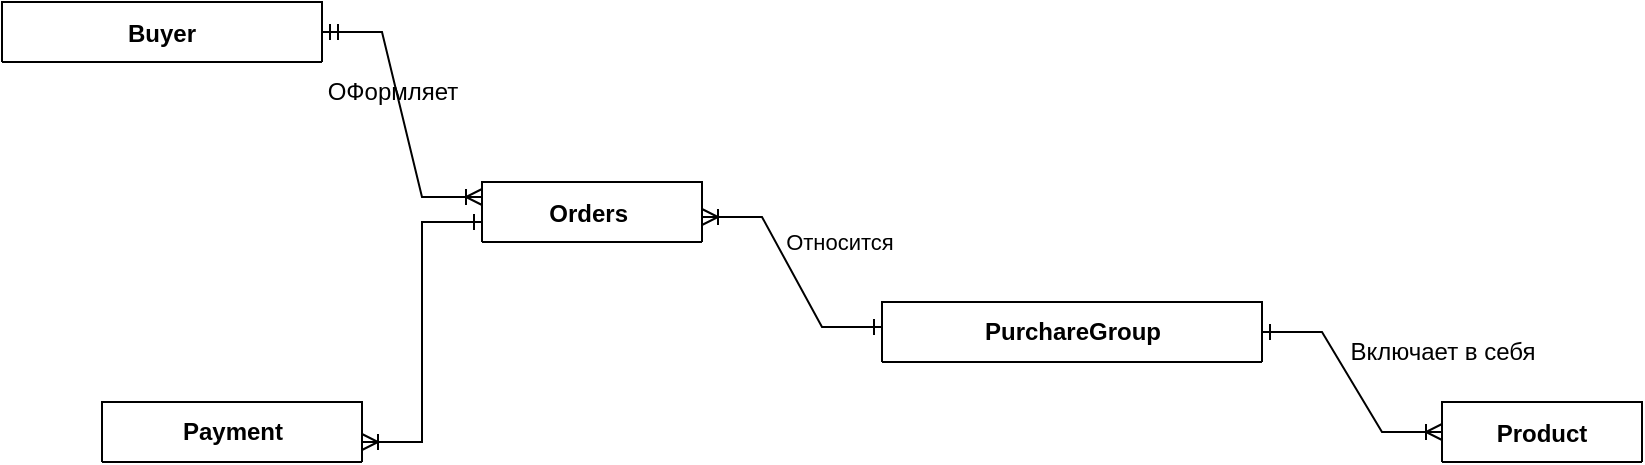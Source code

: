 <mxfile version="24.9.3" pages="3">
  <diagram id="R2lEEEUBdFMjLlhIrx00" name="Концептуальный уровень">
    <mxGraphModel grid="1" page="1" gridSize="10" guides="1" tooltips="1" connect="1" arrows="1" fold="1" pageScale="1" pageWidth="850" pageHeight="1100" math="0" shadow="0" extFonts="Permanent Marker^https://fonts.googleapis.com/css?family=Permanent+Marker">
      <root>
        <mxCell id="0" />
        <mxCell id="1" parent="0" />
        <mxCell id="C-vyLk0tnHw3VtMMgP7b-2" value="Orders " style="shape=table;startSize=30;container=1;collapsible=1;childLayout=tableLayout;fixedRows=1;rowLines=0;fontStyle=1;align=center;resizeLast=1;" vertex="1" collapsed="1" parent="1">
          <mxGeometry x="280" y="10" width="110" height="30" as="geometry">
            <mxRectangle x="330" y="170" width="250" height="130" as="alternateBounds" />
          </mxGeometry>
        </mxCell>
        <mxCell id="C-vyLk0tnHw3VtMMgP7b-3" value="" style="shape=partialRectangle;collapsible=0;dropTarget=0;pointerEvents=0;fillColor=none;points=[[0,0.5],[1,0.5]];portConstraint=eastwest;top=0;left=0;right=0;bottom=1;" vertex="1" parent="C-vyLk0tnHw3VtMMgP7b-2">
          <mxGeometry y="30" width="250" height="30" as="geometry" />
        </mxCell>
        <mxCell id="C-vyLk0tnHw3VtMMgP7b-4" value="PK" style="shape=partialRectangle;overflow=hidden;connectable=0;fillColor=none;top=0;left=0;bottom=0;right=0;fontStyle=1;" vertex="1" parent="C-vyLk0tnHw3VtMMgP7b-3">
          <mxGeometry width="30" height="30" as="geometry">
            <mxRectangle width="30" height="30" as="alternateBounds" />
          </mxGeometry>
        </mxCell>
        <mxCell id="C-vyLk0tnHw3VtMMgP7b-5" value="order_id int NOT NULL " style="shape=partialRectangle;overflow=hidden;connectable=0;fillColor=none;top=0;left=0;bottom=0;right=0;align=left;spacingLeft=6;fontStyle=5;" vertex="1" parent="C-vyLk0tnHw3VtMMgP7b-3">
          <mxGeometry x="30" width="220" height="30" as="geometry">
            <mxRectangle width="220" height="30" as="alternateBounds" />
          </mxGeometry>
        </mxCell>
        <mxCell id="C-vyLk0tnHw3VtMMgP7b-6" value="" style="shape=partialRectangle;collapsible=0;dropTarget=0;pointerEvents=0;fillColor=none;points=[[0,0.5],[1,0.5]];portConstraint=eastwest;top=0;left=0;right=0;bottom=0;" vertex="1" parent="C-vyLk0tnHw3VtMMgP7b-2">
          <mxGeometry y="60" width="250" height="30" as="geometry" />
        </mxCell>
        <mxCell id="C-vyLk0tnHw3VtMMgP7b-7" value="FK1" style="shape=partialRectangle;overflow=hidden;connectable=0;fillColor=none;top=0;left=0;bottom=0;right=0;" vertex="1" parent="C-vyLk0tnHw3VtMMgP7b-6">
          <mxGeometry width="30" height="30" as="geometry">
            <mxRectangle width="30" height="30" as="alternateBounds" />
          </mxGeometry>
        </mxCell>
        <mxCell id="C-vyLk0tnHw3VtMMgP7b-8" value="customer_id int NOT NULL" style="shape=partialRectangle;overflow=hidden;connectable=0;fillColor=none;top=0;left=0;bottom=0;right=0;align=left;spacingLeft=6;" vertex="1" parent="C-vyLk0tnHw3VtMMgP7b-6">
          <mxGeometry x="30" width="220" height="30" as="geometry">
            <mxRectangle width="220" height="30" as="alternateBounds" />
          </mxGeometry>
        </mxCell>
        <mxCell id="C-vyLk0tnHw3VtMMgP7b-9" value="" style="shape=partialRectangle;collapsible=0;dropTarget=0;pointerEvents=0;fillColor=none;points=[[0,0.5],[1,0.5]];portConstraint=eastwest;top=0;left=0;right=0;bottom=0;" vertex="1" parent="C-vyLk0tnHw3VtMMgP7b-2">
          <mxGeometry y="90" width="250" height="30" as="geometry" />
        </mxCell>
        <mxCell id="C-vyLk0tnHw3VtMMgP7b-10" value="" style="shape=partialRectangle;overflow=hidden;connectable=0;fillColor=none;top=0;left=0;bottom=0;right=0;" vertex="1" parent="C-vyLk0tnHw3VtMMgP7b-9">
          <mxGeometry width="30" height="30" as="geometry">
            <mxRectangle width="30" height="30" as="alternateBounds" />
          </mxGeometry>
        </mxCell>
        <mxCell id="C-vyLk0tnHw3VtMMgP7b-11" value="order_date date NOT NULL" style="shape=partialRectangle;overflow=hidden;connectable=0;fillColor=none;top=0;left=0;bottom=0;right=0;align=left;spacingLeft=6;" vertex="1" parent="C-vyLk0tnHw3VtMMgP7b-9">
          <mxGeometry x="30" width="220" height="30" as="geometry">
            <mxRectangle width="220" height="30" as="alternateBounds" />
          </mxGeometry>
        </mxCell>
        <mxCell id="C-vyLk0tnHw3VtMMgP7b-13" value="Product" style="shape=table;startSize=30;container=1;collapsible=1;childLayout=tableLayout;fixedRows=1;rowLines=0;fontStyle=1;align=center;resizeLast=1;" vertex="1" collapsed="1" parent="1">
          <mxGeometry x="760" y="120" width="100" height="30" as="geometry">
            <mxRectangle x="330" y="10" width="250" height="130" as="alternateBounds" />
          </mxGeometry>
        </mxCell>
        <mxCell id="C-vyLk0tnHw3VtMMgP7b-14" value="" style="shape=partialRectangle;collapsible=0;dropTarget=0;pointerEvents=0;fillColor=none;points=[[0,0.5],[1,0.5]];portConstraint=eastwest;top=0;left=0;right=0;bottom=1;" vertex="1" parent="C-vyLk0tnHw3VtMMgP7b-13">
          <mxGeometry y="30" width="250" height="30" as="geometry" />
        </mxCell>
        <mxCell id="C-vyLk0tnHw3VtMMgP7b-15" value="PK" style="shape=partialRectangle;overflow=hidden;connectable=0;fillColor=none;top=0;left=0;bottom=0;right=0;fontStyle=1;" vertex="1" parent="C-vyLk0tnHw3VtMMgP7b-14">
          <mxGeometry width="30" height="30" as="geometry">
            <mxRectangle width="30" height="30" as="alternateBounds" />
          </mxGeometry>
        </mxCell>
        <mxCell id="C-vyLk0tnHw3VtMMgP7b-16" value="" style="shape=partialRectangle;overflow=hidden;connectable=0;fillColor=none;top=0;left=0;bottom=0;right=0;align=left;spacingLeft=6;fontStyle=5;" vertex="1" parent="C-vyLk0tnHw3VtMMgP7b-14">
          <mxGeometry x="30" width="220" height="30" as="geometry">
            <mxRectangle width="220" height="30" as="alternateBounds" />
          </mxGeometry>
        </mxCell>
        <mxCell id="C-vyLk0tnHw3VtMMgP7b-17" value="" style="shape=partialRectangle;collapsible=0;dropTarget=0;pointerEvents=0;fillColor=none;points=[[0,0.5],[1,0.5]];portConstraint=eastwest;top=0;left=0;right=0;bottom=0;" vertex="1" parent="C-vyLk0tnHw3VtMMgP7b-13">
          <mxGeometry y="60" width="250" height="30" as="geometry" />
        </mxCell>
        <mxCell id="C-vyLk0tnHw3VtMMgP7b-18" value="FK1" style="shape=partialRectangle;overflow=hidden;connectable=0;fillColor=none;top=0;left=0;bottom=0;right=0;" vertex="1" parent="C-vyLk0tnHw3VtMMgP7b-17">
          <mxGeometry width="30" height="30" as="geometry">
            <mxRectangle width="30" height="30" as="alternateBounds" />
          </mxGeometry>
        </mxCell>
        <mxCell id="C-vyLk0tnHw3VtMMgP7b-19" value="" style="shape=partialRectangle;overflow=hidden;connectable=0;fillColor=none;top=0;left=0;bottom=0;right=0;align=left;spacingLeft=6;" vertex="1" parent="C-vyLk0tnHw3VtMMgP7b-17">
          <mxGeometry x="30" width="220" height="30" as="geometry">
            <mxRectangle width="220" height="30" as="alternateBounds" />
          </mxGeometry>
        </mxCell>
        <mxCell id="C-vyLk0tnHw3VtMMgP7b-20" value="" style="shape=partialRectangle;collapsible=0;dropTarget=0;pointerEvents=0;fillColor=none;points=[[0,0.5],[1,0.5]];portConstraint=eastwest;top=0;left=0;right=0;bottom=0;" vertex="1" parent="C-vyLk0tnHw3VtMMgP7b-13">
          <mxGeometry y="90" width="250" height="30" as="geometry" />
        </mxCell>
        <mxCell id="C-vyLk0tnHw3VtMMgP7b-21" value="" style="shape=partialRectangle;overflow=hidden;connectable=0;fillColor=none;top=0;left=0;bottom=0;right=0;" vertex="1" parent="C-vyLk0tnHw3VtMMgP7b-20">
          <mxGeometry width="30" height="30" as="geometry">
            <mxRectangle width="30" height="30" as="alternateBounds" />
          </mxGeometry>
        </mxCell>
        <mxCell id="C-vyLk0tnHw3VtMMgP7b-22" value="" style="shape=partialRectangle;overflow=hidden;connectable=0;fillColor=none;top=0;left=0;bottom=0;right=0;align=left;spacingLeft=6;" vertex="1" parent="C-vyLk0tnHw3VtMMgP7b-20">
          <mxGeometry x="30" width="220" height="30" as="geometry">
            <mxRectangle width="220" height="30" as="alternateBounds" />
          </mxGeometry>
        </mxCell>
        <mxCell id="C-vyLk0tnHw3VtMMgP7b-23" value="Buyer" style="shape=table;startSize=30;container=1;collapsible=1;childLayout=tableLayout;fixedRows=1;rowLines=0;fontStyle=1;align=center;resizeLast=1;" vertex="1" collapsed="1" parent="1">
          <mxGeometry x="40" y="-80" width="160" height="30" as="geometry">
            <mxRectangle x="20" y="110" width="250" height="100" as="alternateBounds" />
          </mxGeometry>
        </mxCell>
        <mxCell id="C-vyLk0tnHw3VtMMgP7b-24" value="" style="shape=partialRectangle;collapsible=0;dropTarget=0;pointerEvents=0;fillColor=none;points=[[0,0.5],[1,0.5]];portConstraint=eastwest;top=0;left=0;right=0;bottom=1;" vertex="1" parent="C-vyLk0tnHw3VtMMgP7b-23">
          <mxGeometry y="30" width="250" height="30" as="geometry" />
        </mxCell>
        <mxCell id="C-vyLk0tnHw3VtMMgP7b-25" value="PK" style="shape=partialRectangle;overflow=hidden;connectable=0;fillColor=none;top=0;left=0;bottom=0;right=0;fontStyle=1;" vertex="1" parent="C-vyLk0tnHw3VtMMgP7b-24">
          <mxGeometry width="30" height="30" as="geometry">
            <mxRectangle width="30" height="30" as="alternateBounds" />
          </mxGeometry>
        </mxCell>
        <mxCell id="C-vyLk0tnHw3VtMMgP7b-26" value="" style="shape=partialRectangle;overflow=hidden;connectable=0;fillColor=none;top=0;left=0;bottom=0;right=0;align=left;spacingLeft=6;fontStyle=5;" vertex="1" parent="C-vyLk0tnHw3VtMMgP7b-24">
          <mxGeometry x="30" width="220" height="30" as="geometry">
            <mxRectangle width="220" height="30" as="alternateBounds" />
          </mxGeometry>
        </mxCell>
        <mxCell id="C-vyLk0tnHw3VtMMgP7b-27" value="" style="shape=partialRectangle;collapsible=0;dropTarget=0;pointerEvents=0;fillColor=none;points=[[0,0.5],[1,0.5]];portConstraint=eastwest;top=0;left=0;right=0;bottom=0;" vertex="1" parent="C-vyLk0tnHw3VtMMgP7b-23">
          <mxGeometry y="60" width="250" height="30" as="geometry" />
        </mxCell>
        <mxCell id="C-vyLk0tnHw3VtMMgP7b-28" value="" style="shape=partialRectangle;overflow=hidden;connectable=0;fillColor=none;top=0;left=0;bottom=0;right=0;" vertex="1" parent="C-vyLk0tnHw3VtMMgP7b-27">
          <mxGeometry width="30" height="30" as="geometry">
            <mxRectangle width="30" height="30" as="alternateBounds" />
          </mxGeometry>
        </mxCell>
        <mxCell id="C-vyLk0tnHw3VtMMgP7b-29" value="" style="shape=partialRectangle;overflow=hidden;connectable=0;fillColor=none;top=0;left=0;bottom=0;right=0;align=left;spacingLeft=6;" vertex="1" parent="C-vyLk0tnHw3VtMMgP7b-27">
          <mxGeometry x="30" width="220" height="30" as="geometry">
            <mxRectangle width="220" height="30" as="alternateBounds" />
          </mxGeometry>
        </mxCell>
        <mxCell id="eHB1Wr_0rsmF3V40gVsi-1" value="PurchareGroup" style="shape=table;startSize=30;container=1;collapsible=1;childLayout=tableLayout;fixedRows=1;rowLines=0;fontStyle=1;align=center;resizeLast=1;html=1;" collapsed="1" vertex="1" parent="1">
          <mxGeometry x="480" y="70" width="190" height="30" as="geometry">
            <mxRectangle x="640" y="170" width="180" height="150" as="alternateBounds" />
          </mxGeometry>
        </mxCell>
        <mxCell id="eHB1Wr_0rsmF3V40gVsi-2" value="" style="shape=tableRow;horizontal=0;startSize=0;swimlaneHead=0;swimlaneBody=0;fillColor=none;collapsible=0;dropTarget=0;points=[[0,0.5],[1,0.5]];portConstraint=eastwest;top=0;left=0;right=0;bottom=1;" vertex="1" parent="eHB1Wr_0rsmF3V40gVsi-1">
          <mxGeometry y="30" width="180" height="30" as="geometry" />
        </mxCell>
        <mxCell id="eHB1Wr_0rsmF3V40gVsi-3" value="PK" style="shape=partialRectangle;connectable=0;fillColor=none;top=0;left=0;bottom=0;right=0;fontStyle=1;overflow=hidden;whiteSpace=wrap;html=1;" vertex="1" parent="eHB1Wr_0rsmF3V40gVsi-2">
          <mxGeometry width="30" height="30" as="geometry">
            <mxRectangle width="30" height="30" as="alternateBounds" />
          </mxGeometry>
        </mxCell>
        <mxCell id="eHB1Wr_0rsmF3V40gVsi-4" value="UniqueID" style="shape=partialRectangle;connectable=0;fillColor=none;top=0;left=0;bottom=0;right=0;align=left;spacingLeft=6;fontStyle=5;overflow=hidden;whiteSpace=wrap;html=1;" vertex="1" parent="eHB1Wr_0rsmF3V40gVsi-2">
          <mxGeometry x="30" width="150" height="30" as="geometry">
            <mxRectangle width="150" height="30" as="alternateBounds" />
          </mxGeometry>
        </mxCell>
        <mxCell id="eHB1Wr_0rsmF3V40gVsi-5" value="" style="shape=tableRow;horizontal=0;startSize=0;swimlaneHead=0;swimlaneBody=0;fillColor=none;collapsible=0;dropTarget=0;points=[[0,0.5],[1,0.5]];portConstraint=eastwest;top=0;left=0;right=0;bottom=0;" vertex="1" parent="eHB1Wr_0rsmF3V40gVsi-1">
          <mxGeometry y="60" width="180" height="30" as="geometry" />
        </mxCell>
        <mxCell id="eHB1Wr_0rsmF3V40gVsi-6" value="" style="shape=partialRectangle;connectable=0;fillColor=none;top=0;left=0;bottom=0;right=0;editable=1;overflow=hidden;whiteSpace=wrap;html=1;" vertex="1" parent="eHB1Wr_0rsmF3V40gVsi-5">
          <mxGeometry width="30" height="30" as="geometry">
            <mxRectangle width="30" height="30" as="alternateBounds" />
          </mxGeometry>
        </mxCell>
        <mxCell id="eHB1Wr_0rsmF3V40gVsi-7" value="Row 1" style="shape=partialRectangle;connectable=0;fillColor=none;top=0;left=0;bottom=0;right=0;align=left;spacingLeft=6;overflow=hidden;whiteSpace=wrap;html=1;" vertex="1" parent="eHB1Wr_0rsmF3V40gVsi-5">
          <mxGeometry x="30" width="150" height="30" as="geometry">
            <mxRectangle width="150" height="30" as="alternateBounds" />
          </mxGeometry>
        </mxCell>
        <mxCell id="eHB1Wr_0rsmF3V40gVsi-8" value="" style="shape=tableRow;horizontal=0;startSize=0;swimlaneHead=0;swimlaneBody=0;fillColor=none;collapsible=0;dropTarget=0;points=[[0,0.5],[1,0.5]];portConstraint=eastwest;top=0;left=0;right=0;bottom=0;" vertex="1" parent="eHB1Wr_0rsmF3V40gVsi-1">
          <mxGeometry y="90" width="180" height="30" as="geometry" />
        </mxCell>
        <mxCell id="eHB1Wr_0rsmF3V40gVsi-9" value="" style="shape=partialRectangle;connectable=0;fillColor=none;top=0;left=0;bottom=0;right=0;editable=1;overflow=hidden;whiteSpace=wrap;html=1;" vertex="1" parent="eHB1Wr_0rsmF3V40gVsi-8">
          <mxGeometry width="30" height="30" as="geometry">
            <mxRectangle width="30" height="30" as="alternateBounds" />
          </mxGeometry>
        </mxCell>
        <mxCell id="eHB1Wr_0rsmF3V40gVsi-10" value="Row 2" style="shape=partialRectangle;connectable=0;fillColor=none;top=0;left=0;bottom=0;right=0;align=left;spacingLeft=6;overflow=hidden;whiteSpace=wrap;html=1;" vertex="1" parent="eHB1Wr_0rsmF3V40gVsi-8">
          <mxGeometry x="30" width="150" height="30" as="geometry">
            <mxRectangle width="150" height="30" as="alternateBounds" />
          </mxGeometry>
        </mxCell>
        <mxCell id="eHB1Wr_0rsmF3V40gVsi-11" value="" style="shape=tableRow;horizontal=0;startSize=0;swimlaneHead=0;swimlaneBody=0;fillColor=none;collapsible=0;dropTarget=0;points=[[0,0.5],[1,0.5]];portConstraint=eastwest;top=0;left=0;right=0;bottom=0;" vertex="1" parent="eHB1Wr_0rsmF3V40gVsi-1">
          <mxGeometry y="120" width="180" height="30" as="geometry" />
        </mxCell>
        <mxCell id="eHB1Wr_0rsmF3V40gVsi-12" value="" style="shape=partialRectangle;connectable=0;fillColor=none;top=0;left=0;bottom=0;right=0;editable=1;overflow=hidden;whiteSpace=wrap;html=1;" vertex="1" parent="eHB1Wr_0rsmF3V40gVsi-11">
          <mxGeometry width="30" height="30" as="geometry">
            <mxRectangle width="30" height="30" as="alternateBounds" />
          </mxGeometry>
        </mxCell>
        <mxCell id="eHB1Wr_0rsmF3V40gVsi-13" value="Row 3" style="shape=partialRectangle;connectable=0;fillColor=none;top=0;left=0;bottom=0;right=0;align=left;spacingLeft=6;overflow=hidden;whiteSpace=wrap;html=1;" vertex="1" parent="eHB1Wr_0rsmF3V40gVsi-11">
          <mxGeometry x="30" width="150" height="30" as="geometry">
            <mxRectangle width="150" height="30" as="alternateBounds" />
          </mxGeometry>
        </mxCell>
        <mxCell id="eHB1Wr_0rsmF3V40gVsi-18" value="Payment" style="shape=table;startSize=30;container=1;collapsible=1;childLayout=tableLayout;fixedRows=1;rowLines=0;fontStyle=1;align=center;resizeLast=1;html=1;" collapsed="1" vertex="1" parent="1">
          <mxGeometry x="90" y="120" width="130" height="30" as="geometry">
            <mxRectangle x="300" y="340" width="180" height="150" as="alternateBounds" />
          </mxGeometry>
        </mxCell>
        <mxCell id="eHB1Wr_0rsmF3V40gVsi-19" value="" style="shape=tableRow;horizontal=0;startSize=0;swimlaneHead=0;swimlaneBody=0;fillColor=none;collapsible=0;dropTarget=0;points=[[0,0.5],[1,0.5]];portConstraint=eastwest;top=0;left=0;right=0;bottom=1;" vertex="1" parent="eHB1Wr_0rsmF3V40gVsi-18">
          <mxGeometry y="30" width="180" height="30" as="geometry" />
        </mxCell>
        <mxCell id="eHB1Wr_0rsmF3V40gVsi-20" value="PK" style="shape=partialRectangle;connectable=0;fillColor=none;top=0;left=0;bottom=0;right=0;fontStyle=1;overflow=hidden;whiteSpace=wrap;html=1;" vertex="1" parent="eHB1Wr_0rsmF3V40gVsi-19">
          <mxGeometry width="30" height="30" as="geometry">
            <mxRectangle width="30" height="30" as="alternateBounds" />
          </mxGeometry>
        </mxCell>
        <mxCell id="eHB1Wr_0rsmF3V40gVsi-21" value="UniqueID" style="shape=partialRectangle;connectable=0;fillColor=none;top=0;left=0;bottom=0;right=0;align=left;spacingLeft=6;fontStyle=5;overflow=hidden;whiteSpace=wrap;html=1;" vertex="1" parent="eHB1Wr_0rsmF3V40gVsi-19">
          <mxGeometry x="30" width="150" height="30" as="geometry">
            <mxRectangle width="150" height="30" as="alternateBounds" />
          </mxGeometry>
        </mxCell>
        <mxCell id="eHB1Wr_0rsmF3V40gVsi-22" value="" style="shape=tableRow;horizontal=0;startSize=0;swimlaneHead=0;swimlaneBody=0;fillColor=none;collapsible=0;dropTarget=0;points=[[0,0.5],[1,0.5]];portConstraint=eastwest;top=0;left=0;right=0;bottom=0;" vertex="1" parent="eHB1Wr_0rsmF3V40gVsi-18">
          <mxGeometry y="60" width="180" height="30" as="geometry" />
        </mxCell>
        <mxCell id="eHB1Wr_0rsmF3V40gVsi-23" value="" style="shape=partialRectangle;connectable=0;fillColor=none;top=0;left=0;bottom=0;right=0;editable=1;overflow=hidden;whiteSpace=wrap;html=1;" vertex="1" parent="eHB1Wr_0rsmF3V40gVsi-22">
          <mxGeometry width="30" height="30" as="geometry">
            <mxRectangle width="30" height="30" as="alternateBounds" />
          </mxGeometry>
        </mxCell>
        <mxCell id="eHB1Wr_0rsmF3V40gVsi-24" value="Row 1" style="shape=partialRectangle;connectable=0;fillColor=none;top=0;left=0;bottom=0;right=0;align=left;spacingLeft=6;overflow=hidden;whiteSpace=wrap;html=1;" vertex="1" parent="eHB1Wr_0rsmF3V40gVsi-22">
          <mxGeometry x="30" width="150" height="30" as="geometry">
            <mxRectangle width="150" height="30" as="alternateBounds" />
          </mxGeometry>
        </mxCell>
        <mxCell id="eHB1Wr_0rsmF3V40gVsi-25" value="" style="shape=tableRow;horizontal=0;startSize=0;swimlaneHead=0;swimlaneBody=0;fillColor=none;collapsible=0;dropTarget=0;points=[[0,0.5],[1,0.5]];portConstraint=eastwest;top=0;left=0;right=0;bottom=0;" vertex="1" parent="eHB1Wr_0rsmF3V40gVsi-18">
          <mxGeometry y="90" width="180" height="30" as="geometry" />
        </mxCell>
        <mxCell id="eHB1Wr_0rsmF3V40gVsi-26" value="" style="shape=partialRectangle;connectable=0;fillColor=none;top=0;left=0;bottom=0;right=0;editable=1;overflow=hidden;whiteSpace=wrap;html=1;" vertex="1" parent="eHB1Wr_0rsmF3V40gVsi-25">
          <mxGeometry width="30" height="30" as="geometry">
            <mxRectangle width="30" height="30" as="alternateBounds" />
          </mxGeometry>
        </mxCell>
        <mxCell id="eHB1Wr_0rsmF3V40gVsi-27" value="Row 2" style="shape=partialRectangle;connectable=0;fillColor=none;top=0;left=0;bottom=0;right=0;align=left;spacingLeft=6;overflow=hidden;whiteSpace=wrap;html=1;" vertex="1" parent="eHB1Wr_0rsmF3V40gVsi-25">
          <mxGeometry x="30" width="150" height="30" as="geometry">
            <mxRectangle width="150" height="30" as="alternateBounds" />
          </mxGeometry>
        </mxCell>
        <mxCell id="eHB1Wr_0rsmF3V40gVsi-28" value="" style="shape=tableRow;horizontal=0;startSize=0;swimlaneHead=0;swimlaneBody=0;fillColor=none;collapsible=0;dropTarget=0;points=[[0,0.5],[1,0.5]];portConstraint=eastwest;top=0;left=0;right=0;bottom=0;" vertex="1" parent="eHB1Wr_0rsmF3V40gVsi-18">
          <mxGeometry y="120" width="180" height="30" as="geometry" />
        </mxCell>
        <mxCell id="eHB1Wr_0rsmF3V40gVsi-29" value="" style="shape=partialRectangle;connectable=0;fillColor=none;top=0;left=0;bottom=0;right=0;editable=1;overflow=hidden;whiteSpace=wrap;html=1;" vertex="1" parent="eHB1Wr_0rsmF3V40gVsi-28">
          <mxGeometry width="30" height="30" as="geometry">
            <mxRectangle width="30" height="30" as="alternateBounds" />
          </mxGeometry>
        </mxCell>
        <mxCell id="eHB1Wr_0rsmF3V40gVsi-30" value="Row 3" style="shape=partialRectangle;connectable=0;fillColor=none;top=0;left=0;bottom=0;right=0;align=left;spacingLeft=6;overflow=hidden;whiteSpace=wrap;html=1;" vertex="1" parent="eHB1Wr_0rsmF3V40gVsi-28">
          <mxGeometry x="30" width="150" height="30" as="geometry">
            <mxRectangle width="150" height="30" as="alternateBounds" />
          </mxGeometry>
        </mxCell>
        <mxCell id="eHB1Wr_0rsmF3V40gVsi-31" value="" style="edgeStyle=entityRelationEdgeStyle;fontSize=12;html=1;endArrow=ERoneToMany;startArrow=ERmandOne;rounded=0;exitX=1;exitY=0.5;exitDx=0;exitDy=0;entryX=0;entryY=0.25;entryDx=0;entryDy=0;" edge="1" parent="1" source="C-vyLk0tnHw3VtMMgP7b-23" target="C-vyLk0tnHw3VtMMgP7b-2">
          <mxGeometry width="100" height="100" relative="1" as="geometry">
            <mxPoint x="180" y="130" as="sourcePoint" />
            <mxPoint x="280" y="30" as="targetPoint" />
          </mxGeometry>
        </mxCell>
        <mxCell id="eHB1Wr_0rsmF3V40gVsi-32" value="ОФормляет" style="text;html=1;align=center;verticalAlign=middle;resizable=0;points=[];autosize=1;strokeColor=none;fillColor=none;" vertex="1" parent="1">
          <mxGeometry x="190" y="-50" width="90" height="30" as="geometry" />
        </mxCell>
        <mxCell id="eHB1Wr_0rsmF3V40gVsi-33" value="" style="edgeStyle=entityRelationEdgeStyle;fontSize=12;html=1;endArrow=ERone;startArrow=ERoneToMany;rounded=0;entryX=0;entryY=0.5;entryDx=0;entryDy=0;endFill=0;" edge="1" parent="1">
          <mxGeometry width="100" height="100" relative="1" as="geometry">
            <mxPoint x="390" y="27.5" as="sourcePoint" />
            <mxPoint x="480" y="82.5" as="targetPoint" />
          </mxGeometry>
        </mxCell>
        <mxCell id="eHB1Wr_0rsmF3V40gVsi-36" value="Относится&amp;nbsp;" style="edgeLabel;html=1;align=center;verticalAlign=middle;resizable=0;points=[];" connectable="0" vertex="1" parent="eHB1Wr_0rsmF3V40gVsi-33">
          <mxGeometry x="-0.035" relative="1" as="geometry">
            <mxPoint x="26" y="-13" as="offset" />
          </mxGeometry>
        </mxCell>
        <mxCell id="eHB1Wr_0rsmF3V40gVsi-35" value="" style="edgeStyle=entityRelationEdgeStyle;fontSize=12;html=1;endArrow=ERoneToMany;startArrow=ERone;rounded=0;exitX=1;exitY=0.5;exitDx=0;exitDy=0;entryX=0;entryY=0.5;entryDx=0;entryDy=0;startFill=0;" edge="1" parent="1" source="eHB1Wr_0rsmF3V40gVsi-1" target="C-vyLk0tnHw3VtMMgP7b-13">
          <mxGeometry width="100" height="100" relative="1" as="geometry">
            <mxPoint x="660" y="170" as="sourcePoint" />
            <mxPoint x="760" y="70" as="targetPoint" />
          </mxGeometry>
        </mxCell>
        <mxCell id="eHB1Wr_0rsmF3V40gVsi-37" value="Включает в себя" style="text;html=1;align=center;verticalAlign=middle;resizable=0;points=[];autosize=1;strokeColor=none;fillColor=none;" vertex="1" parent="1">
          <mxGeometry x="700" y="80" width="120" height="30" as="geometry" />
        </mxCell>
        <mxCell id="eHB1Wr_0rsmF3V40gVsi-38" value="" style="edgeStyle=entityRelationEdgeStyle;fontSize=12;html=1;endArrow=ERone;startArrow=ERoneToMany;rounded=0;entryX=0;entryY=0.75;entryDx=0;entryDy=0;endFill=0;" edge="1" parent="1">
          <mxGeometry width="100" height="100" relative="1" as="geometry">
            <mxPoint x="220" y="140" as="sourcePoint" />
            <mxPoint x="280" y="30" as="targetPoint" />
            <Array as="points">
              <mxPoint x="230" y="150" />
              <mxPoint x="253.36" y="156.06" />
              <mxPoint x="163.36" y="236.06" />
              <mxPoint x="263.36" y="156.06" />
              <mxPoint x="253.36" y="156.06" />
              <mxPoint x="253.36" y="166.06" />
              <mxPoint x="243.36" y="146.06" />
            </Array>
          </mxGeometry>
        </mxCell>
      </root>
    </mxGraphModel>
  </diagram>
  <diagram id="weCXicPgUOMtRfg-AMHo" name="Логическая модель данных">
    <mxGraphModel grid="1" page="1" gridSize="10" guides="1" tooltips="1" connect="1" arrows="1" fold="1" pageScale="1" pageWidth="827" pageHeight="1169" math="0" shadow="0">
      <root>
        <mxCell id="0" />
        <mxCell id="1" parent="0" />
        <mxCell id="JPnJ3qDX2yRWYi-XaSuP-41" value="Payment" style="shape=table;startSize=30;container=1;collapsible=1;childLayout=tableLayout;fixedRows=1;rowLines=0;fontStyle=1;align=center;resizeLast=1;html=1;" vertex="1" parent="1">
          <mxGeometry x="-200" y="-420" width="180" height="240" as="geometry">
            <mxRectangle x="-140" y="310" width="130" height="30" as="alternateBounds" />
          </mxGeometry>
        </mxCell>
        <mxCell id="JPnJ3qDX2yRWYi-XaSuP-42" value="" style="shape=tableRow;horizontal=0;startSize=0;swimlaneHead=0;swimlaneBody=0;fillColor=none;collapsible=0;dropTarget=0;points=[[0,0.5],[1,0.5]];portConstraint=eastwest;top=0;left=0;right=0;bottom=1;" vertex="1" parent="JPnJ3qDX2yRWYi-XaSuP-41">
          <mxGeometry y="30" width="180" height="30" as="geometry" />
        </mxCell>
        <mxCell id="JPnJ3qDX2yRWYi-XaSuP-43" value="PK" style="shape=partialRectangle;connectable=0;fillColor=none;top=0;left=0;bottom=0;right=0;fontStyle=1;overflow=hidden;whiteSpace=wrap;html=1;" vertex="1" parent="JPnJ3qDX2yRWYi-XaSuP-42">
          <mxGeometry width="30" height="30" as="geometry">
            <mxRectangle width="30" height="30" as="alternateBounds" />
          </mxGeometry>
        </mxCell>
        <mxCell id="JPnJ3qDX2yRWYi-XaSuP-44" value="Payment_id" style="shape=partialRectangle;connectable=0;fillColor=none;top=0;left=0;bottom=0;right=0;align=left;spacingLeft=6;fontStyle=5;overflow=hidden;whiteSpace=wrap;html=1;" vertex="1" parent="JPnJ3qDX2yRWYi-XaSuP-42">
          <mxGeometry x="30" width="150" height="30" as="geometry">
            <mxRectangle width="150" height="30" as="alternateBounds" />
          </mxGeometry>
        </mxCell>
        <mxCell id="JPnJ3qDX2yRWYi-XaSuP-45" value="" style="shape=tableRow;horizontal=0;startSize=0;swimlaneHead=0;swimlaneBody=0;fillColor=none;collapsible=0;dropTarget=0;points=[[0,0.5],[1,0.5]];portConstraint=eastwest;top=0;left=0;right=0;bottom=0;" vertex="1" parent="JPnJ3qDX2yRWYi-XaSuP-41">
          <mxGeometry y="60" width="180" height="30" as="geometry" />
        </mxCell>
        <mxCell id="JPnJ3qDX2yRWYi-XaSuP-46" value="FK" style="shape=partialRectangle;connectable=0;fillColor=none;top=0;left=0;bottom=0;right=0;editable=1;overflow=hidden;whiteSpace=wrap;html=1;" vertex="1" parent="JPnJ3qDX2yRWYi-XaSuP-45">
          <mxGeometry width="30" height="30" as="geometry">
            <mxRectangle width="30" height="30" as="alternateBounds" />
          </mxGeometry>
        </mxCell>
        <mxCell id="JPnJ3qDX2yRWYi-XaSuP-47" value="Orders_id" style="shape=partialRectangle;connectable=0;fillColor=none;top=0;left=0;bottom=0;right=0;align=left;spacingLeft=6;overflow=hidden;whiteSpace=wrap;html=1;" vertex="1" parent="JPnJ3qDX2yRWYi-XaSuP-45">
          <mxGeometry x="30" width="150" height="30" as="geometry">
            <mxRectangle width="150" height="30" as="alternateBounds" />
          </mxGeometry>
        </mxCell>
        <mxCell id="JPnJ3qDX2yRWYi-XaSuP-48" value="" style="shape=tableRow;horizontal=0;startSize=0;swimlaneHead=0;swimlaneBody=0;fillColor=none;collapsible=0;dropTarget=0;points=[[0,0.5],[1,0.5]];portConstraint=eastwest;top=0;left=0;right=0;bottom=0;" vertex="1" parent="JPnJ3qDX2yRWYi-XaSuP-41">
          <mxGeometry y="90" width="180" height="30" as="geometry" />
        </mxCell>
        <mxCell id="JPnJ3qDX2yRWYi-XaSuP-49" value="" style="shape=partialRectangle;connectable=0;fillColor=none;top=0;left=0;bottom=0;right=0;editable=1;overflow=hidden;whiteSpace=wrap;html=1;" vertex="1" parent="JPnJ3qDX2yRWYi-XaSuP-48">
          <mxGeometry width="30" height="30" as="geometry">
            <mxRectangle width="30" height="30" as="alternateBounds" />
          </mxGeometry>
        </mxCell>
        <mxCell id="JPnJ3qDX2yRWYi-XaSuP-50" value="Сheck_number" style="shape=partialRectangle;connectable=0;fillColor=none;top=0;left=0;bottom=0;right=0;align=left;spacingLeft=6;overflow=hidden;whiteSpace=wrap;html=1;" vertex="1" parent="JPnJ3qDX2yRWYi-XaSuP-48">
          <mxGeometry x="30" width="150" height="30" as="geometry">
            <mxRectangle width="150" height="30" as="alternateBounds" />
          </mxGeometry>
        </mxCell>
        <mxCell id="JPnJ3qDX2yRWYi-XaSuP-51" value="" style="shape=tableRow;horizontal=0;startSize=0;swimlaneHead=0;swimlaneBody=0;fillColor=none;collapsible=0;dropTarget=0;points=[[0,0.5],[1,0.5]];portConstraint=eastwest;top=0;left=0;right=0;bottom=0;" vertex="1" parent="JPnJ3qDX2yRWYi-XaSuP-41">
          <mxGeometry y="120" width="180" height="30" as="geometry" />
        </mxCell>
        <mxCell id="JPnJ3qDX2yRWYi-XaSuP-52" value="" style="shape=partialRectangle;connectable=0;fillColor=none;top=0;left=0;bottom=0;right=0;editable=1;overflow=hidden;whiteSpace=wrap;html=1;" vertex="1" parent="JPnJ3qDX2yRWYi-XaSuP-51">
          <mxGeometry width="30" height="30" as="geometry">
            <mxRectangle width="30" height="30" as="alternateBounds" />
          </mxGeometry>
        </mxCell>
        <mxCell id="JPnJ3qDX2yRWYi-XaSuP-53" value="Payment_sum" style="shape=partialRectangle;connectable=0;fillColor=none;top=0;left=0;bottom=0;right=0;align=left;spacingLeft=6;overflow=hidden;whiteSpace=wrap;html=1;" vertex="1" parent="JPnJ3qDX2yRWYi-XaSuP-51">
          <mxGeometry x="30" width="150" height="30" as="geometry">
            <mxRectangle width="150" height="30" as="alternateBounds" />
          </mxGeometry>
        </mxCell>
        <mxCell id="JPnJ3qDX2yRWYi-XaSuP-189" value="" style="shape=tableRow;horizontal=0;startSize=0;swimlaneHead=0;swimlaneBody=0;fillColor=none;collapsible=0;dropTarget=0;points=[[0,0.5],[1,0.5]];portConstraint=eastwest;top=0;left=0;right=0;bottom=0;" vertex="1" parent="JPnJ3qDX2yRWYi-XaSuP-41">
          <mxGeometry y="150" width="180" height="30" as="geometry" />
        </mxCell>
        <mxCell id="JPnJ3qDX2yRWYi-XaSuP-190" value="" style="shape=partialRectangle;connectable=0;fillColor=none;top=0;left=0;bottom=0;right=0;editable=1;overflow=hidden;whiteSpace=wrap;html=1;" vertex="1" parent="JPnJ3qDX2yRWYi-XaSuP-189">
          <mxGeometry width="30" height="30" as="geometry">
            <mxRectangle width="30" height="30" as="alternateBounds" />
          </mxGeometry>
        </mxCell>
        <mxCell id="JPnJ3qDX2yRWYi-XaSuP-191" value="Payment_type" style="shape=partialRectangle;connectable=0;fillColor=none;top=0;left=0;bottom=0;right=0;align=left;spacingLeft=6;overflow=hidden;whiteSpace=wrap;html=1;" vertex="1" parent="JPnJ3qDX2yRWYi-XaSuP-189">
          <mxGeometry x="30" width="150" height="30" as="geometry">
            <mxRectangle width="150" height="30" as="alternateBounds" />
          </mxGeometry>
        </mxCell>
        <mxCell id="JPnJ3qDX2yRWYi-XaSuP-192" value="" style="shape=tableRow;horizontal=0;startSize=0;swimlaneHead=0;swimlaneBody=0;fillColor=none;collapsible=0;dropTarget=0;points=[[0,0.5],[1,0.5]];portConstraint=eastwest;top=0;left=0;right=0;bottom=0;" vertex="1" parent="JPnJ3qDX2yRWYi-XaSuP-41">
          <mxGeometry y="180" width="180" height="30" as="geometry" />
        </mxCell>
        <mxCell id="JPnJ3qDX2yRWYi-XaSuP-193" value="" style="shape=partialRectangle;connectable=0;fillColor=none;top=0;left=0;bottom=0;right=0;editable=1;overflow=hidden;whiteSpace=wrap;html=1;" vertex="1" parent="JPnJ3qDX2yRWYi-XaSuP-192">
          <mxGeometry width="30" height="30" as="geometry">
            <mxRectangle width="30" height="30" as="alternateBounds" />
          </mxGeometry>
        </mxCell>
        <mxCell id="JPnJ3qDX2yRWYi-XaSuP-194" value="Payment_status" style="shape=partialRectangle;connectable=0;fillColor=none;top=0;left=0;bottom=0;right=0;align=left;spacingLeft=6;overflow=hidden;whiteSpace=wrap;html=1;" vertex="1" parent="JPnJ3qDX2yRWYi-XaSuP-192">
          <mxGeometry x="30" width="150" height="30" as="geometry">
            <mxRectangle width="150" height="30" as="alternateBounds" />
          </mxGeometry>
        </mxCell>
        <mxCell id="JPnJ3qDX2yRWYi-XaSuP-195" value="" style="shape=tableRow;horizontal=0;startSize=0;swimlaneHead=0;swimlaneBody=0;fillColor=none;collapsible=0;dropTarget=0;points=[[0,0.5],[1,0.5]];portConstraint=eastwest;top=0;left=0;right=0;bottom=0;" vertex="1" parent="JPnJ3qDX2yRWYi-XaSuP-41">
          <mxGeometry y="210" width="180" height="30" as="geometry" />
        </mxCell>
        <mxCell id="JPnJ3qDX2yRWYi-XaSuP-196" value="FK" style="shape=partialRectangle;connectable=0;fillColor=none;top=0;left=0;bottom=0;right=0;editable=1;overflow=hidden;whiteSpace=wrap;html=1;" vertex="1" parent="JPnJ3qDX2yRWYi-XaSuP-195">
          <mxGeometry width="30" height="30" as="geometry">
            <mxRectangle width="30" height="30" as="alternateBounds" />
          </mxGeometry>
        </mxCell>
        <mxCell id="JPnJ3qDX2yRWYi-XaSuP-197" value="&lt;span style=&quot;text-align: center; text-wrap-mode: nowrap;&quot;&gt;Buyer&lt;/span&gt;_id" style="shape=partialRectangle;connectable=0;fillColor=none;top=0;left=0;bottom=0;right=0;align=left;spacingLeft=6;overflow=hidden;whiteSpace=wrap;html=1;" vertex="1" parent="JPnJ3qDX2yRWYi-XaSuP-195">
          <mxGeometry x="30" width="150" height="30" as="geometry">
            <mxRectangle width="150" height="30" as="alternateBounds" />
          </mxGeometry>
        </mxCell>
        <mxCell id="JPnJ3qDX2yRWYi-XaSuP-56" value="" style="edgeStyle=entityRelationEdgeStyle;fontSize=12;html=1;endArrow=ERone;startArrow=ERoneToMany;rounded=0;entryX=0;entryY=0.5;entryDx=0;entryDy=0;endFill=0;exitX=1;exitY=0.5;exitDx=0;exitDy=0;" edge="1" parent="1" source="JPnJ3qDX2yRWYi-XaSuP-136" target="JPnJ3qDX2yRWYi-XaSuP-104">
          <mxGeometry width="100" height="100" relative="1" as="geometry">
            <mxPoint x="390" y="27.5" as="sourcePoint" />
            <mxPoint x="480" y="82.5" as="targetPoint" />
          </mxGeometry>
        </mxCell>
        <mxCell id="JPnJ3qDX2yRWYi-XaSuP-57" value="Относится&amp;nbsp;" style="edgeLabel;html=1;align=center;verticalAlign=middle;resizable=0;points=[];" connectable="0" vertex="1" parent="JPnJ3qDX2yRWYi-XaSuP-56">
          <mxGeometry x="-0.035" relative="1" as="geometry">
            <mxPoint x="6" y="28" as="offset" />
          </mxGeometry>
        </mxCell>
        <mxCell id="JPnJ3qDX2yRWYi-XaSuP-58" value="" style="edgeStyle=entityRelationEdgeStyle;fontSize=12;html=1;endArrow=ERone;startArrow=ERzeroToMany;rounded=0;entryX=0;entryY=0.758;entryDx=0;entryDy=0;startFill=0;endFill=0;entryPerimeter=0;" edge="1" parent="1" source="xd3GZYfK-fm7_WWDafRs-6" target="JPnJ3qDX2yRWYi-XaSuP-88">
          <mxGeometry width="100" height="100" relative="1" as="geometry">
            <mxPoint x="1080" y="70" as="sourcePoint" />
            <mxPoint x="760" y="185" as="targetPoint" />
          </mxGeometry>
        </mxCell>
        <mxCell id="oTdnfp4SILGk7D6Iw9dk-73" value="Включает в себя" style="edgeLabel;html=1;align=center;verticalAlign=middle;resizable=0;points=[];" connectable="0" vertex="1" parent="JPnJ3qDX2yRWYi-XaSuP-58">
          <mxGeometry x="-0.196" y="1" relative="1" as="geometry">
            <mxPoint as="offset" />
          </mxGeometry>
        </mxCell>
        <mxCell id="JPnJ3qDX2yRWYi-XaSuP-60" value="" style="edgeStyle=entityRelationEdgeStyle;fontSize=12;html=1;endArrow=ERone;startArrow=ERoneToMany;rounded=0;endFill=0;exitX=1;exitY=0.5;exitDx=0;exitDy=0;entryX=0.005;entryY=0.241;entryDx=0;entryDy=0;entryPerimeter=0;" edge="1" parent="1" source="JPnJ3qDX2yRWYi-XaSuP-45" target="JPnJ3qDX2yRWYi-XaSuP-130">
          <mxGeometry width="100" height="100" relative="1" as="geometry">
            <mxPoint x="249" y="-475" as="sourcePoint" />
            <mxPoint x="210" y="20" as="targetPoint" />
            <Array as="points">
              <mxPoint x="229" y="-70" />
              <mxPoint x="252.36" y="-63.94" />
              <mxPoint x="162.36" y="16.06" />
              <mxPoint x="262.36" y="-63.94" />
              <mxPoint x="252.36" y="-63.94" />
              <mxPoint x="252.36" y="-53.94" />
              <mxPoint x="242.36" y="-73.94" />
            </Array>
          </mxGeometry>
        </mxCell>
        <mxCell id="JPnJ3qDX2yRWYi-XaSuP-201" value="Может иметь" style="edgeLabel;html=1;align=center;verticalAlign=middle;resizable=0;points=[];" connectable="0" vertex="1" parent="JPnJ3qDX2yRWYi-XaSuP-60">
          <mxGeometry x="0.085" y="4" relative="1" as="geometry">
            <mxPoint as="offset" />
          </mxGeometry>
        </mxCell>
        <mxCell id="JPnJ3qDX2yRWYi-XaSuP-62" value="Buyer" style="shape=table;startSize=30;container=1;collapsible=1;childLayout=tableLayout;fixedRows=1;rowLines=0;fontStyle=1;align=center;resizeLast=1;html=1;" vertex="1" parent="1">
          <mxGeometry x="-220" y="-120" width="190" height="300" as="geometry">
            <mxRectangle x="-30" y="-100" width="150" height="30" as="alternateBounds" />
          </mxGeometry>
        </mxCell>
        <mxCell id="JPnJ3qDX2yRWYi-XaSuP-63" value="" style="shape=tableRow;horizontal=0;startSize=0;swimlaneHead=0;swimlaneBody=0;fillColor=none;collapsible=0;dropTarget=0;points=[[0,0.5],[1,0.5]];portConstraint=eastwest;top=0;left=0;right=0;bottom=1;" vertex="1" parent="JPnJ3qDX2yRWYi-XaSuP-62">
          <mxGeometry y="30" width="190" height="60" as="geometry" />
        </mxCell>
        <mxCell id="JPnJ3qDX2yRWYi-XaSuP-64" value="PK" style="shape=partialRectangle;connectable=0;fillColor=none;top=0;left=0;bottom=0;right=0;fontStyle=1;overflow=hidden;whiteSpace=wrap;html=1;" vertex="1" parent="JPnJ3qDX2yRWYi-XaSuP-63">
          <mxGeometry width="30" height="60" as="geometry">
            <mxRectangle width="30" height="60" as="alternateBounds" />
          </mxGeometry>
        </mxCell>
        <mxCell id="JPnJ3qDX2yRWYi-XaSuP-65" value="&lt;span style=&quot;text-align: center; text-wrap-mode: nowrap;&quot;&gt;Buyer&lt;/span&gt;_id" style="shape=partialRectangle;connectable=0;fillColor=none;top=0;left=0;bottom=0;right=0;align=left;spacingLeft=6;fontStyle=5;overflow=hidden;whiteSpace=wrap;html=1;" vertex="1" parent="JPnJ3qDX2yRWYi-XaSuP-63">
          <mxGeometry x="30" width="160" height="60" as="geometry">
            <mxRectangle width="160" height="60" as="alternateBounds" />
          </mxGeometry>
        </mxCell>
        <mxCell id="JPnJ3qDX2yRWYi-XaSuP-66" value="" style="shape=tableRow;horizontal=0;startSize=0;swimlaneHead=0;swimlaneBody=0;fillColor=none;collapsible=0;dropTarget=0;points=[[0,0.5],[1,0.5]];portConstraint=eastwest;top=0;left=0;right=0;bottom=0;" vertex="1" parent="JPnJ3qDX2yRWYi-XaSuP-62">
          <mxGeometry y="90" width="190" height="30" as="geometry" />
        </mxCell>
        <mxCell id="JPnJ3qDX2yRWYi-XaSuP-67" value="" style="shape=partialRectangle;connectable=0;fillColor=none;top=0;left=0;bottom=0;right=0;editable=1;overflow=hidden;whiteSpace=wrap;html=1;" vertex="1" parent="JPnJ3qDX2yRWYi-XaSuP-66">
          <mxGeometry width="30" height="30" as="geometry">
            <mxRectangle width="30" height="30" as="alternateBounds" />
          </mxGeometry>
        </mxCell>
        <mxCell id="JPnJ3qDX2yRWYi-XaSuP-68" value="First_name" style="shape=partialRectangle;connectable=0;fillColor=none;top=0;left=0;bottom=0;right=0;align=left;spacingLeft=6;overflow=hidden;whiteSpace=wrap;html=1;" vertex="1" parent="JPnJ3qDX2yRWYi-XaSuP-66">
          <mxGeometry x="30" width="160" height="30" as="geometry">
            <mxRectangle width="160" height="30" as="alternateBounds" />
          </mxGeometry>
        </mxCell>
        <mxCell id="JPnJ3qDX2yRWYi-XaSuP-69" value="" style="shape=tableRow;horizontal=0;startSize=0;swimlaneHead=0;swimlaneBody=0;fillColor=none;collapsible=0;dropTarget=0;points=[[0,0.5],[1,0.5]];portConstraint=eastwest;top=0;left=0;right=0;bottom=0;" vertex="1" parent="JPnJ3qDX2yRWYi-XaSuP-62">
          <mxGeometry y="120" width="190" height="30" as="geometry" />
        </mxCell>
        <mxCell id="JPnJ3qDX2yRWYi-XaSuP-70" value="" style="shape=partialRectangle;connectable=0;fillColor=none;top=0;left=0;bottom=0;right=0;editable=1;overflow=hidden;whiteSpace=wrap;html=1;" vertex="1" parent="JPnJ3qDX2yRWYi-XaSuP-69">
          <mxGeometry width="30" height="30" as="geometry">
            <mxRectangle width="30" height="30" as="alternateBounds" />
          </mxGeometry>
        </mxCell>
        <mxCell id="JPnJ3qDX2yRWYi-XaSuP-71" value="Last_name" style="shape=partialRectangle;connectable=0;fillColor=none;top=0;left=0;bottom=0;right=0;align=left;spacingLeft=6;overflow=hidden;whiteSpace=wrap;html=1;" vertex="1" parent="JPnJ3qDX2yRWYi-XaSuP-69">
          <mxGeometry x="30" width="160" height="30" as="geometry">
            <mxRectangle width="160" height="30" as="alternateBounds" />
          </mxGeometry>
        </mxCell>
        <mxCell id="JPnJ3qDX2yRWYi-XaSuP-72" value="" style="shape=tableRow;horizontal=0;startSize=0;swimlaneHead=0;swimlaneBody=0;fillColor=none;collapsible=0;dropTarget=0;points=[[0,0.5],[1,0.5]];portConstraint=eastwest;top=0;left=0;right=0;bottom=0;" vertex="1" parent="JPnJ3qDX2yRWYi-XaSuP-62">
          <mxGeometry y="150" width="190" height="30" as="geometry" />
        </mxCell>
        <mxCell id="JPnJ3qDX2yRWYi-XaSuP-73" value="" style="shape=partialRectangle;connectable=0;fillColor=none;top=0;left=0;bottom=0;right=0;editable=1;overflow=hidden;whiteSpace=wrap;html=1;" vertex="1" parent="JPnJ3qDX2yRWYi-XaSuP-72">
          <mxGeometry width="30" height="30" as="geometry">
            <mxRectangle width="30" height="30" as="alternateBounds" />
          </mxGeometry>
        </mxCell>
        <mxCell id="JPnJ3qDX2yRWYi-XaSuP-74" value="Middle_name" style="shape=partialRectangle;connectable=0;fillColor=none;top=0;left=0;bottom=0;right=0;align=left;spacingLeft=6;overflow=hidden;whiteSpace=wrap;html=1;" vertex="1" parent="JPnJ3qDX2yRWYi-XaSuP-72">
          <mxGeometry x="30" width="160" height="30" as="geometry">
            <mxRectangle width="160" height="30" as="alternateBounds" />
          </mxGeometry>
        </mxCell>
        <mxCell id="JPnJ3qDX2yRWYi-XaSuP-75" value="" style="shape=tableRow;horizontal=0;startSize=0;swimlaneHead=0;swimlaneBody=0;fillColor=none;collapsible=0;dropTarget=0;points=[[0,0.5],[1,0.5]];portConstraint=eastwest;top=0;left=0;right=0;bottom=0;" vertex="1" parent="JPnJ3qDX2yRWYi-XaSuP-62">
          <mxGeometry y="180" width="190" height="30" as="geometry" />
        </mxCell>
        <mxCell id="JPnJ3qDX2yRWYi-XaSuP-76" value="" style="shape=partialRectangle;connectable=0;fillColor=none;top=0;left=0;bottom=0;right=0;editable=1;overflow=hidden;whiteSpace=wrap;html=1;" vertex="1" parent="JPnJ3qDX2yRWYi-XaSuP-75">
          <mxGeometry width="30" height="30" as="geometry">
            <mxRectangle width="30" height="30" as="alternateBounds" />
          </mxGeometry>
        </mxCell>
        <mxCell id="JPnJ3qDX2yRWYi-XaSuP-77" value="Birth_dt" style="shape=partialRectangle;connectable=0;fillColor=none;top=0;left=0;bottom=0;right=0;align=left;spacingLeft=6;overflow=hidden;whiteSpace=wrap;html=1;" vertex="1" parent="JPnJ3qDX2yRWYi-XaSuP-75">
          <mxGeometry x="30" width="160" height="30" as="geometry">
            <mxRectangle width="160" height="30" as="alternateBounds" />
          </mxGeometry>
        </mxCell>
        <mxCell id="JPnJ3qDX2yRWYi-XaSuP-78" value="" style="shape=tableRow;horizontal=0;startSize=0;swimlaneHead=0;swimlaneBody=0;fillColor=none;collapsible=0;dropTarget=0;points=[[0,0.5],[1,0.5]];portConstraint=eastwest;top=0;left=0;right=0;bottom=0;" vertex="1" parent="JPnJ3qDX2yRWYi-XaSuP-62">
          <mxGeometry y="210" width="190" height="30" as="geometry" />
        </mxCell>
        <mxCell id="JPnJ3qDX2yRWYi-XaSuP-79" value="" style="shape=partialRectangle;connectable=0;fillColor=none;top=0;left=0;bottom=0;right=0;editable=1;overflow=hidden;whiteSpace=wrap;html=1;" vertex="1" parent="JPnJ3qDX2yRWYi-XaSuP-78">
          <mxGeometry width="30" height="30" as="geometry">
            <mxRectangle width="30" height="30" as="alternateBounds" />
          </mxGeometry>
        </mxCell>
        <mxCell id="JPnJ3qDX2yRWYi-XaSuP-80" value="Gender" style="shape=partialRectangle;connectable=0;fillColor=none;top=0;left=0;bottom=0;right=0;align=left;spacingLeft=6;overflow=hidden;whiteSpace=wrap;html=1;" vertex="1" parent="JPnJ3qDX2yRWYi-XaSuP-78">
          <mxGeometry x="30" width="160" height="30" as="geometry">
            <mxRectangle width="160" height="30" as="alternateBounds" />
          </mxGeometry>
        </mxCell>
        <mxCell id="JPnJ3qDX2yRWYi-XaSuP-81" value="" style="shape=tableRow;horizontal=0;startSize=0;swimlaneHead=0;swimlaneBody=0;fillColor=none;collapsible=0;dropTarget=0;points=[[0,0.5],[1,0.5]];portConstraint=eastwest;top=0;left=0;right=0;bottom=0;" vertex="1" parent="JPnJ3qDX2yRWYi-XaSuP-62">
          <mxGeometry y="240" width="190" height="30" as="geometry" />
        </mxCell>
        <mxCell id="JPnJ3qDX2yRWYi-XaSuP-82" value="" style="shape=partialRectangle;connectable=0;fillColor=none;top=0;left=0;bottom=0;right=0;editable=1;overflow=hidden;whiteSpace=wrap;html=1;" vertex="1" parent="JPnJ3qDX2yRWYi-XaSuP-81">
          <mxGeometry width="30" height="30" as="geometry">
            <mxRectangle width="30" height="30" as="alternateBounds" />
          </mxGeometry>
        </mxCell>
        <mxCell id="JPnJ3qDX2yRWYi-XaSuP-83" value="Email" style="shape=partialRectangle;connectable=0;fillColor=none;top=0;left=0;bottom=0;right=0;align=left;spacingLeft=6;overflow=hidden;whiteSpace=wrap;html=1;" vertex="1" parent="JPnJ3qDX2yRWYi-XaSuP-81">
          <mxGeometry x="30" width="160" height="30" as="geometry">
            <mxRectangle width="160" height="30" as="alternateBounds" />
          </mxGeometry>
        </mxCell>
        <mxCell id="oTdnfp4SILGk7D6Iw9dk-62" value="" style="shape=tableRow;horizontal=0;startSize=0;swimlaneHead=0;swimlaneBody=0;fillColor=none;collapsible=0;dropTarget=0;points=[[0,0.5],[1,0.5]];portConstraint=eastwest;top=0;left=0;right=0;bottom=0;" vertex="1" parent="JPnJ3qDX2yRWYi-XaSuP-62">
          <mxGeometry y="270" width="190" height="30" as="geometry" />
        </mxCell>
        <mxCell id="oTdnfp4SILGk7D6Iw9dk-63" value="" style="shape=partialRectangle;connectable=0;fillColor=none;top=0;left=0;bottom=0;right=0;editable=1;overflow=hidden;whiteSpace=wrap;html=1;" vertex="1" parent="oTdnfp4SILGk7D6Iw9dk-62">
          <mxGeometry width="30" height="30" as="geometry">
            <mxRectangle width="30" height="30" as="alternateBounds" />
          </mxGeometry>
        </mxCell>
        <mxCell id="oTdnfp4SILGk7D6Iw9dk-64" value="Telephone_number" style="shape=partialRectangle;connectable=0;fillColor=none;top=0;left=0;bottom=0;right=0;align=left;spacingLeft=6;overflow=hidden;whiteSpace=wrap;html=1;" vertex="1" parent="oTdnfp4SILGk7D6Iw9dk-62">
          <mxGeometry x="30" width="160" height="30" as="geometry">
            <mxRectangle width="160" height="30" as="alternateBounds" />
          </mxGeometry>
        </mxCell>
        <mxCell id="JPnJ3qDX2yRWYi-XaSuP-87" value="Products" style="shape=table;startSize=20;container=1;collapsible=1;childLayout=tableLayout;fixedRows=1;rowLines=0;fontStyle=1;align=center;resizeLast=1;html=1;" vertex="1" parent="1">
          <mxGeometry x="1330" y="-180" width="180" height="210" as="geometry" />
        </mxCell>
        <mxCell id="JPnJ3qDX2yRWYi-XaSuP-88" value="" style="shape=tableRow;horizontal=0;startSize=0;swimlaneHead=0;swimlaneBody=0;fillColor=none;collapsible=0;dropTarget=0;points=[[0,0.5],[1,0.5]];portConstraint=eastwest;top=0;left=0;right=0;bottom=1;" vertex="1" parent="JPnJ3qDX2yRWYi-XaSuP-87">
          <mxGeometry y="20" width="180" height="60" as="geometry" />
        </mxCell>
        <mxCell id="JPnJ3qDX2yRWYi-XaSuP-89" value="PK" style="shape=partialRectangle;connectable=0;fillColor=none;top=0;left=0;bottom=0;right=0;fontStyle=1;overflow=hidden;whiteSpace=wrap;html=1;" vertex="1" parent="JPnJ3qDX2yRWYi-XaSuP-88">
          <mxGeometry width="30" height="60" as="geometry">
            <mxRectangle width="30" height="60" as="alternateBounds" />
          </mxGeometry>
        </mxCell>
        <mxCell id="JPnJ3qDX2yRWYi-XaSuP-90" value="Product_id" style="shape=partialRectangle;connectable=0;fillColor=none;top=0;left=0;bottom=0;right=0;align=left;spacingLeft=6;fontStyle=5;overflow=hidden;whiteSpace=wrap;html=1;" vertex="1" parent="JPnJ3qDX2yRWYi-XaSuP-88">
          <mxGeometry x="30" width="150" height="60" as="geometry">
            <mxRectangle width="150" height="60" as="alternateBounds" />
          </mxGeometry>
        </mxCell>
        <mxCell id="JPnJ3qDX2yRWYi-XaSuP-91" value="" style="shape=tableRow;horizontal=0;startSize=0;swimlaneHead=0;swimlaneBody=0;fillColor=none;collapsible=0;dropTarget=0;points=[[0,0.5],[1,0.5]];portConstraint=eastwest;top=0;left=0;right=0;bottom=0;" vertex="1" parent="JPnJ3qDX2yRWYi-XaSuP-87">
          <mxGeometry y="80" width="180" height="30" as="geometry" />
        </mxCell>
        <mxCell id="JPnJ3qDX2yRWYi-XaSuP-92" value="" style="shape=partialRectangle;connectable=0;fillColor=none;top=0;left=0;bottom=0;right=0;editable=1;overflow=hidden;whiteSpace=wrap;html=1;" vertex="1" parent="JPnJ3qDX2yRWYi-XaSuP-91">
          <mxGeometry width="30" height="30" as="geometry">
            <mxRectangle width="30" height="30" as="alternateBounds" />
          </mxGeometry>
        </mxCell>
        <mxCell id="JPnJ3qDX2yRWYi-XaSuP-93" value="&lt;span style=&quot;white-space-collapse: preserve; background-color: rgba(7, 28, 71, 0.05);&quot;&gt;&lt;font face=&quot;Helvetica&quot; style=&quot;font-size: 11px;&quot;&gt;Product_name&lt;/font&gt;&lt;/span&gt;" style="shape=partialRectangle;connectable=0;fillColor=none;top=0;left=0;bottom=0;right=0;align=left;spacingLeft=6;overflow=hidden;whiteSpace=wrap;html=1;" vertex="1" parent="JPnJ3qDX2yRWYi-XaSuP-91">
          <mxGeometry x="30" width="150" height="30" as="geometry">
            <mxRectangle width="150" height="30" as="alternateBounds" />
          </mxGeometry>
        </mxCell>
        <mxCell id="JPnJ3qDX2yRWYi-XaSuP-94" value="" style="shape=tableRow;horizontal=0;startSize=0;swimlaneHead=0;swimlaneBody=0;fillColor=none;collapsible=0;dropTarget=0;points=[[0,0.5],[1,0.5]];portConstraint=eastwest;top=0;left=0;right=0;bottom=0;" vertex="1" parent="JPnJ3qDX2yRWYi-XaSuP-87">
          <mxGeometry y="110" width="180" height="30" as="geometry" />
        </mxCell>
        <mxCell id="JPnJ3qDX2yRWYi-XaSuP-95" value="" style="shape=partialRectangle;connectable=0;fillColor=none;top=0;left=0;bottom=0;right=0;editable=1;overflow=hidden;whiteSpace=wrap;html=1;" vertex="1" parent="JPnJ3qDX2yRWYi-XaSuP-94">
          <mxGeometry width="30" height="30" as="geometry">
            <mxRectangle width="30" height="30" as="alternateBounds" />
          </mxGeometry>
        </mxCell>
        <mxCell id="JPnJ3qDX2yRWYi-XaSuP-96" value="&lt;span style=&quot;white-space-collapse: preserve; background-color: rgba(7, 28, 71, 0.05);&quot;&gt;&lt;font face=&quot;Helvetica&quot;&gt;Product_Description&lt;/font&gt;&lt;/span&gt;" style="shape=partialRectangle;connectable=0;fillColor=none;top=0;left=0;bottom=0;right=0;align=left;spacingLeft=6;overflow=hidden;whiteSpace=wrap;html=1;" vertex="1" parent="JPnJ3qDX2yRWYi-XaSuP-94">
          <mxGeometry x="30" width="150" height="30" as="geometry">
            <mxRectangle width="150" height="30" as="alternateBounds" />
          </mxGeometry>
        </mxCell>
        <mxCell id="JPnJ3qDX2yRWYi-XaSuP-97" value="" style="shape=tableRow;horizontal=0;startSize=0;swimlaneHead=0;swimlaneBody=0;fillColor=none;collapsible=0;dropTarget=0;points=[[0,0.5],[1,0.5]];portConstraint=eastwest;top=0;left=0;right=0;bottom=0;" vertex="1" parent="JPnJ3qDX2yRWYi-XaSuP-87">
          <mxGeometry y="140" width="180" height="30" as="geometry" />
        </mxCell>
        <mxCell id="JPnJ3qDX2yRWYi-XaSuP-98" value="" style="shape=partialRectangle;connectable=0;fillColor=none;top=0;left=0;bottom=0;right=0;editable=1;overflow=hidden;whiteSpace=wrap;html=1;" vertex="1" parent="JPnJ3qDX2yRWYi-XaSuP-97">
          <mxGeometry width="30" height="30" as="geometry">
            <mxRectangle width="30" height="30" as="alternateBounds" />
          </mxGeometry>
        </mxCell>
        <mxCell id="JPnJ3qDX2yRWYi-XaSuP-99" value="Product_price" style="shape=partialRectangle;connectable=0;fillColor=none;top=0;left=0;bottom=0;right=0;align=left;spacingLeft=6;overflow=hidden;whiteSpace=wrap;html=1;" vertex="1" parent="JPnJ3qDX2yRWYi-XaSuP-97">
          <mxGeometry x="30" width="150" height="30" as="geometry">
            <mxRectangle width="150" height="30" as="alternateBounds" />
          </mxGeometry>
        </mxCell>
        <mxCell id="JPnJ3qDX2yRWYi-XaSuP-100" value="" style="shape=tableRow;horizontal=0;startSize=0;swimlaneHead=0;swimlaneBody=0;fillColor=none;collapsible=0;dropTarget=0;points=[[0,0.5],[1,0.5]];portConstraint=eastwest;top=0;left=0;right=0;bottom=0;" vertex="1" parent="JPnJ3qDX2yRWYi-XaSuP-87">
          <mxGeometry y="170" width="180" height="30" as="geometry" />
        </mxCell>
        <mxCell id="JPnJ3qDX2yRWYi-XaSuP-101" value="" style="shape=partialRectangle;connectable=0;fillColor=none;top=0;left=0;bottom=0;right=0;editable=1;overflow=hidden;whiteSpace=wrap;html=1;" vertex="1" parent="JPnJ3qDX2yRWYi-XaSuP-100">
          <mxGeometry width="30" height="30" as="geometry">
            <mxRectangle width="30" height="30" as="alternateBounds" />
          </mxGeometry>
        </mxCell>
        <mxCell id="JPnJ3qDX2yRWYi-XaSuP-102" value="Сategory" style="shape=partialRectangle;connectable=0;fillColor=none;top=0;left=0;bottom=0;right=0;align=left;spacingLeft=6;overflow=hidden;whiteSpace=wrap;html=1;" vertex="1" parent="JPnJ3qDX2yRWYi-XaSuP-100">
          <mxGeometry x="30" width="150" height="30" as="geometry">
            <mxRectangle width="150" height="30" as="alternateBounds" />
          </mxGeometry>
        </mxCell>
        <mxCell id="JPnJ3qDX2yRWYi-XaSuP-103" value="PurchareGroup" style="shape=table;startSize=30;container=1;collapsible=1;childLayout=tableLayout;fixedRows=1;rowLines=0;fontStyle=1;align=center;resizeLast=1;html=1;" vertex="1" parent="1">
          <mxGeometry x="670" y="-70" width="190" height="180" as="geometry" />
        </mxCell>
        <mxCell id="JPnJ3qDX2yRWYi-XaSuP-104" value="" style="shape=tableRow;horizontal=0;startSize=0;swimlaneHead=0;swimlaneBody=0;fillColor=none;collapsible=0;dropTarget=0;points=[[0,0.5],[1,0.5]];portConstraint=eastwest;top=0;left=0;right=0;bottom=1;" vertex="1" parent="JPnJ3qDX2yRWYi-XaSuP-103">
          <mxGeometry y="30" width="190" height="30" as="geometry" />
        </mxCell>
        <mxCell id="JPnJ3qDX2yRWYi-XaSuP-105" value="PK" style="shape=partialRectangle;connectable=0;fillColor=none;top=0;left=0;bottom=0;right=0;fontStyle=1;overflow=hidden;whiteSpace=wrap;html=1;" vertex="1" parent="JPnJ3qDX2yRWYi-XaSuP-104">
          <mxGeometry width="30" height="30" as="geometry">
            <mxRectangle width="30" height="30" as="alternateBounds" />
          </mxGeometry>
        </mxCell>
        <mxCell id="JPnJ3qDX2yRWYi-XaSuP-106" value="PurchaseGroup_id" style="shape=partialRectangle;connectable=0;fillColor=none;top=0;left=0;bottom=0;right=0;align=left;spacingLeft=6;fontStyle=5;overflow=hidden;whiteSpace=wrap;html=1;" vertex="1" parent="JPnJ3qDX2yRWYi-XaSuP-104">
          <mxGeometry x="30" width="160" height="30" as="geometry">
            <mxRectangle width="160" height="30" as="alternateBounds" />
          </mxGeometry>
        </mxCell>
        <mxCell id="JPnJ3qDX2yRWYi-XaSuP-107" value="" style="shape=tableRow;horizontal=0;startSize=0;swimlaneHead=0;swimlaneBody=0;fillColor=none;collapsible=0;dropTarget=0;points=[[0,0.5],[1,0.5]];portConstraint=eastwest;top=0;left=0;right=0;bottom=0;" vertex="1" parent="JPnJ3qDX2yRWYi-XaSuP-103">
          <mxGeometry y="60" width="190" height="30" as="geometry" />
        </mxCell>
        <mxCell id="JPnJ3qDX2yRWYi-XaSuP-108" value="" style="shape=partialRectangle;connectable=0;fillColor=none;top=0;left=0;bottom=0;right=0;editable=1;overflow=hidden;whiteSpace=wrap;html=1;" vertex="1" parent="JPnJ3qDX2yRWYi-XaSuP-107">
          <mxGeometry width="30" height="30" as="geometry">
            <mxRectangle width="30" height="30" as="alternateBounds" />
          </mxGeometry>
        </mxCell>
        <mxCell id="JPnJ3qDX2yRWYi-XaSuP-109" value="PG_name" style="shape=partialRectangle;connectable=0;fillColor=none;top=0;left=0;bottom=0;right=0;align=left;spacingLeft=6;overflow=hidden;whiteSpace=wrap;html=1;" vertex="1" parent="JPnJ3qDX2yRWYi-XaSuP-107">
          <mxGeometry x="30" width="160" height="30" as="geometry">
            <mxRectangle width="160" height="30" as="alternateBounds" />
          </mxGeometry>
        </mxCell>
        <mxCell id="JPnJ3qDX2yRWYi-XaSuP-110" value="" style="shape=tableRow;horizontal=0;startSize=0;swimlaneHead=0;swimlaneBody=0;fillColor=none;collapsible=0;dropTarget=0;points=[[0,0.5],[1,0.5]];portConstraint=eastwest;top=0;left=0;right=0;bottom=0;" vertex="1" parent="JPnJ3qDX2yRWYi-XaSuP-103">
          <mxGeometry y="90" width="190" height="30" as="geometry" />
        </mxCell>
        <mxCell id="JPnJ3qDX2yRWYi-XaSuP-111" value="" style="shape=partialRectangle;connectable=0;fillColor=none;top=0;left=0;bottom=0;right=0;editable=1;overflow=hidden;whiteSpace=wrap;html=1;" vertex="1" parent="JPnJ3qDX2yRWYi-XaSuP-110">
          <mxGeometry width="30" height="30" as="geometry">
            <mxRectangle width="30" height="30" as="alternateBounds" />
          </mxGeometry>
        </mxCell>
        <mxCell id="JPnJ3qDX2yRWYi-XaSuP-112" value="Start_Dt" style="shape=partialRectangle;connectable=0;fillColor=none;top=0;left=0;bottom=0;right=0;align=left;spacingLeft=6;overflow=hidden;whiteSpace=wrap;html=1;" vertex="1" parent="JPnJ3qDX2yRWYi-XaSuP-110">
          <mxGeometry x="30" width="160" height="30" as="geometry">
            <mxRectangle width="160" height="30" as="alternateBounds" />
          </mxGeometry>
        </mxCell>
        <mxCell id="JPnJ3qDX2yRWYi-XaSuP-113" value="" style="shape=tableRow;horizontal=0;startSize=0;swimlaneHead=0;swimlaneBody=0;fillColor=none;collapsible=0;dropTarget=0;points=[[0,0.5],[1,0.5]];portConstraint=eastwest;top=0;left=0;right=0;bottom=0;" vertex="1" parent="JPnJ3qDX2yRWYi-XaSuP-103">
          <mxGeometry y="120" width="190" height="30" as="geometry" />
        </mxCell>
        <mxCell id="JPnJ3qDX2yRWYi-XaSuP-114" value="" style="shape=partialRectangle;connectable=0;fillColor=none;top=0;left=0;bottom=0;right=0;editable=1;overflow=hidden;whiteSpace=wrap;html=1;" vertex="1" parent="JPnJ3qDX2yRWYi-XaSuP-113">
          <mxGeometry width="30" height="30" as="geometry">
            <mxRectangle width="30" height="30" as="alternateBounds" />
          </mxGeometry>
        </mxCell>
        <mxCell id="JPnJ3qDX2yRWYi-XaSuP-115" value="PG_status" style="shape=partialRectangle;connectable=0;fillColor=none;top=0;left=0;bottom=0;right=0;align=left;spacingLeft=6;overflow=hidden;whiteSpace=wrap;html=1;" vertex="1" parent="JPnJ3qDX2yRWYi-XaSuP-113">
          <mxGeometry x="30" width="160" height="30" as="geometry">
            <mxRectangle width="160" height="30" as="alternateBounds" />
          </mxGeometry>
        </mxCell>
        <mxCell id="T0a562joKIz2VGKJJ_cz-1" value="" style="shape=tableRow;horizontal=0;startSize=0;swimlaneHead=0;swimlaneBody=0;fillColor=none;collapsible=0;dropTarget=0;points=[[0,0.5],[1,0.5]];portConstraint=eastwest;top=0;left=0;right=0;bottom=0;" vertex="1" parent="JPnJ3qDX2yRWYi-XaSuP-103">
          <mxGeometry y="150" width="190" height="30" as="geometry" />
        </mxCell>
        <mxCell id="T0a562joKIz2VGKJJ_cz-2" value="FK" style="shape=partialRectangle;connectable=0;fillColor=none;top=0;left=0;bottom=0;right=0;editable=1;overflow=hidden;whiteSpace=wrap;html=1;" vertex="1" parent="T0a562joKIz2VGKJJ_cz-1">
          <mxGeometry width="30" height="30" as="geometry">
            <mxRectangle width="30" height="30" as="alternateBounds" />
          </mxGeometry>
        </mxCell>
        <mxCell id="T0a562joKIz2VGKJJ_cz-3" value="Product_id" style="shape=partialRectangle;connectable=0;fillColor=none;top=0;left=0;bottom=0;right=0;align=left;spacingLeft=6;overflow=hidden;whiteSpace=wrap;html=1;" vertex="1" parent="T0a562joKIz2VGKJJ_cz-1">
          <mxGeometry x="30" width="160" height="30" as="geometry">
            <mxRectangle width="160" height="30" as="alternateBounds" />
          </mxGeometry>
        </mxCell>
        <mxCell id="JPnJ3qDX2yRWYi-XaSuP-198" value="" style="edgeStyle=elbowEdgeStyle;fontSize=12;html=1;endArrow=ERone;startArrow=ERoneToMany;rounded=0;entryX=-0.003;entryY=0.255;entryDx=0;entryDy=0;exitX=0;exitY=0.5;exitDx=0;exitDy=0;endFill=0;entryPerimeter=0;" edge="1" parent="1" source="JPnJ3qDX2yRWYi-XaSuP-195" target="JPnJ3qDX2yRWYi-XaSuP-63">
          <mxGeometry width="100" height="100" relative="1" as="geometry">
            <mxPoint x="-300" y="-200" as="sourcePoint" />
            <mxPoint x="-440" y="-50" as="targetPoint" />
            <Array as="points">
              <mxPoint x="-300" y="-130" />
            </Array>
          </mxGeometry>
        </mxCell>
        <mxCell id="JPnJ3qDX2yRWYi-XaSuP-200" value="Может совершить" style="text;html=1;align=center;verticalAlign=middle;resizable=0;points=[];autosize=1;strokeColor=none;fillColor=none;" vertex="1" parent="1">
          <mxGeometry x="-350" y="-110" width="120" height="30" as="geometry" />
        </mxCell>
        <mxCell id="JPnJ3qDX2yRWYi-XaSuP-129" value="Orders" style="shape=table;startSize=30;container=1;collapsible=1;childLayout=tableLayout;fixedRows=1;rowLines=0;fontStyle=1;align=center;resizeLast=1;html=1;" vertex="1" parent="1">
          <mxGeometry x="370" y="-190" width="180" height="260" as="geometry" />
        </mxCell>
        <mxCell id="JPnJ3qDX2yRWYi-XaSuP-130" value="" style="shape=tableRow;horizontal=0;startSize=0;swimlaneHead=0;swimlaneBody=0;fillColor=none;collapsible=0;dropTarget=0;points=[[0,0.5],[1,0.5]];portConstraint=eastwest;top=0;left=0;right=0;bottom=1;" vertex="1" parent="JPnJ3qDX2yRWYi-XaSuP-129">
          <mxGeometry y="30" width="180" height="40" as="geometry" />
        </mxCell>
        <mxCell id="JPnJ3qDX2yRWYi-XaSuP-131" value="PK" style="shape=partialRectangle;connectable=0;fillColor=none;top=0;left=0;bottom=0;right=0;fontStyle=1;overflow=hidden;whiteSpace=wrap;html=1;" vertex="1" parent="JPnJ3qDX2yRWYi-XaSuP-130">
          <mxGeometry width="30" height="40" as="geometry">
            <mxRectangle width="30" height="40" as="alternateBounds" />
          </mxGeometry>
        </mxCell>
        <mxCell id="JPnJ3qDX2yRWYi-XaSuP-132" value="Orders_id" style="shape=partialRectangle;connectable=0;fillColor=none;top=0;left=0;bottom=0;right=0;align=left;spacingLeft=6;fontStyle=5;overflow=hidden;whiteSpace=wrap;html=1;" vertex="1" parent="JPnJ3qDX2yRWYi-XaSuP-130">
          <mxGeometry x="30" width="150" height="40" as="geometry">
            <mxRectangle width="150" height="40" as="alternateBounds" />
          </mxGeometry>
        </mxCell>
        <mxCell id="JPnJ3qDX2yRWYi-XaSuP-133" value="" style="shape=tableRow;horizontal=0;startSize=0;swimlaneHead=0;swimlaneBody=0;fillColor=none;collapsible=0;dropTarget=0;points=[[0,0.5],[1,0.5]];portConstraint=eastwest;top=0;left=0;right=0;bottom=0;" vertex="1" parent="JPnJ3qDX2yRWYi-XaSuP-129">
          <mxGeometry y="70" width="180" height="40" as="geometry" />
        </mxCell>
        <mxCell id="JPnJ3qDX2yRWYi-XaSuP-134" value="FK" style="shape=partialRectangle;connectable=0;fillColor=none;top=0;left=0;bottom=0;right=0;editable=1;overflow=hidden;whiteSpace=wrap;html=1;" vertex="1" parent="JPnJ3qDX2yRWYi-XaSuP-133">
          <mxGeometry width="30" height="40" as="geometry">
            <mxRectangle width="30" height="40" as="alternateBounds" />
          </mxGeometry>
        </mxCell>
        <mxCell id="JPnJ3qDX2yRWYi-XaSuP-135" value="&lt;span style=&quot;text-align: center; text-wrap-mode: nowrap;&quot;&gt;Buyer&lt;/span&gt;_id" style="shape=partialRectangle;connectable=0;fillColor=none;top=0;left=0;bottom=0;right=0;align=left;spacingLeft=6;overflow=hidden;whiteSpace=wrap;html=1;" vertex="1" parent="JPnJ3qDX2yRWYi-XaSuP-133">
          <mxGeometry x="30" width="150" height="40" as="geometry">
            <mxRectangle width="150" height="40" as="alternateBounds" />
          </mxGeometry>
        </mxCell>
        <mxCell id="JPnJ3qDX2yRWYi-XaSuP-136" value="" style="shape=tableRow;horizontal=0;startSize=0;swimlaneHead=0;swimlaneBody=0;fillColor=none;collapsible=0;dropTarget=0;points=[[0,0.5],[1,0.5]];portConstraint=eastwest;top=0;left=0;right=0;bottom=0;" vertex="1" parent="JPnJ3qDX2yRWYi-XaSuP-129">
          <mxGeometry y="110" width="180" height="30" as="geometry" />
        </mxCell>
        <mxCell id="JPnJ3qDX2yRWYi-XaSuP-137" value="FK" style="shape=partialRectangle;connectable=0;fillColor=none;top=0;left=0;bottom=0;right=0;editable=1;overflow=hidden;whiteSpace=wrap;html=1;" vertex="1" parent="JPnJ3qDX2yRWYi-XaSuP-136">
          <mxGeometry width="30" height="30" as="geometry">
            <mxRectangle width="30" height="30" as="alternateBounds" />
          </mxGeometry>
        </mxCell>
        <mxCell id="JPnJ3qDX2yRWYi-XaSuP-138" value="PurchaseGroup_id" style="shape=partialRectangle;connectable=0;fillColor=none;top=0;left=0;bottom=0;right=0;align=left;spacingLeft=6;overflow=hidden;whiteSpace=wrap;html=1;" vertex="1" parent="JPnJ3qDX2yRWYi-XaSuP-136">
          <mxGeometry x="30" width="150" height="30" as="geometry">
            <mxRectangle width="150" height="30" as="alternateBounds" />
          </mxGeometry>
        </mxCell>
        <mxCell id="JPnJ3qDX2yRWYi-XaSuP-139" value="" style="shape=tableRow;horizontal=0;startSize=0;swimlaneHead=0;swimlaneBody=0;fillColor=none;collapsible=0;dropTarget=0;points=[[0,0.5],[1,0.5]];portConstraint=eastwest;top=0;left=0;right=0;bottom=0;" vertex="1" parent="JPnJ3qDX2yRWYi-XaSuP-129">
          <mxGeometry y="140" width="180" height="30" as="geometry" />
        </mxCell>
        <mxCell id="JPnJ3qDX2yRWYi-XaSuP-140" value="" style="shape=partialRectangle;connectable=0;fillColor=none;top=0;left=0;bottom=0;right=0;editable=1;overflow=hidden;whiteSpace=wrap;html=1;" vertex="1" parent="JPnJ3qDX2yRWYi-XaSuP-139">
          <mxGeometry width="30" height="30" as="geometry">
            <mxRectangle width="30" height="30" as="alternateBounds" />
          </mxGeometry>
        </mxCell>
        <mxCell id="JPnJ3qDX2yRWYi-XaSuP-141" value="Order_number" style="shape=partialRectangle;connectable=0;fillColor=none;top=0;left=0;bottom=0;right=0;align=left;spacingLeft=6;overflow=hidden;whiteSpace=wrap;html=1;" vertex="1" parent="JPnJ3qDX2yRWYi-XaSuP-139">
          <mxGeometry x="30" width="150" height="30" as="geometry">
            <mxRectangle width="150" height="30" as="alternateBounds" />
          </mxGeometry>
        </mxCell>
        <mxCell id="JPnJ3qDX2yRWYi-XaSuP-162" value="" style="shape=tableRow;horizontal=0;startSize=0;swimlaneHead=0;swimlaneBody=0;fillColor=none;collapsible=0;dropTarget=0;points=[[0,0.5],[1,0.5]];portConstraint=eastwest;top=0;left=0;right=0;bottom=0;" vertex="1" parent="JPnJ3qDX2yRWYi-XaSuP-129">
          <mxGeometry y="170" width="180" height="30" as="geometry" />
        </mxCell>
        <mxCell id="JPnJ3qDX2yRWYi-XaSuP-163" value="" style="shape=partialRectangle;connectable=0;fillColor=none;top=0;left=0;bottom=0;right=0;editable=1;overflow=hidden;whiteSpace=wrap;html=1;" vertex="1" parent="JPnJ3qDX2yRWYi-XaSuP-162">
          <mxGeometry width="30" height="30" as="geometry">
            <mxRectangle width="30" height="30" as="alternateBounds" />
          </mxGeometry>
        </mxCell>
        <mxCell id="JPnJ3qDX2yRWYi-XaSuP-164" value="Order_status" style="shape=partialRectangle;connectable=0;fillColor=none;top=0;left=0;bottom=0;right=0;align=left;spacingLeft=6;overflow=hidden;whiteSpace=wrap;html=1;" vertex="1" parent="JPnJ3qDX2yRWYi-XaSuP-162">
          <mxGeometry x="30" width="150" height="30" as="geometry">
            <mxRectangle width="150" height="30" as="alternateBounds" />
          </mxGeometry>
        </mxCell>
        <mxCell id="JPnJ3qDX2yRWYi-XaSuP-165" value="" style="shape=tableRow;horizontal=0;startSize=0;swimlaneHead=0;swimlaneBody=0;fillColor=none;collapsible=0;dropTarget=0;points=[[0,0.5],[1,0.5]];portConstraint=eastwest;top=0;left=0;right=0;bottom=0;" vertex="1" parent="JPnJ3qDX2yRWYi-XaSuP-129">
          <mxGeometry y="200" width="180" height="30" as="geometry" />
        </mxCell>
        <mxCell id="JPnJ3qDX2yRWYi-XaSuP-166" value="" style="shape=partialRectangle;connectable=0;fillColor=none;top=0;left=0;bottom=0;right=0;editable=1;overflow=hidden;whiteSpace=wrap;html=1;" vertex="1" parent="JPnJ3qDX2yRWYi-XaSuP-165">
          <mxGeometry width="30" height="30" as="geometry">
            <mxRectangle width="30" height="30" as="alternateBounds" />
          </mxGeometry>
        </mxCell>
        <mxCell id="JPnJ3qDX2yRWYi-XaSuP-167" value="Order_price" style="shape=partialRectangle;connectable=0;fillColor=none;top=0;left=0;bottom=0;right=0;align=left;spacingLeft=6;overflow=hidden;whiteSpace=wrap;html=1;" vertex="1" parent="JPnJ3qDX2yRWYi-XaSuP-165">
          <mxGeometry x="30" width="150" height="30" as="geometry">
            <mxRectangle width="150" height="30" as="alternateBounds" />
          </mxGeometry>
        </mxCell>
        <mxCell id="JPnJ3qDX2yRWYi-XaSuP-168" value="" style="shape=tableRow;horizontal=0;startSize=0;swimlaneHead=0;swimlaneBody=0;fillColor=none;collapsible=0;dropTarget=0;points=[[0,0.5],[1,0.5]];portConstraint=eastwest;top=0;left=0;right=0;bottom=0;" vertex="1" parent="JPnJ3qDX2yRWYi-XaSuP-129">
          <mxGeometry y="230" width="180" height="30" as="geometry" />
        </mxCell>
        <mxCell id="JPnJ3qDX2yRWYi-XaSuP-169" value="" style="shape=partialRectangle;connectable=0;fillColor=none;top=0;left=0;bottom=0;right=0;editable=1;overflow=hidden;whiteSpace=wrap;html=1;" vertex="1" parent="JPnJ3qDX2yRWYi-XaSuP-168">
          <mxGeometry width="30" height="30" as="geometry">
            <mxRectangle width="30" height="30" as="alternateBounds" />
          </mxGeometry>
        </mxCell>
        <mxCell id="JPnJ3qDX2yRWYi-XaSuP-170" value="Order_StartDt" style="shape=partialRectangle;connectable=0;fillColor=none;top=0;left=0;bottom=0;right=0;align=left;spacingLeft=6;overflow=hidden;whiteSpace=wrap;html=1;" vertex="1" parent="JPnJ3qDX2yRWYi-XaSuP-168">
          <mxGeometry x="30" width="150" height="30" as="geometry">
            <mxRectangle width="150" height="30" as="alternateBounds" />
          </mxGeometry>
        </mxCell>
        <mxCell id="oTdnfp4SILGk7D6Iw9dk-17" value="Address" style="shape=table;startSize=30;container=1;collapsible=1;childLayout=tableLayout;fixedRows=1;rowLines=0;fontStyle=1;align=center;resizeLast=1;html=1;" vertex="1" parent="1">
          <mxGeometry x="-790" y="100" width="180" height="300" as="geometry" />
        </mxCell>
        <mxCell id="oTdnfp4SILGk7D6Iw9dk-18" value="" style="shape=tableRow;horizontal=0;startSize=0;swimlaneHead=0;swimlaneBody=0;fillColor=none;collapsible=0;dropTarget=0;points=[[0,0.5],[1,0.5]];portConstraint=eastwest;top=0;left=0;right=0;bottom=1;" vertex="1" parent="oTdnfp4SILGk7D6Iw9dk-17">
          <mxGeometry y="30" width="180" height="30" as="geometry" />
        </mxCell>
        <mxCell id="oTdnfp4SILGk7D6Iw9dk-19" value="PK" style="shape=partialRectangle;connectable=0;fillColor=none;top=0;left=0;bottom=0;right=0;fontStyle=1;overflow=hidden;whiteSpace=wrap;html=1;" vertex="1" parent="oTdnfp4SILGk7D6Iw9dk-18">
          <mxGeometry width="30" height="30" as="geometry">
            <mxRectangle width="30" height="30" as="alternateBounds" />
          </mxGeometry>
        </mxCell>
        <mxCell id="oTdnfp4SILGk7D6Iw9dk-20" value="Address_id" style="shape=partialRectangle;connectable=0;fillColor=none;top=0;left=0;bottom=0;right=0;align=left;spacingLeft=6;fontStyle=5;overflow=hidden;whiteSpace=wrap;html=1;" vertex="1" parent="oTdnfp4SILGk7D6Iw9dk-18">
          <mxGeometry x="30" width="150" height="30" as="geometry">
            <mxRectangle width="150" height="30" as="alternateBounds" />
          </mxGeometry>
        </mxCell>
        <mxCell id="oTdnfp4SILGk7D6Iw9dk-21" value="" style="shape=tableRow;horizontal=0;startSize=0;swimlaneHead=0;swimlaneBody=0;fillColor=none;collapsible=0;dropTarget=0;points=[[0,0.5],[1,0.5]];portConstraint=eastwest;top=0;left=0;right=0;bottom=0;" vertex="1" parent="oTdnfp4SILGk7D6Iw9dk-17">
          <mxGeometry y="60" width="180" height="30" as="geometry" />
        </mxCell>
        <mxCell id="oTdnfp4SILGk7D6Iw9dk-22" value="FK" style="shape=partialRectangle;connectable=0;fillColor=none;top=0;left=0;bottom=0;right=0;editable=1;overflow=hidden;whiteSpace=wrap;html=1;" vertex="1" parent="oTdnfp4SILGk7D6Iw9dk-21">
          <mxGeometry width="30" height="30" as="geometry">
            <mxRectangle width="30" height="30" as="alternateBounds" />
          </mxGeometry>
        </mxCell>
        <mxCell id="oTdnfp4SILGk7D6Iw9dk-23" value="&lt;span style=&quot;text-align: center; text-wrap-mode: nowrap;&quot;&gt;Buyer&lt;/span&gt;_id" style="shape=partialRectangle;connectable=0;fillColor=none;top=0;left=0;bottom=0;right=0;align=left;spacingLeft=6;overflow=hidden;whiteSpace=wrap;html=1;" vertex="1" parent="oTdnfp4SILGk7D6Iw9dk-21">
          <mxGeometry x="30" width="150" height="30" as="geometry">
            <mxRectangle width="150" height="30" as="alternateBounds" />
          </mxGeometry>
        </mxCell>
        <mxCell id="oTdnfp4SILGk7D6Iw9dk-24" value="" style="shape=tableRow;horizontal=0;startSize=0;swimlaneHead=0;swimlaneBody=0;fillColor=none;collapsible=0;dropTarget=0;points=[[0,0.5],[1,0.5]];portConstraint=eastwest;top=0;left=0;right=0;bottom=0;" vertex="1" parent="oTdnfp4SILGk7D6Iw9dk-17">
          <mxGeometry y="90" width="180" height="30" as="geometry" />
        </mxCell>
        <mxCell id="oTdnfp4SILGk7D6Iw9dk-25" value="" style="shape=partialRectangle;connectable=0;fillColor=none;top=0;left=0;bottom=0;right=0;editable=1;overflow=hidden;whiteSpace=wrap;html=1;" vertex="1" parent="oTdnfp4SILGk7D6Iw9dk-24">
          <mxGeometry width="30" height="30" as="geometry">
            <mxRectangle width="30" height="30" as="alternateBounds" />
          </mxGeometry>
        </mxCell>
        <mxCell id="oTdnfp4SILGk7D6Iw9dk-26" value="Country" style="shape=partialRectangle;connectable=0;fillColor=none;top=0;left=0;bottom=0;right=0;align=left;spacingLeft=6;overflow=hidden;whiteSpace=wrap;html=1;" vertex="1" parent="oTdnfp4SILGk7D6Iw9dk-24">
          <mxGeometry x="30" width="150" height="30" as="geometry">
            <mxRectangle width="150" height="30" as="alternateBounds" />
          </mxGeometry>
        </mxCell>
        <mxCell id="oTdnfp4SILGk7D6Iw9dk-27" value="" style="shape=tableRow;horizontal=0;startSize=0;swimlaneHead=0;swimlaneBody=0;fillColor=none;collapsible=0;dropTarget=0;points=[[0,0.5],[1,0.5]];portConstraint=eastwest;top=0;left=0;right=0;bottom=0;" vertex="1" parent="oTdnfp4SILGk7D6Iw9dk-17">
          <mxGeometry y="120" width="180" height="30" as="geometry" />
        </mxCell>
        <mxCell id="oTdnfp4SILGk7D6Iw9dk-28" value="" style="shape=partialRectangle;connectable=0;fillColor=none;top=0;left=0;bottom=0;right=0;editable=1;overflow=hidden;whiteSpace=wrap;html=1;" vertex="1" parent="oTdnfp4SILGk7D6Iw9dk-27">
          <mxGeometry width="30" height="30" as="geometry">
            <mxRectangle width="30" height="30" as="alternateBounds" />
          </mxGeometry>
        </mxCell>
        <mxCell id="oTdnfp4SILGk7D6Iw9dk-29" value="Region" style="shape=partialRectangle;connectable=0;fillColor=none;top=0;left=0;bottom=0;right=0;align=left;spacingLeft=6;overflow=hidden;whiteSpace=wrap;html=1;" vertex="1" parent="oTdnfp4SILGk7D6Iw9dk-27">
          <mxGeometry x="30" width="150" height="30" as="geometry">
            <mxRectangle width="150" height="30" as="alternateBounds" />
          </mxGeometry>
        </mxCell>
        <mxCell id="oTdnfp4SILGk7D6Iw9dk-30" value="" style="shape=tableRow;horizontal=0;startSize=0;swimlaneHead=0;swimlaneBody=0;fillColor=none;collapsible=0;dropTarget=0;points=[[0,0.5],[1,0.5]];portConstraint=eastwest;top=0;left=0;right=0;bottom=0;" vertex="1" parent="oTdnfp4SILGk7D6Iw9dk-17">
          <mxGeometry y="150" width="180" height="30" as="geometry" />
        </mxCell>
        <mxCell id="oTdnfp4SILGk7D6Iw9dk-31" value="" style="shape=partialRectangle;connectable=0;fillColor=none;top=0;left=0;bottom=0;right=0;editable=1;overflow=hidden;whiteSpace=wrap;html=1;" vertex="1" parent="oTdnfp4SILGk7D6Iw9dk-30">
          <mxGeometry width="30" height="30" as="geometry">
            <mxRectangle width="30" height="30" as="alternateBounds" />
          </mxGeometry>
        </mxCell>
        <mxCell id="oTdnfp4SILGk7D6Iw9dk-32" value="City" style="shape=partialRectangle;connectable=0;fillColor=none;top=0;left=0;bottom=0;right=0;align=left;spacingLeft=6;overflow=hidden;whiteSpace=wrap;html=1;" vertex="1" parent="oTdnfp4SILGk7D6Iw9dk-30">
          <mxGeometry x="30" width="150" height="30" as="geometry">
            <mxRectangle width="150" height="30" as="alternateBounds" />
          </mxGeometry>
        </mxCell>
        <mxCell id="oTdnfp4SILGk7D6Iw9dk-33" value="" style="shape=tableRow;horizontal=0;startSize=0;swimlaneHead=0;swimlaneBody=0;fillColor=none;collapsible=0;dropTarget=0;points=[[0,0.5],[1,0.5]];portConstraint=eastwest;top=0;left=0;right=0;bottom=0;" vertex="1" parent="oTdnfp4SILGk7D6Iw9dk-17">
          <mxGeometry y="180" width="180" height="30" as="geometry" />
        </mxCell>
        <mxCell id="oTdnfp4SILGk7D6Iw9dk-34" value="" style="shape=partialRectangle;connectable=0;fillColor=none;top=0;left=0;bottom=0;right=0;editable=1;overflow=hidden;whiteSpace=wrap;html=1;" vertex="1" parent="oTdnfp4SILGk7D6Iw9dk-33">
          <mxGeometry width="30" height="30" as="geometry">
            <mxRectangle width="30" height="30" as="alternateBounds" />
          </mxGeometry>
        </mxCell>
        <mxCell id="oTdnfp4SILGk7D6Iw9dk-35" value="Street" style="shape=partialRectangle;connectable=0;fillColor=none;top=0;left=0;bottom=0;right=0;align=left;spacingLeft=6;overflow=hidden;whiteSpace=wrap;html=1;" vertex="1" parent="oTdnfp4SILGk7D6Iw9dk-33">
          <mxGeometry x="30" width="150" height="30" as="geometry">
            <mxRectangle width="150" height="30" as="alternateBounds" />
          </mxGeometry>
        </mxCell>
        <mxCell id="oTdnfp4SILGk7D6Iw9dk-36" value="" style="shape=tableRow;horizontal=0;startSize=0;swimlaneHead=0;swimlaneBody=0;fillColor=none;collapsible=0;dropTarget=0;points=[[0,0.5],[1,0.5]];portConstraint=eastwest;top=0;left=0;right=0;bottom=0;" vertex="1" parent="oTdnfp4SILGk7D6Iw9dk-17">
          <mxGeometry y="210" width="180" height="30" as="geometry" />
        </mxCell>
        <mxCell id="oTdnfp4SILGk7D6Iw9dk-37" value="" style="shape=partialRectangle;connectable=0;fillColor=none;top=0;left=0;bottom=0;right=0;editable=1;overflow=hidden;whiteSpace=wrap;html=1;" vertex="1" parent="oTdnfp4SILGk7D6Iw9dk-36">
          <mxGeometry width="30" height="30" as="geometry">
            <mxRectangle width="30" height="30" as="alternateBounds" />
          </mxGeometry>
        </mxCell>
        <mxCell id="oTdnfp4SILGk7D6Iw9dk-38" value="House&amp;nbsp;" style="shape=partialRectangle;connectable=0;fillColor=none;top=0;left=0;bottom=0;right=0;align=left;spacingLeft=6;overflow=hidden;whiteSpace=wrap;html=1;" vertex="1" parent="oTdnfp4SILGk7D6Iw9dk-36">
          <mxGeometry x="30" width="150" height="30" as="geometry">
            <mxRectangle width="150" height="30" as="alternateBounds" />
          </mxGeometry>
        </mxCell>
        <mxCell id="oTdnfp4SILGk7D6Iw9dk-39" value="" style="shape=tableRow;horizontal=0;startSize=0;swimlaneHead=0;swimlaneBody=0;fillColor=none;collapsible=0;dropTarget=0;points=[[0,0.5],[1,0.5]];portConstraint=eastwest;top=0;left=0;right=0;bottom=0;" vertex="1" parent="oTdnfp4SILGk7D6Iw9dk-17">
          <mxGeometry y="240" width="180" height="30" as="geometry" />
        </mxCell>
        <mxCell id="oTdnfp4SILGk7D6Iw9dk-40" value="" style="shape=partialRectangle;connectable=0;fillColor=none;top=0;left=0;bottom=0;right=0;editable=1;overflow=hidden;whiteSpace=wrap;html=1;" vertex="1" parent="oTdnfp4SILGk7D6Iw9dk-39">
          <mxGeometry width="30" height="30" as="geometry">
            <mxRectangle width="30" height="30" as="alternateBounds" />
          </mxGeometry>
        </mxCell>
        <mxCell id="oTdnfp4SILGk7D6Iw9dk-41" value="Apartment" style="shape=partialRectangle;connectable=0;fillColor=none;top=0;left=0;bottom=0;right=0;align=left;spacingLeft=6;overflow=hidden;whiteSpace=wrap;html=1;" vertex="1" parent="oTdnfp4SILGk7D6Iw9dk-39">
          <mxGeometry x="30" width="150" height="30" as="geometry">
            <mxRectangle width="150" height="30" as="alternateBounds" />
          </mxGeometry>
        </mxCell>
        <mxCell id="oTdnfp4SILGk7D6Iw9dk-59" value="" style="shape=tableRow;horizontal=0;startSize=0;swimlaneHead=0;swimlaneBody=0;fillColor=none;collapsible=0;dropTarget=0;points=[[0,0.5],[1,0.5]];portConstraint=eastwest;top=0;left=0;right=0;bottom=0;" vertex="1" parent="oTdnfp4SILGk7D6Iw9dk-17">
          <mxGeometry y="270" width="180" height="30" as="geometry" />
        </mxCell>
        <mxCell id="oTdnfp4SILGk7D6Iw9dk-60" value="" style="shape=partialRectangle;connectable=0;fillColor=none;top=0;left=0;bottom=0;right=0;editable=1;overflow=hidden;whiteSpace=wrap;html=1;" vertex="1" parent="oTdnfp4SILGk7D6Iw9dk-59">
          <mxGeometry width="30" height="30" as="geometry">
            <mxRectangle width="30" height="30" as="alternateBounds" />
          </mxGeometry>
        </mxCell>
        <mxCell id="oTdnfp4SILGk7D6Iw9dk-61" value="Postal_code" style="shape=partialRectangle;connectable=0;fillColor=none;top=0;left=0;bottom=0;right=0;align=left;spacingLeft=6;overflow=hidden;whiteSpace=wrap;html=1;" vertex="1" parent="oTdnfp4SILGk7D6Iw9dk-59">
          <mxGeometry x="30" width="150" height="30" as="geometry">
            <mxRectangle width="150" height="30" as="alternateBounds" />
          </mxGeometry>
        </mxCell>
        <mxCell id="oTdnfp4SILGk7D6Iw9dk-43" value="Buyer_addresses" style="shape=table;startSize=30;container=1;collapsible=1;childLayout=tableLayout;fixedRows=1;rowLines=0;fontStyle=1;align=center;resizeLast=1;html=1;" vertex="1" parent="1">
          <mxGeometry x="-490" y="10" width="180" height="120" as="geometry" />
        </mxCell>
        <mxCell id="oTdnfp4SILGk7D6Iw9dk-44" value="" style="shape=tableRow;horizontal=0;startSize=0;swimlaneHead=0;swimlaneBody=0;fillColor=none;collapsible=0;dropTarget=0;points=[[0,0.5],[1,0.5]];portConstraint=eastwest;top=0;left=0;right=0;bottom=1;" vertex="1" parent="oTdnfp4SILGk7D6Iw9dk-43">
          <mxGeometry y="30" width="180" height="30" as="geometry" />
        </mxCell>
        <mxCell id="oTdnfp4SILGk7D6Iw9dk-45" value="PK" style="shape=partialRectangle;connectable=0;fillColor=none;top=0;left=0;bottom=0;right=0;fontStyle=1;overflow=hidden;whiteSpace=wrap;html=1;" vertex="1" parent="oTdnfp4SILGk7D6Iw9dk-44">
          <mxGeometry width="30" height="30" as="geometry">
            <mxRectangle width="30" height="30" as="alternateBounds" />
          </mxGeometry>
        </mxCell>
        <mxCell id="oTdnfp4SILGk7D6Iw9dk-46" value="&lt;span style=&quot;text-align: center; text-wrap-mode: nowrap;&quot;&gt;Buyer&lt;/span&gt;_address_id" style="shape=partialRectangle;connectable=0;fillColor=none;top=0;left=0;bottom=0;right=0;align=left;spacingLeft=6;fontStyle=5;overflow=hidden;whiteSpace=wrap;html=1;" vertex="1" parent="oTdnfp4SILGk7D6Iw9dk-44">
          <mxGeometry x="30" width="150" height="30" as="geometry">
            <mxRectangle width="150" height="30" as="alternateBounds" />
          </mxGeometry>
        </mxCell>
        <mxCell id="oTdnfp4SILGk7D6Iw9dk-47" value="" style="shape=tableRow;horizontal=0;startSize=0;swimlaneHead=0;swimlaneBody=0;fillColor=none;collapsible=0;dropTarget=0;points=[[0,0.5],[1,0.5]];portConstraint=eastwest;top=0;left=0;right=0;bottom=0;" vertex="1" parent="oTdnfp4SILGk7D6Iw9dk-43">
          <mxGeometry y="60" width="180" height="30" as="geometry" />
        </mxCell>
        <mxCell id="oTdnfp4SILGk7D6Iw9dk-48" value="FK" style="shape=partialRectangle;connectable=0;fillColor=none;top=0;left=0;bottom=0;right=0;editable=1;overflow=hidden;whiteSpace=wrap;html=1;" vertex="1" parent="oTdnfp4SILGk7D6Iw9dk-47">
          <mxGeometry width="30" height="30" as="geometry">
            <mxRectangle width="30" height="30" as="alternateBounds" />
          </mxGeometry>
        </mxCell>
        <mxCell id="oTdnfp4SILGk7D6Iw9dk-49" value="Address_id" style="shape=partialRectangle;connectable=0;fillColor=none;top=0;left=0;bottom=0;right=0;align=left;spacingLeft=6;overflow=hidden;whiteSpace=wrap;html=1;" vertex="1" parent="oTdnfp4SILGk7D6Iw9dk-47">
          <mxGeometry x="30" width="150" height="30" as="geometry">
            <mxRectangle width="150" height="30" as="alternateBounds" />
          </mxGeometry>
        </mxCell>
        <mxCell id="oTdnfp4SILGk7D6Iw9dk-50" value="" style="shape=tableRow;horizontal=0;startSize=0;swimlaneHead=0;swimlaneBody=0;fillColor=none;collapsible=0;dropTarget=0;points=[[0,0.5],[1,0.5]];portConstraint=eastwest;top=0;left=0;right=0;bottom=0;" vertex="1" parent="oTdnfp4SILGk7D6Iw9dk-43">
          <mxGeometry y="90" width="180" height="30" as="geometry" />
        </mxCell>
        <mxCell id="oTdnfp4SILGk7D6Iw9dk-51" value="FK" style="shape=partialRectangle;connectable=0;fillColor=none;top=0;left=0;bottom=0;right=0;editable=1;overflow=hidden;whiteSpace=wrap;html=1;" vertex="1" parent="oTdnfp4SILGk7D6Iw9dk-50">
          <mxGeometry width="30" height="30" as="geometry">
            <mxRectangle width="30" height="30" as="alternateBounds" />
          </mxGeometry>
        </mxCell>
        <mxCell id="oTdnfp4SILGk7D6Iw9dk-52" value="&lt;span style=&quot;text-align: center; text-wrap-mode: nowrap;&quot;&gt;Buyer&lt;/span&gt;_id" style="shape=partialRectangle;connectable=0;fillColor=none;top=0;left=0;bottom=0;right=0;align=left;spacingLeft=6;overflow=hidden;whiteSpace=wrap;html=1;" vertex="1" parent="oTdnfp4SILGk7D6Iw9dk-50">
          <mxGeometry x="30" width="150" height="30" as="geometry">
            <mxRectangle width="150" height="30" as="alternateBounds" />
          </mxGeometry>
        </mxCell>
        <mxCell id="oTdnfp4SILGk7D6Iw9dk-56" value="" style="edgeStyle=elbowEdgeStyle;fontSize=12;html=1;endArrow=ERoneToMany;rounded=0;entryX=1;entryY=0.5;entryDx=0;entryDy=0;endFill=0;startArrow=ERmandOne;startFill=0;exitX=0;exitY=0.667;exitDx=0;exitDy=0;exitPerimeter=0;" edge="1" parent="1" source="JPnJ3qDX2yRWYi-XaSuP-63">
          <mxGeometry width="100" height="100" relative="1" as="geometry">
            <mxPoint x="-180" y="-50" as="sourcePoint" />
            <mxPoint x="-310.0" y="120" as="targetPoint" />
          </mxGeometry>
        </mxCell>
        <mxCell id="oTdnfp4SILGk7D6Iw9dk-58" value="" style="edgeStyle=entityRelationEdgeStyle;fontSize=12;html=1;endArrow=ERmany;startArrow=ERmandOne;rounded=0;entryX=-0.002;entryY=0.271;entryDx=0;entryDy=0;entryPerimeter=0;endFill=0;" edge="1" parent="1" target="oTdnfp4SILGk7D6Iw9dk-47">
          <mxGeometry width="100" height="100" relative="1" as="geometry">
            <mxPoint x="-610" y="145" as="sourcePoint" />
            <mxPoint x="-510" y="45" as="targetPoint" />
          </mxGeometry>
        </mxCell>
        <mxCell id="4GW6Xp6f0fzfxtYbWcxp-1" value="Buyer_orders" style="shape=table;startSize=30;container=1;collapsible=1;childLayout=tableLayout;fixedRows=1;rowLines=0;fontStyle=1;align=center;resizeLast=1;html=1;" vertex="1" parent="1">
          <mxGeometry x="90" y="-90" width="180" height="120" as="geometry" />
        </mxCell>
        <mxCell id="4GW6Xp6f0fzfxtYbWcxp-2" value="" style="shape=tableRow;horizontal=0;startSize=0;swimlaneHead=0;swimlaneBody=0;fillColor=none;collapsible=0;dropTarget=0;points=[[0,0.5],[1,0.5]];portConstraint=eastwest;top=0;left=0;right=0;bottom=1;" vertex="1" parent="4GW6Xp6f0fzfxtYbWcxp-1">
          <mxGeometry y="30" width="180" height="30" as="geometry" />
        </mxCell>
        <mxCell id="4GW6Xp6f0fzfxtYbWcxp-3" value="PK" style="shape=partialRectangle;connectable=0;fillColor=none;top=0;left=0;bottom=0;right=0;fontStyle=1;overflow=hidden;whiteSpace=wrap;html=1;" vertex="1" parent="4GW6Xp6f0fzfxtYbWcxp-2">
          <mxGeometry width="30" height="30" as="geometry">
            <mxRectangle width="30" height="30" as="alternateBounds" />
          </mxGeometry>
        </mxCell>
        <mxCell id="4GW6Xp6f0fzfxtYbWcxp-4" value="&lt;span style=&quot;text-align: center; text-wrap-mode: nowrap;&quot;&gt;Buyer&lt;/span&gt;_orders_id" style="shape=partialRectangle;connectable=0;fillColor=none;top=0;left=0;bottom=0;right=0;align=left;spacingLeft=6;fontStyle=5;overflow=hidden;whiteSpace=wrap;html=1;" vertex="1" parent="4GW6Xp6f0fzfxtYbWcxp-2">
          <mxGeometry x="30" width="150" height="30" as="geometry">
            <mxRectangle width="150" height="30" as="alternateBounds" />
          </mxGeometry>
        </mxCell>
        <mxCell id="4GW6Xp6f0fzfxtYbWcxp-5" value="" style="shape=tableRow;horizontal=0;startSize=0;swimlaneHead=0;swimlaneBody=0;fillColor=none;collapsible=0;dropTarget=0;points=[[0,0.5],[1,0.5]];portConstraint=eastwest;top=0;left=0;right=0;bottom=0;" vertex="1" parent="4GW6Xp6f0fzfxtYbWcxp-1">
          <mxGeometry y="60" width="180" height="30" as="geometry" />
        </mxCell>
        <mxCell id="4GW6Xp6f0fzfxtYbWcxp-6" value="FK" style="shape=partialRectangle;connectable=0;fillColor=none;top=0;left=0;bottom=0;right=0;editable=1;overflow=hidden;whiteSpace=wrap;html=1;" vertex="1" parent="4GW6Xp6f0fzfxtYbWcxp-5">
          <mxGeometry width="30" height="30" as="geometry">
            <mxRectangle width="30" height="30" as="alternateBounds" />
          </mxGeometry>
        </mxCell>
        <mxCell id="4GW6Xp6f0fzfxtYbWcxp-7" value="&lt;span style=&quot;text-align: center; text-wrap-mode: nowrap;&quot;&gt;Buyer&lt;/span&gt;_id" style="shape=partialRectangle;connectable=0;fillColor=none;top=0;left=0;bottom=0;right=0;align=left;spacingLeft=6;overflow=hidden;whiteSpace=wrap;html=1;" vertex="1" parent="4GW6Xp6f0fzfxtYbWcxp-5">
          <mxGeometry x="30" width="150" height="30" as="geometry">
            <mxRectangle width="150" height="30" as="alternateBounds" />
          </mxGeometry>
        </mxCell>
        <mxCell id="4GW6Xp6f0fzfxtYbWcxp-8" value="" style="shape=tableRow;horizontal=0;startSize=0;swimlaneHead=0;swimlaneBody=0;fillColor=none;collapsible=0;dropTarget=0;points=[[0,0.5],[1,0.5]];portConstraint=eastwest;top=0;left=0;right=0;bottom=0;" vertex="1" parent="4GW6Xp6f0fzfxtYbWcxp-1">
          <mxGeometry y="90" width="180" height="30" as="geometry" />
        </mxCell>
        <mxCell id="4GW6Xp6f0fzfxtYbWcxp-9" value="FK" style="shape=partialRectangle;connectable=0;fillColor=none;top=0;left=0;bottom=0;right=0;editable=1;overflow=hidden;whiteSpace=wrap;html=1;" vertex="1" parent="4GW6Xp6f0fzfxtYbWcxp-8">
          <mxGeometry width="30" height="30" as="geometry">
            <mxRectangle width="30" height="30" as="alternateBounds" />
          </mxGeometry>
        </mxCell>
        <mxCell id="4GW6Xp6f0fzfxtYbWcxp-10" value="Orers_id" style="shape=partialRectangle;connectable=0;fillColor=none;top=0;left=0;bottom=0;right=0;align=left;spacingLeft=6;overflow=hidden;whiteSpace=wrap;html=1;" vertex="1" parent="4GW6Xp6f0fzfxtYbWcxp-8">
          <mxGeometry x="30" width="150" height="30" as="geometry">
            <mxRectangle width="150" height="30" as="alternateBounds" />
          </mxGeometry>
        </mxCell>
        <mxCell id="4GW6Xp6f0fzfxtYbWcxp-11" value="" style="edgeStyle=entityRelationEdgeStyle;fontSize=12;html=1;endArrow=ERoneToMany;endFill=0;rounded=0;startArrow=ERone;startFill=0;" edge="1" parent="1" target="4GW6Xp6f0fzfxtYbWcxp-5">
          <mxGeometry width="100" height="100" relative="1" as="geometry">
            <mxPoint x="-30" y="-60" as="sourcePoint" />
            <mxPoint x="70" y="-160" as="targetPoint" />
          </mxGeometry>
        </mxCell>
        <mxCell id="4GW6Xp6f0fzfxtYbWcxp-12" value="" style="edgeStyle=entityRelationEdgeStyle;fontSize=12;html=1;endArrow=ERone;endFill=0;startArrow=ERoneToMany;rounded=0;entryX=-0.012;entryY=0.791;entryDx=0;entryDy=0;entryPerimeter=0;startFill=0;" edge="1" parent="1" target="JPnJ3qDX2yRWYi-XaSuP-130">
          <mxGeometry width="100" height="100" relative="1" as="geometry">
            <mxPoint x="270" y="10" as="sourcePoint" />
            <mxPoint x="370" y="-90" as="targetPoint" />
          </mxGeometry>
        </mxCell>
        <mxCell id="xd3GZYfK-fm7_WWDafRs-2" value="ProductsPurchareGroup" style="shape=table;startSize=30;container=1;collapsible=1;childLayout=tableLayout;fixedRows=1;rowLines=0;fontStyle=1;align=center;resizeLast=1;html=1;" vertex="1" parent="1">
          <mxGeometry x="1010" y="-30" width="210" height="150" as="geometry" />
        </mxCell>
        <mxCell id="xd3GZYfK-fm7_WWDafRs-3" value="" style="shape=tableRow;horizontal=0;startSize=0;swimlaneHead=0;swimlaneBody=0;fillColor=none;collapsible=0;dropTarget=0;points=[[0,0.5],[1,0.5]];portConstraint=eastwest;top=0;left=0;right=0;bottom=1;" vertex="1" parent="xd3GZYfK-fm7_WWDafRs-2">
          <mxGeometry y="30" width="210" height="30" as="geometry" />
        </mxCell>
        <mxCell id="xd3GZYfK-fm7_WWDafRs-4" value="PK" style="shape=partialRectangle;connectable=0;fillColor=none;top=0;left=0;bottom=0;right=0;fontStyle=1;overflow=hidden;whiteSpace=wrap;html=1;" vertex="1" parent="xd3GZYfK-fm7_WWDafRs-3">
          <mxGeometry width="30" height="30" as="geometry">
            <mxRectangle width="30" height="30" as="alternateBounds" />
          </mxGeometry>
        </mxCell>
        <mxCell id="xd3GZYfK-fm7_WWDafRs-5" value="&lt;span style=&quot;text-align: center; text-wrap-mode: nowrap;&quot;&gt;ProductsPurchareGroup_id&lt;/span&gt;" style="shape=partialRectangle;connectable=0;fillColor=none;top=0;left=0;bottom=0;right=0;align=left;spacingLeft=6;fontStyle=5;overflow=hidden;whiteSpace=wrap;html=1;" vertex="1" parent="xd3GZYfK-fm7_WWDafRs-3">
          <mxGeometry x="30" width="180" height="30" as="geometry">
            <mxRectangle width="180" height="30" as="alternateBounds" />
          </mxGeometry>
        </mxCell>
        <mxCell id="xd3GZYfK-fm7_WWDafRs-6" value="" style="shape=tableRow;horizontal=0;startSize=0;swimlaneHead=0;swimlaneBody=0;fillColor=none;collapsible=0;dropTarget=0;points=[[0,0.5],[1,0.5]];portConstraint=eastwest;top=0;left=0;right=0;bottom=0;" vertex="1" parent="xd3GZYfK-fm7_WWDafRs-2">
          <mxGeometry y="60" width="210" height="30" as="geometry" />
        </mxCell>
        <mxCell id="xd3GZYfK-fm7_WWDafRs-7" value="FK" style="shape=partialRectangle;connectable=0;fillColor=none;top=0;left=0;bottom=0;right=0;editable=1;overflow=hidden;whiteSpace=wrap;html=1;" vertex="1" parent="xd3GZYfK-fm7_WWDafRs-6">
          <mxGeometry width="30" height="30" as="geometry">
            <mxRectangle width="30" height="30" as="alternateBounds" />
          </mxGeometry>
        </mxCell>
        <mxCell id="xd3GZYfK-fm7_WWDafRs-8" value="Product_id" style="shape=partialRectangle;connectable=0;fillColor=none;top=0;left=0;bottom=0;right=0;align=left;spacingLeft=6;overflow=hidden;whiteSpace=wrap;html=1;" vertex="1" parent="xd3GZYfK-fm7_WWDafRs-6">
          <mxGeometry x="30" width="180" height="30" as="geometry">
            <mxRectangle width="180" height="30" as="alternateBounds" />
          </mxGeometry>
        </mxCell>
        <mxCell id="xd3GZYfK-fm7_WWDafRs-9" value="" style="shape=tableRow;horizontal=0;startSize=0;swimlaneHead=0;swimlaneBody=0;fillColor=none;collapsible=0;dropTarget=0;points=[[0,0.5],[1,0.5]];portConstraint=eastwest;top=0;left=0;right=0;bottom=0;" vertex="1" parent="xd3GZYfK-fm7_WWDafRs-2">
          <mxGeometry y="90" width="210" height="30" as="geometry" />
        </mxCell>
        <mxCell id="xd3GZYfK-fm7_WWDafRs-10" value="FK" style="shape=partialRectangle;connectable=0;fillColor=none;top=0;left=0;bottom=0;right=0;editable=1;overflow=hidden;whiteSpace=wrap;html=1;" vertex="1" parent="xd3GZYfK-fm7_WWDafRs-9">
          <mxGeometry width="30" height="30" as="geometry">
            <mxRectangle width="30" height="30" as="alternateBounds" />
          </mxGeometry>
        </mxCell>
        <mxCell id="xd3GZYfK-fm7_WWDafRs-11" value="PurchareGroup_id" style="shape=partialRectangle;connectable=0;fillColor=none;top=0;left=0;bottom=0;right=0;align=left;spacingLeft=6;overflow=hidden;whiteSpace=wrap;html=1;" vertex="1" parent="xd3GZYfK-fm7_WWDafRs-9">
          <mxGeometry x="30" width="180" height="30" as="geometry">
            <mxRectangle width="180" height="30" as="alternateBounds" />
          </mxGeometry>
        </mxCell>
        <mxCell id="xd3GZYfK-fm7_WWDafRs-12" value="" style="shape=tableRow;horizontal=0;startSize=0;swimlaneHead=0;swimlaneBody=0;fillColor=none;collapsible=0;dropTarget=0;points=[[0,0.5],[1,0.5]];portConstraint=eastwest;top=0;left=0;right=0;bottom=0;" vertex="1" parent="xd3GZYfK-fm7_WWDafRs-2">
          <mxGeometry y="120" width="210" height="30" as="geometry" />
        </mxCell>
        <mxCell id="xd3GZYfK-fm7_WWDafRs-13" value="" style="shape=partialRectangle;connectable=0;fillColor=none;top=0;left=0;bottom=0;right=0;editable=1;overflow=hidden;whiteSpace=wrap;html=1;" vertex="1" parent="xd3GZYfK-fm7_WWDafRs-12">
          <mxGeometry width="30" height="30" as="geometry">
            <mxRectangle width="30" height="30" as="alternateBounds" />
          </mxGeometry>
        </mxCell>
        <mxCell id="xd3GZYfK-fm7_WWDafRs-14" value="Quantity_in_group" style="shape=partialRectangle;connectable=0;fillColor=none;top=0;left=0;bottom=0;right=0;align=left;spacingLeft=6;overflow=hidden;whiteSpace=wrap;html=1;" vertex="1" parent="xd3GZYfK-fm7_WWDafRs-12">
          <mxGeometry x="30" width="180" height="30" as="geometry">
            <mxRectangle width="180" height="30" as="alternateBounds" />
          </mxGeometry>
        </mxCell>
        <mxCell id="xd3GZYfK-fm7_WWDafRs-15" value="" style="edgeStyle=entityRelationEdgeStyle;fontSize=12;html=1;endArrow=ERoneToMany;startArrow=ERone;rounded=0;exitX=1;exitY=0.5;exitDx=0;exitDy=0;entryX=0;entryY=0.5;entryDx=0;entryDy=0;startFill=0;" edge="1" parent="1" source="JPnJ3qDX2yRWYi-XaSuP-104" target="xd3GZYfK-fm7_WWDafRs-9">
          <mxGeometry width="100" height="100" relative="1" as="geometry">
            <mxPoint x="880" y="-120" as="sourcePoint" />
            <mxPoint x="980" y="-220" as="targetPoint" />
          </mxGeometry>
        </mxCell>
        <mxCell id="DSJNeMF7DNBGx-uRVg4A-1" value="Orders_Product" style="shape=table;startSize=30;container=1;collapsible=1;childLayout=tableLayout;fixedRows=1;rowLines=0;fontStyle=1;align=center;resizeLast=1;html=1;" vertex="1" parent="1">
          <mxGeometry x="860" y="-400" width="180" height="200" as="geometry" />
        </mxCell>
        <mxCell id="DSJNeMF7DNBGx-uRVg4A-2" value="" style="shape=tableRow;horizontal=0;startSize=0;swimlaneHead=0;swimlaneBody=0;fillColor=none;collapsible=0;dropTarget=0;points=[[0,0.5],[1,0.5]];portConstraint=eastwest;top=0;left=0;right=0;bottom=1;" vertex="1" parent="DSJNeMF7DNBGx-uRVg4A-1">
          <mxGeometry y="30" width="180" height="30" as="geometry" />
        </mxCell>
        <mxCell id="DSJNeMF7DNBGx-uRVg4A-3" value="PK" style="shape=partialRectangle;connectable=0;fillColor=none;top=0;left=0;bottom=0;right=0;fontStyle=1;overflow=hidden;whiteSpace=wrap;html=1;" vertex="1" parent="DSJNeMF7DNBGx-uRVg4A-2">
          <mxGeometry width="30" height="30" as="geometry">
            <mxRectangle width="30" height="30" as="alternateBounds" />
          </mxGeometry>
        </mxCell>
        <mxCell id="DSJNeMF7DNBGx-uRVg4A-4" value="&lt;span style=&quot;text-align: center; text-wrap-mode: nowrap;&quot;&gt;Orders_Product_id&lt;/span&gt;" style="shape=partialRectangle;connectable=0;fillColor=none;top=0;left=0;bottom=0;right=0;align=left;spacingLeft=6;fontStyle=5;overflow=hidden;whiteSpace=wrap;html=1;" vertex="1" parent="DSJNeMF7DNBGx-uRVg4A-2">
          <mxGeometry x="30" width="150" height="30" as="geometry">
            <mxRectangle width="150" height="30" as="alternateBounds" />
          </mxGeometry>
        </mxCell>
        <mxCell id="DSJNeMF7DNBGx-uRVg4A-5" value="" style="shape=tableRow;horizontal=0;startSize=0;swimlaneHead=0;swimlaneBody=0;fillColor=none;collapsible=0;dropTarget=0;points=[[0,0.5],[1,0.5]];portConstraint=eastwest;top=0;left=0;right=0;bottom=0;" vertex="1" parent="DSJNeMF7DNBGx-uRVg4A-1">
          <mxGeometry y="60" width="180" height="40" as="geometry" />
        </mxCell>
        <mxCell id="DSJNeMF7DNBGx-uRVg4A-6" value="FK" style="shape=partialRectangle;connectable=0;fillColor=none;top=0;left=0;bottom=0;right=0;editable=1;overflow=hidden;whiteSpace=wrap;html=1;" vertex="1" parent="DSJNeMF7DNBGx-uRVg4A-5">
          <mxGeometry width="30" height="40" as="geometry">
            <mxRectangle width="30" height="40" as="alternateBounds" />
          </mxGeometry>
        </mxCell>
        <mxCell id="DSJNeMF7DNBGx-uRVg4A-7" value="Product_id" style="shape=partialRectangle;connectable=0;fillColor=none;top=0;left=0;bottom=0;right=0;align=left;spacingLeft=6;overflow=hidden;whiteSpace=wrap;html=1;" vertex="1" parent="DSJNeMF7DNBGx-uRVg4A-5">
          <mxGeometry x="30" width="150" height="40" as="geometry">
            <mxRectangle width="150" height="40" as="alternateBounds" />
          </mxGeometry>
        </mxCell>
        <mxCell id="DSJNeMF7DNBGx-uRVg4A-8" value="" style="shape=tableRow;horizontal=0;startSize=0;swimlaneHead=0;swimlaneBody=0;fillColor=none;collapsible=0;dropTarget=0;points=[[0,0.5],[1,0.5]];portConstraint=eastwest;top=0;left=0;right=0;bottom=0;" vertex="1" parent="DSJNeMF7DNBGx-uRVg4A-1">
          <mxGeometry y="100" width="180" height="40" as="geometry" />
        </mxCell>
        <mxCell id="DSJNeMF7DNBGx-uRVg4A-9" value="FK" style="shape=partialRectangle;connectable=0;fillColor=none;top=0;left=0;bottom=0;right=0;editable=1;overflow=hidden;whiteSpace=wrap;html=1;" vertex="1" parent="DSJNeMF7DNBGx-uRVg4A-8">
          <mxGeometry width="30" height="40" as="geometry">
            <mxRectangle width="30" height="40" as="alternateBounds" />
          </mxGeometry>
        </mxCell>
        <mxCell id="DSJNeMF7DNBGx-uRVg4A-10" value="Orders_id" style="shape=partialRectangle;connectable=0;fillColor=none;top=0;left=0;bottom=0;right=0;align=left;spacingLeft=6;overflow=hidden;whiteSpace=wrap;html=1;" vertex="1" parent="DSJNeMF7DNBGx-uRVg4A-8">
          <mxGeometry x="30" width="150" height="40" as="geometry">
            <mxRectangle width="150" height="40" as="alternateBounds" />
          </mxGeometry>
        </mxCell>
        <mxCell id="DSJNeMF7DNBGx-uRVg4A-11" value="" style="shape=tableRow;horizontal=0;startSize=0;swimlaneHead=0;swimlaneBody=0;fillColor=none;collapsible=0;dropTarget=0;points=[[0,0.5],[1,0.5]];portConstraint=eastwest;top=0;left=0;right=0;bottom=0;" vertex="1" parent="DSJNeMF7DNBGx-uRVg4A-1">
          <mxGeometry y="140" width="180" height="30" as="geometry" />
        </mxCell>
        <mxCell id="DSJNeMF7DNBGx-uRVg4A-12" value="" style="shape=partialRectangle;connectable=0;fillColor=none;top=0;left=0;bottom=0;right=0;editable=1;overflow=hidden;whiteSpace=wrap;html=1;" vertex="1" parent="DSJNeMF7DNBGx-uRVg4A-11">
          <mxGeometry width="30" height="30" as="geometry">
            <mxRectangle width="30" height="30" as="alternateBounds" />
          </mxGeometry>
        </mxCell>
        <mxCell id="DSJNeMF7DNBGx-uRVg4A-13" value="Quantity" style="shape=partialRectangle;connectable=0;fillColor=none;top=0;left=0;bottom=0;right=0;align=left;spacingLeft=6;overflow=hidden;whiteSpace=wrap;html=1;" vertex="1" parent="DSJNeMF7DNBGx-uRVg4A-11">
          <mxGeometry x="30" width="150" height="30" as="geometry">
            <mxRectangle width="150" height="30" as="alternateBounds" />
          </mxGeometry>
        </mxCell>
        <mxCell id="DSJNeMF7DNBGx-uRVg4A-14" value="" style="shape=tableRow;horizontal=0;startSize=0;swimlaneHead=0;swimlaneBody=0;fillColor=none;collapsible=0;dropTarget=0;points=[[0,0.5],[1,0.5]];portConstraint=eastwest;top=0;left=0;right=0;bottom=0;" vertex="1" parent="DSJNeMF7DNBGx-uRVg4A-1">
          <mxGeometry y="170" width="180" height="30" as="geometry" />
        </mxCell>
        <mxCell id="DSJNeMF7DNBGx-uRVg4A-15" value="" style="shape=partialRectangle;connectable=0;fillColor=none;top=0;left=0;bottom=0;right=0;editable=1;overflow=hidden;whiteSpace=wrap;html=1;" vertex="1" parent="DSJNeMF7DNBGx-uRVg4A-14">
          <mxGeometry width="30" height="30" as="geometry">
            <mxRectangle width="30" height="30" as="alternateBounds" />
          </mxGeometry>
        </mxCell>
        <mxCell id="DSJNeMF7DNBGx-uRVg4A-16" value="Price" style="shape=partialRectangle;connectable=0;fillColor=none;top=0;left=0;bottom=0;right=0;align=left;spacingLeft=6;overflow=hidden;whiteSpace=wrap;html=1;" vertex="1" parent="DSJNeMF7DNBGx-uRVg4A-14">
          <mxGeometry x="30" width="150" height="30" as="geometry">
            <mxRectangle width="150" height="30" as="alternateBounds" />
          </mxGeometry>
        </mxCell>
        <mxCell id="OMSPqppFBqV_rO7W_3PR-1" value="" style="edgeStyle=entityRelationEdgeStyle;fontSize=12;html=1;endArrow=ERoneToMany;startArrow=ERone;rounded=0;exitX=1.01;exitY=0.7;exitDx=0;exitDy=0;exitPerimeter=0;entryX=0;entryY=0.5;entryDx=0;entryDy=0;startFill=0;endFill=0;" edge="1" parent="1" source="JPnJ3qDX2yRWYi-XaSuP-130" target="DSJNeMF7DNBGx-uRVg4A-8">
          <mxGeometry width="100" height="100" relative="1" as="geometry">
            <mxPoint x="590" y="-150" as="sourcePoint" />
            <mxPoint x="690" y="-250" as="targetPoint" />
          </mxGeometry>
        </mxCell>
        <mxCell id="OMSPqppFBqV_rO7W_3PR-2" value="" style="edgeStyle=entityRelationEdgeStyle;fontSize=12;html=1;endArrow=ERone;endFill=0;rounded=0;entryX=-0.004;entryY=0.394;entryDx=0;entryDy=0;entryPerimeter=0;exitX=1.003;exitY=0.345;exitDx=0;exitDy=0;exitPerimeter=0;startArrow=ERzeroToMany;startFill=0;" edge="1" parent="1" source="DSJNeMF7DNBGx-uRVg4A-5" target="JPnJ3qDX2yRWYi-XaSuP-88">
          <mxGeometry width="100" height="100" relative="1" as="geometry">
            <mxPoint x="1040" y="-320" as="sourcePoint" />
            <mxPoint x="1250" y="-190" as="targetPoint" />
          </mxGeometry>
        </mxCell>
      </root>
    </mxGraphModel>
  </diagram>
  <diagram id="VwKPbck9qqpG6vxOtzlh" name="Физическая модель">
    <mxGraphModel grid="1" page="1" gridSize="10" guides="1" tooltips="1" connect="1" arrows="1" fold="1" pageScale="1" pageWidth="827" pageHeight="1169" math="0" shadow="0">
      <root>
        <mxCell id="0" />
        <mxCell id="1" parent="0" />
        <mxCell id="hryyi15wzHwbGTaev56R-1" value="Payment" style="shape=table;startSize=30;container=1;collapsible=1;childLayout=tableLayout;fixedRows=1;rowLines=0;fontStyle=1;align=center;resizeLast=1;html=1;" vertex="1" parent="1">
          <mxGeometry x="-210" y="-500" width="180" height="360" as="geometry">
            <mxRectangle x="-140" y="310" width="130" height="30" as="alternateBounds" />
          </mxGeometry>
        </mxCell>
        <mxCell id="hryyi15wzHwbGTaev56R-2" value="" style="shape=tableRow;horizontal=0;startSize=0;swimlaneHead=0;swimlaneBody=0;fillColor=none;collapsible=0;dropTarget=0;points=[[0,0.5],[1,0.5]];portConstraint=eastwest;top=0;left=0;right=0;bottom=1;" vertex="1" parent="hryyi15wzHwbGTaev56R-1">
          <mxGeometry y="30" width="180" height="30" as="geometry" />
        </mxCell>
        <mxCell id="hryyi15wzHwbGTaev56R-3" value="PK" style="shape=partialRectangle;connectable=0;fillColor=none;top=0;left=0;bottom=0;right=0;fontStyle=1;overflow=hidden;whiteSpace=wrap;html=1;" vertex="1" parent="hryyi15wzHwbGTaev56R-2">
          <mxGeometry width="30" height="30" as="geometry">
            <mxRectangle width="30" height="30" as="alternateBounds" />
          </mxGeometry>
        </mxCell>
        <mxCell id="hryyi15wzHwbGTaev56R-4" value="Payment_id: Int (AUTO_INCREMENT)" style="shape=partialRectangle;connectable=0;fillColor=none;top=0;left=0;bottom=0;right=0;align=left;spacingLeft=6;fontStyle=5;overflow=hidden;whiteSpace=wrap;html=1;" vertex="1" parent="hryyi15wzHwbGTaev56R-2">
          <mxGeometry x="30" width="150" height="30" as="geometry">
            <mxRectangle width="150" height="30" as="alternateBounds" />
          </mxGeometry>
        </mxCell>
        <mxCell id="hryyi15wzHwbGTaev56R-5" value="" style="shape=tableRow;horizontal=0;startSize=0;swimlaneHead=0;swimlaneBody=0;fillColor=none;collapsible=0;dropTarget=0;points=[[0,0.5],[1,0.5]];portConstraint=eastwest;top=0;left=0;right=0;bottom=0;" vertex="1" parent="hryyi15wzHwbGTaev56R-1">
          <mxGeometry y="60" width="180" height="30" as="geometry" />
        </mxCell>
        <mxCell id="hryyi15wzHwbGTaev56R-6" value="FK" style="shape=partialRectangle;connectable=0;fillColor=none;top=0;left=0;bottom=0;right=0;editable=1;overflow=hidden;whiteSpace=wrap;html=1;" vertex="1" parent="hryyi15wzHwbGTaev56R-5">
          <mxGeometry width="30" height="30" as="geometry">
            <mxRectangle width="30" height="30" as="alternateBounds" />
          </mxGeometry>
        </mxCell>
        <mxCell id="hryyi15wzHwbGTaev56R-7" value="Orders_id: Int NOT NULL" style="shape=partialRectangle;connectable=0;fillColor=none;top=0;left=0;bottom=0;right=0;align=left;spacingLeft=6;overflow=hidden;whiteSpace=wrap;html=1;" vertex="1" parent="hryyi15wzHwbGTaev56R-5">
          <mxGeometry x="30" width="150" height="30" as="geometry">
            <mxRectangle width="150" height="30" as="alternateBounds" />
          </mxGeometry>
        </mxCell>
        <mxCell id="hryyi15wzHwbGTaev56R-8" value="" style="shape=tableRow;horizontal=0;startSize=0;swimlaneHead=0;swimlaneBody=0;fillColor=none;collapsible=0;dropTarget=0;points=[[0,0.5],[1,0.5]];portConstraint=eastwest;top=0;left=0;right=0;bottom=0;" vertex="1" parent="hryyi15wzHwbGTaev56R-1">
          <mxGeometry y="90" width="180" height="50" as="geometry" />
        </mxCell>
        <mxCell id="hryyi15wzHwbGTaev56R-9" value="" style="shape=partialRectangle;connectable=0;fillColor=none;top=0;left=0;bottom=0;right=0;editable=1;overflow=hidden;whiteSpace=wrap;html=1;" vertex="1" parent="hryyi15wzHwbGTaev56R-8">
          <mxGeometry width="30" height="50" as="geometry">
            <mxRectangle width="30" height="50" as="alternateBounds" />
          </mxGeometry>
        </mxCell>
        <mxCell id="hryyi15wzHwbGTaev56R-10" value="Сheck_number: Varchar(20), NOT NULL, Unique" style="shape=partialRectangle;connectable=0;fillColor=none;top=0;left=0;bottom=0;right=0;align=left;spacingLeft=6;overflow=hidden;whiteSpace=wrap;html=1;" vertex="1" parent="hryyi15wzHwbGTaev56R-8">
          <mxGeometry x="30" width="150" height="50" as="geometry">
            <mxRectangle width="150" height="50" as="alternateBounds" />
          </mxGeometry>
        </mxCell>
        <mxCell id="hryyi15wzHwbGTaev56R-11" value="" style="shape=tableRow;horizontal=0;startSize=0;swimlaneHead=0;swimlaneBody=0;fillColor=none;collapsible=0;dropTarget=0;points=[[0,0.5],[1,0.5]];portConstraint=eastwest;top=0;left=0;right=0;bottom=0;" vertex="1" parent="hryyi15wzHwbGTaev56R-1">
          <mxGeometry y="140" width="180" height="50" as="geometry" />
        </mxCell>
        <mxCell id="hryyi15wzHwbGTaev56R-12" value="" style="shape=partialRectangle;connectable=0;fillColor=none;top=0;left=0;bottom=0;right=0;editable=1;overflow=hidden;whiteSpace=wrap;html=1;" vertex="1" parent="hryyi15wzHwbGTaev56R-11">
          <mxGeometry width="30" height="50" as="geometry">
            <mxRectangle width="30" height="50" as="alternateBounds" />
          </mxGeometry>
        </mxCell>
        <mxCell id="hryyi15wzHwbGTaev56R-13" value="Payment_sum: Decimal(10,2) NOT NULL" style="shape=partialRectangle;connectable=0;fillColor=none;top=0;left=0;bottom=0;right=0;align=left;spacingLeft=6;overflow=hidden;whiteSpace=wrap;html=1;" vertex="1" parent="hryyi15wzHwbGTaev56R-11">
          <mxGeometry x="30" width="150" height="50" as="geometry">
            <mxRectangle width="150" height="50" as="alternateBounds" />
          </mxGeometry>
        </mxCell>
        <mxCell id="hryyi15wzHwbGTaev56R-14" value="" style="shape=tableRow;horizontal=0;startSize=0;swimlaneHead=0;swimlaneBody=0;fillColor=none;collapsible=0;dropTarget=0;points=[[0,0.5],[1,0.5]];portConstraint=eastwest;top=0;left=0;right=0;bottom=0;" vertex="1" parent="hryyi15wzHwbGTaev56R-1">
          <mxGeometry y="190" width="180" height="60" as="geometry" />
        </mxCell>
        <mxCell id="hryyi15wzHwbGTaev56R-15" value="" style="shape=partialRectangle;connectable=0;fillColor=none;top=0;left=0;bottom=0;right=0;editable=1;overflow=hidden;whiteSpace=wrap;html=1;" vertex="1" parent="hryyi15wzHwbGTaev56R-14">
          <mxGeometry width="30" height="60" as="geometry">
            <mxRectangle width="30" height="60" as="alternateBounds" />
          </mxGeometry>
        </mxCell>
        <mxCell id="hryyi15wzHwbGTaev56R-16" value="Payment_type: Enum(&#39;Credit Card&#39;, &#39;E-Wallet&#39;, &#39;Bank Transfer&#39;), NOT NULL" style="shape=partialRectangle;connectable=0;fillColor=none;top=0;left=0;bottom=0;right=0;align=left;spacingLeft=6;overflow=hidden;whiteSpace=wrap;html=1;" vertex="1" parent="hryyi15wzHwbGTaev56R-14">
          <mxGeometry x="30" width="150" height="60" as="geometry">
            <mxRectangle width="150" height="60" as="alternateBounds" />
          </mxGeometry>
        </mxCell>
        <mxCell id="hryyi15wzHwbGTaev56R-17" value="" style="shape=tableRow;horizontal=0;startSize=0;swimlaneHead=0;swimlaneBody=0;fillColor=none;collapsible=0;dropTarget=0;points=[[0,0.5],[1,0.5]];portConstraint=eastwest;top=0;left=0;right=0;bottom=0;" vertex="1" parent="hryyi15wzHwbGTaev56R-1">
          <mxGeometry y="250" width="180" height="80" as="geometry" />
        </mxCell>
        <mxCell id="hryyi15wzHwbGTaev56R-18" value="" style="shape=partialRectangle;connectable=0;fillColor=none;top=0;left=0;bottom=0;right=0;editable=1;overflow=hidden;whiteSpace=wrap;html=1;" vertex="1" parent="hryyi15wzHwbGTaev56R-17">
          <mxGeometry width="30" height="80" as="geometry">
            <mxRectangle width="30" height="80" as="alternateBounds" />
          </mxGeometry>
        </mxCell>
        <mxCell id="hryyi15wzHwbGTaev56R-19" value="Payment_status:&amp;nbsp;Enum (&lt;font style=&quot;font-size: 12px;&quot;&gt;&lt;span style=&quot;white-space-collapse: preserve; background-color: rgba(7, 28, 71, 0.05);&quot;&gt;Successfully, &lt;br&gt;In processing, &lt;br&gt;The operation was canceled&lt;/span&gt;&#39;&lt;/font&gt;), NOT NULL" style="shape=partialRectangle;connectable=0;fillColor=none;top=0;left=0;bottom=0;right=0;align=left;spacingLeft=6;overflow=hidden;whiteSpace=wrap;html=1;" vertex="1" parent="hryyi15wzHwbGTaev56R-17">
          <mxGeometry x="30" width="150" height="80" as="geometry">
            <mxRectangle width="150" height="80" as="alternateBounds" />
          </mxGeometry>
        </mxCell>
        <mxCell id="hryyi15wzHwbGTaev56R-20" value="" style="shape=tableRow;horizontal=0;startSize=0;swimlaneHead=0;swimlaneBody=0;fillColor=none;collapsible=0;dropTarget=0;points=[[0,0.5],[1,0.5]];portConstraint=eastwest;top=0;left=0;right=0;bottom=0;" vertex="1" parent="hryyi15wzHwbGTaev56R-1">
          <mxGeometry y="330" width="180" height="30" as="geometry" />
        </mxCell>
        <mxCell id="hryyi15wzHwbGTaev56R-21" value="FK" style="shape=partialRectangle;connectable=0;fillColor=none;top=0;left=0;bottom=0;right=0;editable=1;overflow=hidden;whiteSpace=wrap;html=1;" vertex="1" parent="hryyi15wzHwbGTaev56R-20">
          <mxGeometry width="30" height="30" as="geometry">
            <mxRectangle width="30" height="30" as="alternateBounds" />
          </mxGeometry>
        </mxCell>
        <mxCell id="hryyi15wzHwbGTaev56R-22" value="&lt;span style=&quot;text-align: center; text-wrap-mode: nowrap;&quot;&gt;Buyer&lt;/span&gt;_id: Int NOT NULL" style="shape=partialRectangle;connectable=0;fillColor=none;top=0;left=0;bottom=0;right=0;align=left;spacingLeft=6;overflow=hidden;whiteSpace=wrap;html=1;" vertex="1" parent="hryyi15wzHwbGTaev56R-20">
          <mxGeometry x="30" width="150" height="30" as="geometry">
            <mxRectangle width="150" height="30" as="alternateBounds" />
          </mxGeometry>
        </mxCell>
        <mxCell id="hryyi15wzHwbGTaev56R-25" value="" style="edgeStyle=entityRelationEdgeStyle;fontSize=12;html=1;endArrow=ERone;startArrow=ERoneToMany;rounded=0;entryX=0;entryY=0.5;entryDx=0;entryDy=0;endFill=0;exitX=1;exitY=0.5;exitDx=0;exitDy=0;" edge="1" parent="1" source="hryyi15wzHwbGTaev56R-94" target="hryyi15wzHwbGTaev56R-73">
          <mxGeometry width="100" height="100" relative="1" as="geometry">
            <mxPoint x="390" y="27.5" as="sourcePoint" />
            <mxPoint x="480" y="82.5" as="targetPoint" />
          </mxGeometry>
        </mxCell>
        <mxCell id="hryyi15wzHwbGTaev56R-26" value="Относится&amp;nbsp;" style="edgeLabel;html=1;align=center;verticalAlign=middle;resizable=0;points=[];" connectable="0" vertex="1" parent="hryyi15wzHwbGTaev56R-25">
          <mxGeometry x="-0.035" relative="1" as="geometry">
            <mxPoint x="6" y="3" as="offset" />
          </mxGeometry>
        </mxCell>
        <mxCell id="hryyi15wzHwbGTaev56R-27" value="" style="edgeStyle=entityRelationEdgeStyle;fontSize=12;html=1;endArrow=ERone;startArrow=ERzeroToMany;rounded=0;entryX=0;entryY=0.5;entryDx=0;entryDy=0;startFill=0;exitX=1;exitY=0.5;exitDx=0;exitDy=0;endFill=0;" edge="1" parent="1" source="BROoboYQ2xKaoyfd6XXO-11" target="hryyi15wzHwbGTaev56R-57">
          <mxGeometry width="100" height="100" relative="1" as="geometry">
            <mxPoint x="1120" y="80" as="sourcePoint" />
            <mxPoint x="760" y="185" as="targetPoint" />
          </mxGeometry>
        </mxCell>
        <mxCell id="hryyi15wzHwbGTaev56R-28" value="Включает в себя" style="edgeLabel;html=1;align=center;verticalAlign=middle;resizable=0;points=[];" connectable="0" vertex="1" parent="hryyi15wzHwbGTaev56R-27">
          <mxGeometry x="-0.196" y="1" relative="1" as="geometry">
            <mxPoint x="20" y="-15" as="offset" />
          </mxGeometry>
        </mxCell>
        <mxCell id="hryyi15wzHwbGTaev56R-29" value="" style="edgeStyle=entityRelationEdgeStyle;fontSize=12;html=1;endArrow=ERone;startArrow=ERoneToMany;rounded=0;endFill=0;exitX=1;exitY=0.5;exitDx=0;exitDy=0;entryX=0;entryY=0.5;entryDx=0;entryDy=0;" edge="1" parent="1" source="hryyi15wzHwbGTaev56R-5" target="hryyi15wzHwbGTaev56R-88">
          <mxGeometry width="100" height="100" relative="1" as="geometry">
            <mxPoint x="249" y="-475" as="sourcePoint" />
            <mxPoint x="210" y="20" as="targetPoint" />
            <Array as="points">
              <mxPoint x="229" y="-70" />
              <mxPoint x="252.36" y="-63.94" />
              <mxPoint x="162.36" y="16.06" />
              <mxPoint x="262.36" y="-63.94" />
              <mxPoint x="252.36" y="-63.94" />
              <mxPoint x="252.36" y="-53.94" />
              <mxPoint x="242.36" y="-73.94" />
            </Array>
          </mxGeometry>
        </mxCell>
        <mxCell id="hryyi15wzHwbGTaev56R-30" value="Может иметь" style="edgeLabel;html=1;align=center;verticalAlign=middle;resizable=0;points=[];" connectable="0" vertex="1" parent="hryyi15wzHwbGTaev56R-29">
          <mxGeometry x="0.085" y="4" relative="1" as="geometry">
            <mxPoint as="offset" />
          </mxGeometry>
        </mxCell>
        <mxCell id="hryyi15wzHwbGTaev56R-31" value="Buyer" style="shape=table;startSize=30;container=1;collapsible=1;childLayout=tableLayout;fixedRows=1;rowLines=0;fontStyle=1;align=center;resizeLast=1;html=1;" vertex="1" parent="1">
          <mxGeometry x="-260" y="10" width="230" height="370" as="geometry">
            <mxRectangle x="-30" y="-100" width="150" height="30" as="alternateBounds" />
          </mxGeometry>
        </mxCell>
        <mxCell id="hryyi15wzHwbGTaev56R-32" value="" style="shape=tableRow;horizontal=0;startSize=0;swimlaneHead=0;swimlaneBody=0;fillColor=none;collapsible=0;dropTarget=0;points=[[0,0.5],[1,0.5]];portConstraint=eastwest;top=0;left=0;right=0;bottom=1;" vertex="1" parent="hryyi15wzHwbGTaev56R-31">
          <mxGeometry y="30" width="230" height="50" as="geometry" />
        </mxCell>
        <mxCell id="hryyi15wzHwbGTaev56R-33" value="PK" style="shape=partialRectangle;connectable=0;fillColor=none;top=0;left=0;bottom=0;right=0;fontStyle=1;overflow=hidden;whiteSpace=wrap;html=1;" vertex="1" parent="hryyi15wzHwbGTaev56R-32">
          <mxGeometry width="30" height="50" as="geometry">
            <mxRectangle width="30" height="50" as="alternateBounds" />
          </mxGeometry>
        </mxCell>
        <mxCell id="hryyi15wzHwbGTaev56R-34" value="&lt;span style=&quot;text-align: center; text-wrap-mode: nowrap;&quot;&gt;Buyer&lt;/span&gt;_id:&amp;nbsp;Int (AUTO_INCREMENT)" style="shape=partialRectangle;connectable=0;fillColor=none;top=0;left=0;bottom=0;right=0;align=left;spacingLeft=6;fontStyle=5;overflow=hidden;whiteSpace=wrap;html=1;" vertex="1" parent="hryyi15wzHwbGTaev56R-32">
          <mxGeometry x="30" width="200" height="50" as="geometry">
            <mxRectangle width="200" height="50" as="alternateBounds" />
          </mxGeometry>
        </mxCell>
        <mxCell id="hryyi15wzHwbGTaev56R-35" value="" style="shape=tableRow;horizontal=0;startSize=0;swimlaneHead=0;swimlaneBody=0;fillColor=none;collapsible=0;dropTarget=0;points=[[0,0.5],[1,0.5]];portConstraint=eastwest;top=0;left=0;right=0;bottom=0;" vertex="1" parent="hryyi15wzHwbGTaev56R-31">
          <mxGeometry y="80" width="230" height="50" as="geometry" />
        </mxCell>
        <mxCell id="hryyi15wzHwbGTaev56R-36" value="" style="shape=partialRectangle;connectable=0;fillColor=none;top=0;left=0;bottom=0;right=0;editable=1;overflow=hidden;whiteSpace=wrap;html=1;" vertex="1" parent="hryyi15wzHwbGTaev56R-35">
          <mxGeometry width="30" height="50" as="geometry">
            <mxRectangle width="30" height="50" as="alternateBounds" />
          </mxGeometry>
        </mxCell>
        <mxCell id="hryyi15wzHwbGTaev56R-37" value="First_name:&amp;nbsp;Varchar(50), NOT NULL" style="shape=partialRectangle;connectable=0;fillColor=none;top=0;left=0;bottom=0;right=0;align=left;spacingLeft=6;overflow=hidden;whiteSpace=wrap;html=1;" vertex="1" parent="hryyi15wzHwbGTaev56R-35">
          <mxGeometry x="30" width="200" height="50" as="geometry">
            <mxRectangle width="200" height="50" as="alternateBounds" />
          </mxGeometry>
        </mxCell>
        <mxCell id="hryyi15wzHwbGTaev56R-38" value="" style="shape=tableRow;horizontal=0;startSize=0;swimlaneHead=0;swimlaneBody=0;fillColor=none;collapsible=0;dropTarget=0;points=[[0,0.5],[1,0.5]];portConstraint=eastwest;top=0;left=0;right=0;bottom=0;" vertex="1" parent="hryyi15wzHwbGTaev56R-31">
          <mxGeometry y="130" width="230" height="40" as="geometry" />
        </mxCell>
        <mxCell id="hryyi15wzHwbGTaev56R-39" value="" style="shape=partialRectangle;connectable=0;fillColor=none;top=0;left=0;bottom=0;right=0;editable=1;overflow=hidden;whiteSpace=wrap;html=1;" vertex="1" parent="hryyi15wzHwbGTaev56R-38">
          <mxGeometry width="30" height="40" as="geometry">
            <mxRectangle width="30" height="40" as="alternateBounds" />
          </mxGeometry>
        </mxCell>
        <mxCell id="hryyi15wzHwbGTaev56R-40" value="Last_name:&amp;nbsp;Varchar(100), NOT NULL" style="shape=partialRectangle;connectable=0;fillColor=none;top=0;left=0;bottom=0;right=0;align=left;spacingLeft=6;overflow=hidden;whiteSpace=wrap;html=1;" vertex="1" parent="hryyi15wzHwbGTaev56R-38">
          <mxGeometry x="30" width="200" height="40" as="geometry">
            <mxRectangle width="200" height="40" as="alternateBounds" />
          </mxGeometry>
        </mxCell>
        <mxCell id="hryyi15wzHwbGTaev56R-41" value="" style="shape=tableRow;horizontal=0;startSize=0;swimlaneHead=0;swimlaneBody=0;fillColor=none;collapsible=0;dropTarget=0;points=[[0,0.5],[1,0.5]];portConstraint=eastwest;top=0;left=0;right=0;bottom=0;" vertex="1" parent="hryyi15wzHwbGTaev56R-31">
          <mxGeometry y="170" width="230" height="40" as="geometry" />
        </mxCell>
        <mxCell id="hryyi15wzHwbGTaev56R-42" value="" style="shape=partialRectangle;connectable=0;fillColor=none;top=0;left=0;bottom=0;right=0;editable=1;overflow=hidden;whiteSpace=wrap;html=1;" vertex="1" parent="hryyi15wzHwbGTaev56R-41">
          <mxGeometry width="30" height="40" as="geometry">
            <mxRectangle width="30" height="40" as="alternateBounds" />
          </mxGeometry>
        </mxCell>
        <mxCell id="hryyi15wzHwbGTaev56R-43" value="Middle_name:&amp;nbsp;Varchar(100), NULL" style="shape=partialRectangle;connectable=0;fillColor=none;top=0;left=0;bottom=0;right=0;align=left;spacingLeft=6;overflow=hidden;whiteSpace=wrap;html=1;" vertex="1" parent="hryyi15wzHwbGTaev56R-41">
          <mxGeometry x="30" width="200" height="40" as="geometry">
            <mxRectangle width="200" height="40" as="alternateBounds" />
          </mxGeometry>
        </mxCell>
        <mxCell id="hryyi15wzHwbGTaev56R-44" value="" style="shape=tableRow;horizontal=0;startSize=0;swimlaneHead=0;swimlaneBody=0;fillColor=none;collapsible=0;dropTarget=0;points=[[0,0.5],[1,0.5]];portConstraint=eastwest;top=0;left=0;right=0;bottom=0;" vertex="1" parent="hryyi15wzHwbGTaev56R-31">
          <mxGeometry y="210" width="230" height="40" as="geometry" />
        </mxCell>
        <mxCell id="hryyi15wzHwbGTaev56R-45" value="" style="shape=partialRectangle;connectable=0;fillColor=none;top=0;left=0;bottom=0;right=0;editable=1;overflow=hidden;whiteSpace=wrap;html=1;" vertex="1" parent="hryyi15wzHwbGTaev56R-44">
          <mxGeometry width="30" height="40" as="geometry">
            <mxRectangle width="30" height="40" as="alternateBounds" />
          </mxGeometry>
        </mxCell>
        <mxCell id="hryyi15wzHwbGTaev56R-46" value="Birth_dt:&amp;nbsp;Date, NOT NULL" style="shape=partialRectangle;connectable=0;fillColor=none;top=0;left=0;bottom=0;right=0;align=left;spacingLeft=6;overflow=hidden;whiteSpace=wrap;html=1;" vertex="1" parent="hryyi15wzHwbGTaev56R-44">
          <mxGeometry x="30" width="200" height="40" as="geometry">
            <mxRectangle width="200" height="40" as="alternateBounds" />
          </mxGeometry>
        </mxCell>
        <mxCell id="hryyi15wzHwbGTaev56R-47" value="" style="shape=tableRow;horizontal=0;startSize=0;swimlaneHead=0;swimlaneBody=0;fillColor=none;collapsible=0;dropTarget=0;points=[[0,0.5],[1,0.5]];portConstraint=eastwest;top=0;left=0;right=0;bottom=0;" vertex="1" parent="hryyi15wzHwbGTaev56R-31">
          <mxGeometry y="250" width="230" height="40" as="geometry" />
        </mxCell>
        <mxCell id="hryyi15wzHwbGTaev56R-48" value="" style="shape=partialRectangle;connectable=0;fillColor=none;top=0;left=0;bottom=0;right=0;editable=1;overflow=hidden;whiteSpace=wrap;html=1;" vertex="1" parent="hryyi15wzHwbGTaev56R-47">
          <mxGeometry width="30" height="40" as="geometry">
            <mxRectangle width="30" height="40" as="alternateBounds" />
          </mxGeometry>
        </mxCell>
        <mxCell id="hryyi15wzHwbGTaev56R-49" value="Gender:&amp;nbsp;Enum(&#39;Male&#39;, &#39;Female&#39;), NOT NULL" style="shape=partialRectangle;connectable=0;fillColor=none;top=0;left=0;bottom=0;right=0;align=left;spacingLeft=6;overflow=hidden;whiteSpace=wrap;html=1;" vertex="1" parent="hryyi15wzHwbGTaev56R-47">
          <mxGeometry x="30" width="200" height="40" as="geometry">
            <mxRectangle width="200" height="40" as="alternateBounds" />
          </mxGeometry>
        </mxCell>
        <mxCell id="hryyi15wzHwbGTaev56R-50" value="" style="shape=tableRow;horizontal=0;startSize=0;swimlaneHead=0;swimlaneBody=0;fillColor=none;collapsible=0;dropTarget=0;points=[[0,0.5],[1,0.5]];portConstraint=eastwest;top=0;left=0;right=0;bottom=0;" vertex="1" parent="hryyi15wzHwbGTaev56R-31">
          <mxGeometry y="290" width="230" height="40" as="geometry" />
        </mxCell>
        <mxCell id="hryyi15wzHwbGTaev56R-51" value="" style="shape=partialRectangle;connectable=0;fillColor=none;top=0;left=0;bottom=0;right=0;editable=1;overflow=hidden;whiteSpace=wrap;html=1;" vertex="1" parent="hryyi15wzHwbGTaev56R-50">
          <mxGeometry width="30" height="40" as="geometry">
            <mxRectangle width="30" height="40" as="alternateBounds" />
          </mxGeometry>
        </mxCell>
        <mxCell id="hryyi15wzHwbGTaev56R-52" value="Email:&amp;nbsp;Varchar(100), NOT NULL, Unique" style="shape=partialRectangle;connectable=0;fillColor=none;top=0;left=0;bottom=0;right=0;align=left;spacingLeft=6;overflow=hidden;whiteSpace=wrap;html=1;" vertex="1" parent="hryyi15wzHwbGTaev56R-50">
          <mxGeometry x="30" width="200" height="40" as="geometry">
            <mxRectangle width="200" height="40" as="alternateBounds" />
          </mxGeometry>
        </mxCell>
        <mxCell id="hryyi15wzHwbGTaev56R-53" value="" style="shape=tableRow;horizontal=0;startSize=0;swimlaneHead=0;swimlaneBody=0;fillColor=none;collapsible=0;dropTarget=0;points=[[0,0.5],[1,0.5]];portConstraint=eastwest;top=0;left=0;right=0;bottom=0;" vertex="1" parent="hryyi15wzHwbGTaev56R-31">
          <mxGeometry y="330" width="230" height="40" as="geometry" />
        </mxCell>
        <mxCell id="hryyi15wzHwbGTaev56R-54" value="" style="shape=partialRectangle;connectable=0;fillColor=none;top=0;left=0;bottom=0;right=0;editable=1;overflow=hidden;whiteSpace=wrap;html=1;" vertex="1" parent="hryyi15wzHwbGTaev56R-53">
          <mxGeometry width="30" height="40" as="geometry">
            <mxRectangle width="30" height="40" as="alternateBounds" />
          </mxGeometry>
        </mxCell>
        <mxCell id="hryyi15wzHwbGTaev56R-55" value="Telephone_number: Varchar(15), NOT NULL, Unique" style="shape=partialRectangle;connectable=0;fillColor=none;top=0;left=0;bottom=0;right=0;align=left;spacingLeft=6;overflow=hidden;whiteSpace=wrap;html=1;" vertex="1" parent="hryyi15wzHwbGTaev56R-53">
          <mxGeometry x="30" width="200" height="40" as="geometry">
            <mxRectangle width="200" height="40" as="alternateBounds" />
          </mxGeometry>
        </mxCell>
        <mxCell id="hryyi15wzHwbGTaev56R-56" value="Products" style="shape=table;startSize=30;container=1;collapsible=1;childLayout=tableLayout;fixedRows=1;rowLines=0;fontStyle=1;align=center;resizeLast=1;html=1;" vertex="1" parent="1">
          <mxGeometry x="1350" y="-60" width="180" height="280" as="geometry" />
        </mxCell>
        <mxCell id="hryyi15wzHwbGTaev56R-57" value="" style="shape=tableRow;horizontal=0;startSize=0;swimlaneHead=0;swimlaneBody=0;fillColor=none;collapsible=0;dropTarget=0;points=[[0,0.5],[1,0.5]];portConstraint=eastwest;top=0;left=0;right=0;bottom=1;" vertex="1" parent="hryyi15wzHwbGTaev56R-56">
          <mxGeometry y="30" width="180" height="60" as="geometry" />
        </mxCell>
        <mxCell id="hryyi15wzHwbGTaev56R-58" value="PK" style="shape=partialRectangle;connectable=0;fillColor=none;top=0;left=0;bottom=0;right=0;fontStyle=1;overflow=hidden;whiteSpace=wrap;html=1;" vertex="1" parent="hryyi15wzHwbGTaev56R-57">
          <mxGeometry width="30" height="60" as="geometry">
            <mxRectangle width="30" height="60" as="alternateBounds" />
          </mxGeometry>
        </mxCell>
        <mxCell id="hryyi15wzHwbGTaev56R-59" value="Product_id: Int (AUTO_INCREMENT)" style="shape=partialRectangle;connectable=0;fillColor=none;top=0;left=0;bottom=0;right=0;align=left;spacingLeft=6;fontStyle=5;overflow=hidden;whiteSpace=wrap;html=1;" vertex="1" parent="hryyi15wzHwbGTaev56R-57">
          <mxGeometry x="30" width="150" height="60" as="geometry">
            <mxRectangle width="150" height="60" as="alternateBounds" />
          </mxGeometry>
        </mxCell>
        <mxCell id="hryyi15wzHwbGTaev56R-60" value="" style="shape=tableRow;horizontal=0;startSize=0;swimlaneHead=0;swimlaneBody=0;fillColor=none;collapsible=0;dropTarget=0;points=[[0,0.5],[1,0.5]];portConstraint=eastwest;top=0;left=0;right=0;bottom=0;" vertex="1" parent="hryyi15wzHwbGTaev56R-56">
          <mxGeometry y="90" width="180" height="40" as="geometry" />
        </mxCell>
        <mxCell id="hryyi15wzHwbGTaev56R-61" value="" style="shape=partialRectangle;connectable=0;fillColor=none;top=0;left=0;bottom=0;right=0;editable=1;overflow=hidden;whiteSpace=wrap;html=1;" vertex="1" parent="hryyi15wzHwbGTaev56R-60">
          <mxGeometry width="30" height="40" as="geometry">
            <mxRectangle width="30" height="40" as="alternateBounds" />
          </mxGeometry>
        </mxCell>
        <mxCell id="hryyi15wzHwbGTaev56R-62" value="Product_name: Varchar(100), NOT NULL" style="shape=partialRectangle;connectable=0;fillColor=none;top=0;left=0;bottom=0;right=0;align=left;spacingLeft=6;overflow=hidden;whiteSpace=wrap;html=1;" vertex="1" parent="hryyi15wzHwbGTaev56R-60">
          <mxGeometry x="30" width="150" height="40" as="geometry">
            <mxRectangle width="150" height="40" as="alternateBounds" />
          </mxGeometry>
        </mxCell>
        <mxCell id="hryyi15wzHwbGTaev56R-63" value="" style="shape=tableRow;horizontal=0;startSize=0;swimlaneHead=0;swimlaneBody=0;fillColor=none;collapsible=0;dropTarget=0;points=[[0,0.5],[1,0.5]];portConstraint=eastwest;top=0;left=0;right=0;bottom=0;" vertex="1" parent="hryyi15wzHwbGTaev56R-56">
          <mxGeometry y="130" width="180" height="40" as="geometry" />
        </mxCell>
        <mxCell id="hryyi15wzHwbGTaev56R-64" value="" style="shape=partialRectangle;connectable=0;fillColor=none;top=0;left=0;bottom=0;right=0;editable=1;overflow=hidden;whiteSpace=wrap;html=1;" vertex="1" parent="hryyi15wzHwbGTaev56R-63">
          <mxGeometry width="30" height="40" as="geometry">
            <mxRectangle width="30" height="40" as="alternateBounds" />
          </mxGeometry>
        </mxCell>
        <mxCell id="hryyi15wzHwbGTaev56R-65" value="Product_description: Text NOT NULL" style="shape=partialRectangle;connectable=0;fillColor=none;top=0;left=0;bottom=0;right=0;align=left;spacingLeft=6;overflow=hidden;whiteSpace=wrap;html=1;" vertex="1" parent="hryyi15wzHwbGTaev56R-63">
          <mxGeometry x="30" width="150" height="40" as="geometry">
            <mxRectangle width="150" height="40" as="alternateBounds" />
          </mxGeometry>
        </mxCell>
        <mxCell id="hryyi15wzHwbGTaev56R-66" value="" style="shape=tableRow;horizontal=0;startSize=0;swimlaneHead=0;swimlaneBody=0;fillColor=none;collapsible=0;dropTarget=0;points=[[0,0.5],[1,0.5]];portConstraint=eastwest;top=0;left=0;right=0;bottom=0;" vertex="1" parent="hryyi15wzHwbGTaev56R-56">
          <mxGeometry y="170" width="180" height="30" as="geometry" />
        </mxCell>
        <mxCell id="hryyi15wzHwbGTaev56R-67" value="" style="shape=partialRectangle;connectable=0;fillColor=none;top=0;left=0;bottom=0;right=0;editable=1;overflow=hidden;whiteSpace=wrap;html=1;" vertex="1" parent="hryyi15wzHwbGTaev56R-66">
          <mxGeometry width="30" height="30" as="geometry">
            <mxRectangle width="30" height="30" as="alternateBounds" />
          </mxGeometry>
        </mxCell>
        <mxCell id="hryyi15wzHwbGTaev56R-68" value="Product_price: Decimal(10,2), NOT NULL" style="shape=partialRectangle;connectable=0;fillColor=none;top=0;left=0;bottom=0;right=0;align=left;spacingLeft=6;overflow=hidden;whiteSpace=wrap;html=1;" vertex="1" parent="hryyi15wzHwbGTaev56R-66">
          <mxGeometry x="30" width="150" height="30" as="geometry">
            <mxRectangle width="150" height="30" as="alternateBounds" />
          </mxGeometry>
        </mxCell>
        <mxCell id="hryyi15wzHwbGTaev56R-69" value="" style="shape=tableRow;horizontal=0;startSize=0;swimlaneHead=0;swimlaneBody=0;fillColor=none;collapsible=0;dropTarget=0;points=[[0,0.5],[1,0.5]];portConstraint=eastwest;top=0;left=0;right=0;bottom=0;" vertex="1" parent="hryyi15wzHwbGTaev56R-56">
          <mxGeometry y="200" width="180" height="40" as="geometry" />
        </mxCell>
        <mxCell id="hryyi15wzHwbGTaev56R-70" value="" style="shape=partialRectangle;connectable=0;fillColor=none;top=0;left=0;bottom=0;right=0;editable=1;overflow=hidden;whiteSpace=wrap;html=1;" vertex="1" parent="hryyi15wzHwbGTaev56R-69">
          <mxGeometry width="30" height="40" as="geometry">
            <mxRectangle width="30" height="40" as="alternateBounds" />
          </mxGeometry>
        </mxCell>
        <mxCell id="hryyi15wzHwbGTaev56R-71" value="Сategory: Varchar(50), NOT NULL" style="shape=partialRectangle;connectable=0;fillColor=none;top=0;left=0;bottom=0;right=0;align=left;spacingLeft=6;overflow=hidden;whiteSpace=wrap;html=1;" vertex="1" parent="hryyi15wzHwbGTaev56R-69">
          <mxGeometry x="30" width="150" height="40" as="geometry">
            <mxRectangle width="150" height="40" as="alternateBounds" />
          </mxGeometry>
        </mxCell>
        <mxCell id="BROoboYQ2xKaoyfd6XXO-4" value="" style="shape=tableRow;horizontal=0;startSize=0;swimlaneHead=0;swimlaneBody=0;fillColor=none;collapsible=0;dropTarget=0;points=[[0,0.5],[1,0.5]];portConstraint=eastwest;top=0;left=0;right=0;bottom=0;" vertex="1" parent="hryyi15wzHwbGTaev56R-56">
          <mxGeometry y="240" width="180" height="40" as="geometry" />
        </mxCell>
        <mxCell id="BROoboYQ2xKaoyfd6XXO-5" value="" style="shape=partialRectangle;connectable=0;fillColor=none;top=0;left=0;bottom=0;right=0;editable=1;overflow=hidden;whiteSpace=wrap;html=1;" vertex="1" parent="BROoboYQ2xKaoyfd6XXO-4">
          <mxGeometry width="30" height="40" as="geometry">
            <mxRectangle width="30" height="40" as="alternateBounds" />
          </mxGeometry>
        </mxCell>
        <mxCell id="BROoboYQ2xKaoyfd6XXO-6" value="Product_quantity: Int(5), NOT NULL" style="shape=partialRectangle;connectable=0;fillColor=none;top=0;left=0;bottom=0;right=0;align=left;spacingLeft=6;overflow=hidden;whiteSpace=wrap;html=1;" vertex="1" parent="BROoboYQ2xKaoyfd6XXO-4">
          <mxGeometry x="30" width="150" height="40" as="geometry">
            <mxRectangle width="150" height="40" as="alternateBounds" />
          </mxGeometry>
        </mxCell>
        <mxCell id="hryyi15wzHwbGTaev56R-72" value="PurchareGroup" style="shape=table;startSize=30;container=1;collapsible=1;childLayout=tableLayout;fixedRows=1;rowLines=0;fontStyle=1;align=center;resizeLast=1;html=1;" vertex="1" parent="1">
          <mxGeometry x="660" width="190" height="200.0" as="geometry" />
        </mxCell>
        <mxCell id="hryyi15wzHwbGTaev56R-73" value="" style="shape=tableRow;horizontal=0;startSize=0;swimlaneHead=0;swimlaneBody=0;fillColor=none;collapsible=0;dropTarget=0;points=[[0,0.5],[1,0.5]];portConstraint=eastwest;top=0;left=0;right=0;bottom=1;" vertex="1" parent="hryyi15wzHwbGTaev56R-72">
          <mxGeometry y="30" width="190" height="50" as="geometry" />
        </mxCell>
        <mxCell id="hryyi15wzHwbGTaev56R-74" value="PK" style="shape=partialRectangle;connectable=0;fillColor=none;top=0;left=0;bottom=0;right=0;fontStyle=1;overflow=hidden;whiteSpace=wrap;html=1;" vertex="1" parent="hryyi15wzHwbGTaev56R-73">
          <mxGeometry width="30" height="50" as="geometry">
            <mxRectangle width="30" height="50" as="alternateBounds" />
          </mxGeometry>
        </mxCell>
        <mxCell id="hryyi15wzHwbGTaev56R-75" value="PurchaseGroup_id: Int (AUTO_INCREMENT)" style="shape=partialRectangle;connectable=0;fillColor=none;top=0;left=0;bottom=0;right=0;align=left;spacingLeft=6;fontStyle=5;overflow=hidden;whiteSpace=wrap;html=1;" vertex="1" parent="hryyi15wzHwbGTaev56R-73">
          <mxGeometry x="30" width="160" height="50" as="geometry">
            <mxRectangle width="160" height="50" as="alternateBounds" />
          </mxGeometry>
        </mxCell>
        <mxCell id="hryyi15wzHwbGTaev56R-76" value="" style="shape=tableRow;horizontal=0;startSize=0;swimlaneHead=0;swimlaneBody=0;fillColor=none;collapsible=0;dropTarget=0;points=[[0,0.5],[1,0.5]];portConstraint=eastwest;top=0;left=0;right=0;bottom=0;" vertex="1" parent="hryyi15wzHwbGTaev56R-72">
          <mxGeometry y="80" width="190" height="40" as="geometry" />
        </mxCell>
        <mxCell id="hryyi15wzHwbGTaev56R-77" value="" style="shape=partialRectangle;connectable=0;fillColor=none;top=0;left=0;bottom=0;right=0;editable=1;overflow=hidden;whiteSpace=wrap;html=1;" vertex="1" parent="hryyi15wzHwbGTaev56R-76">
          <mxGeometry width="30" height="40" as="geometry">
            <mxRectangle width="30" height="40" as="alternateBounds" />
          </mxGeometry>
        </mxCell>
        <mxCell id="hryyi15wzHwbGTaev56R-78" value="PG_name: Varchar(100), NOT NULL" style="shape=partialRectangle;connectable=0;fillColor=none;top=0;left=0;bottom=0;right=0;align=left;spacingLeft=6;overflow=hidden;whiteSpace=wrap;html=1;" vertex="1" parent="hryyi15wzHwbGTaev56R-76">
          <mxGeometry x="30" width="160" height="40" as="geometry">
            <mxRectangle width="160" height="40" as="alternateBounds" />
          </mxGeometry>
        </mxCell>
        <mxCell id="hryyi15wzHwbGTaev56R-79" value="" style="shape=tableRow;horizontal=0;startSize=0;swimlaneHead=0;swimlaneBody=0;fillColor=none;collapsible=0;dropTarget=0;points=[[0,0.5],[1,0.5]];portConstraint=eastwest;top=0;left=0;right=0;bottom=0;" vertex="1" parent="hryyi15wzHwbGTaev56R-72">
          <mxGeometry y="120" width="190" height="40" as="geometry" />
        </mxCell>
        <mxCell id="hryyi15wzHwbGTaev56R-80" value="" style="shape=partialRectangle;connectable=0;fillColor=none;top=0;left=0;bottom=0;right=0;editable=1;overflow=hidden;whiteSpace=wrap;html=1;" vertex="1" parent="hryyi15wzHwbGTaev56R-79">
          <mxGeometry width="30" height="40" as="geometry">
            <mxRectangle width="30" height="40" as="alternateBounds" />
          </mxGeometry>
        </mxCell>
        <mxCell id="hryyi15wzHwbGTaev56R-81" value="Start_Dt: Datetime, NOT NULL" style="shape=partialRectangle;connectable=0;fillColor=none;top=0;left=0;bottom=0;right=0;align=left;spacingLeft=6;overflow=hidden;whiteSpace=wrap;html=1;" vertex="1" parent="hryyi15wzHwbGTaev56R-79">
          <mxGeometry x="30" width="160" height="40" as="geometry">
            <mxRectangle width="160" height="40" as="alternateBounds" />
          </mxGeometry>
        </mxCell>
        <mxCell id="hryyi15wzHwbGTaev56R-82" value="" style="shape=tableRow;horizontal=0;startSize=0;swimlaneHead=0;swimlaneBody=0;fillColor=none;collapsible=0;dropTarget=0;points=[[0,0.5],[1,0.5]];portConstraint=eastwest;top=0;left=0;right=0;bottom=0;" vertex="1" parent="hryyi15wzHwbGTaev56R-72">
          <mxGeometry y="160" width="190" height="40" as="geometry" />
        </mxCell>
        <mxCell id="hryyi15wzHwbGTaev56R-83" value="" style="shape=partialRectangle;connectable=0;fillColor=none;top=0;left=0;bottom=0;right=0;editable=1;overflow=hidden;whiteSpace=wrap;html=1;" vertex="1" parent="hryyi15wzHwbGTaev56R-82">
          <mxGeometry width="30" height="40" as="geometry">
            <mxRectangle width="30" height="40" as="alternateBounds" />
          </mxGeometry>
        </mxCell>
        <mxCell id="hryyi15wzHwbGTaev56R-84" value="PG_status:&amp;nbsp;Enum (&#39;Active&#39;, &#39;Inactive&#39;), NOT NULL" style="shape=partialRectangle;connectable=0;fillColor=none;top=0;left=0;bottom=0;right=0;align=left;spacingLeft=6;overflow=hidden;whiteSpace=wrap;html=1;" vertex="1" parent="hryyi15wzHwbGTaev56R-82">
          <mxGeometry x="30" width="160" height="40" as="geometry">
            <mxRectangle width="160" height="40" as="alternateBounds" />
          </mxGeometry>
        </mxCell>
        <mxCell id="hryyi15wzHwbGTaev56R-85" value="" style="edgeStyle=elbowEdgeStyle;fontSize=12;html=1;endArrow=ERone;startArrow=ERoneToMany;rounded=0;exitX=0;exitY=0.5;exitDx=0;exitDy=0;endFill=0;" edge="1" parent="1" source="hryyi15wzHwbGTaev56R-20">
          <mxGeometry width="100" height="100" relative="1" as="geometry">
            <mxPoint x="-300" y="-200" as="sourcePoint" />
            <mxPoint x="-260" y="58" as="targetPoint" />
            <Array as="points">
              <mxPoint x="-300" y="-130" />
            </Array>
          </mxGeometry>
        </mxCell>
        <mxCell id="hryyi15wzHwbGTaev56R-86" value="Может совершить" style="text;html=1;align=center;verticalAlign=middle;resizable=0;points=[];autosize=1;strokeColor=none;fillColor=none;" vertex="1" parent="1">
          <mxGeometry x="-350" y="-110" width="120" height="30" as="geometry" />
        </mxCell>
        <mxCell id="hryyi15wzHwbGTaev56R-87" value="Orders" style="shape=table;startSize=30;container=1;collapsible=1;childLayout=tableLayout;fixedRows=1;rowLines=0;fontStyle=1;align=center;resizeLast=1;html=1;" vertex="1" parent="1">
          <mxGeometry x="310" y="-10" width="180" height="290" as="geometry" />
        </mxCell>
        <mxCell id="hryyi15wzHwbGTaev56R-88" value="" style="shape=tableRow;horizontal=0;startSize=0;swimlaneHead=0;swimlaneBody=0;fillColor=none;collapsible=0;dropTarget=0;points=[[0,0.5],[1,0.5]];portConstraint=eastwest;top=0;left=0;right=0;bottom=1;" vertex="1" parent="hryyi15wzHwbGTaev56R-87">
          <mxGeometry y="30" width="180" height="40" as="geometry" />
        </mxCell>
        <mxCell id="hryyi15wzHwbGTaev56R-89" value="PK" style="shape=partialRectangle;connectable=0;fillColor=none;top=0;left=0;bottom=0;right=0;fontStyle=1;overflow=hidden;whiteSpace=wrap;html=1;" vertex="1" parent="hryyi15wzHwbGTaev56R-88">
          <mxGeometry width="30" height="40" as="geometry">
            <mxRectangle width="30" height="40" as="alternateBounds" />
          </mxGeometry>
        </mxCell>
        <mxCell id="hryyi15wzHwbGTaev56R-90" value="Orders_id:&amp;nbsp;Int (AUTO_INCREMENT)" style="shape=partialRectangle;connectable=0;fillColor=none;top=0;left=0;bottom=0;right=0;align=left;spacingLeft=6;fontStyle=5;overflow=hidden;whiteSpace=wrap;html=1;" vertex="1" parent="hryyi15wzHwbGTaev56R-88">
          <mxGeometry x="30" width="150" height="40" as="geometry">
            <mxRectangle width="150" height="40" as="alternateBounds" />
          </mxGeometry>
        </mxCell>
        <mxCell id="hryyi15wzHwbGTaev56R-94" value="" style="shape=tableRow;horizontal=0;startSize=0;swimlaneHead=0;swimlaneBody=0;fillColor=none;collapsible=0;dropTarget=0;points=[[0,0.5],[1,0.5]];portConstraint=eastwest;top=0;left=0;right=0;bottom=0;" vertex="1" parent="hryyi15wzHwbGTaev56R-87">
          <mxGeometry y="70" width="180" height="30" as="geometry" />
        </mxCell>
        <mxCell id="hryyi15wzHwbGTaev56R-95" value="FK" style="shape=partialRectangle;connectable=0;fillColor=none;top=0;left=0;bottom=0;right=0;editable=1;overflow=hidden;whiteSpace=wrap;html=1;" vertex="1" parent="hryyi15wzHwbGTaev56R-94">
          <mxGeometry width="30" height="30" as="geometry">
            <mxRectangle width="30" height="30" as="alternateBounds" />
          </mxGeometry>
        </mxCell>
        <mxCell id="hryyi15wzHwbGTaev56R-96" value="PurchaseGroup_id: Int NOT NULL" style="shape=partialRectangle;connectable=0;fillColor=none;top=0;left=0;bottom=0;right=0;align=left;spacingLeft=6;overflow=hidden;whiteSpace=wrap;html=1;" vertex="1" parent="hryyi15wzHwbGTaev56R-94">
          <mxGeometry x="30" width="150" height="30" as="geometry">
            <mxRectangle width="150" height="30" as="alternateBounds" />
          </mxGeometry>
        </mxCell>
        <mxCell id="hryyi15wzHwbGTaev56R-97" value="" style="shape=tableRow;horizontal=0;startSize=0;swimlaneHead=0;swimlaneBody=0;fillColor=none;collapsible=0;dropTarget=0;points=[[0,0.5],[1,0.5]];portConstraint=eastwest;top=0;left=0;right=0;bottom=0;" vertex="1" parent="hryyi15wzHwbGTaev56R-87">
          <mxGeometry y="100" width="180" height="60" as="geometry" />
        </mxCell>
        <mxCell id="hryyi15wzHwbGTaev56R-98" value="" style="shape=partialRectangle;connectable=0;fillColor=none;top=0;left=0;bottom=0;right=0;editable=1;overflow=hidden;whiteSpace=wrap;html=1;" vertex="1" parent="hryyi15wzHwbGTaev56R-97">
          <mxGeometry width="30" height="60" as="geometry">
            <mxRectangle width="30" height="60" as="alternateBounds" />
          </mxGeometry>
        </mxCell>
        <mxCell id="hryyi15wzHwbGTaev56R-99" value="Order_number: Varchar(20), NOT NULL, UNIQUE" style="shape=partialRectangle;connectable=0;fillColor=none;top=0;left=0;bottom=0;right=0;align=left;spacingLeft=6;overflow=hidden;whiteSpace=wrap;html=1;" vertex="1" parent="hryyi15wzHwbGTaev56R-97">
          <mxGeometry x="30" width="150" height="60" as="geometry">
            <mxRectangle width="150" height="60" as="alternateBounds" />
          </mxGeometry>
        </mxCell>
        <mxCell id="hryyi15wzHwbGTaev56R-103" value="" style="shape=tableRow;horizontal=0;startSize=0;swimlaneHead=0;swimlaneBody=0;fillColor=none;collapsible=0;dropTarget=0;points=[[0,0.5],[1,0.5]];portConstraint=eastwest;top=0;left=0;right=0;bottom=0;" vertex="1" parent="hryyi15wzHwbGTaev56R-87">
          <mxGeometry y="160" width="180" height="50" as="geometry" />
        </mxCell>
        <mxCell id="hryyi15wzHwbGTaev56R-104" value="" style="shape=partialRectangle;connectable=0;fillColor=none;top=0;left=0;bottom=0;right=0;editable=1;overflow=hidden;whiteSpace=wrap;html=1;" vertex="1" parent="hryyi15wzHwbGTaev56R-103">
          <mxGeometry width="30" height="50" as="geometry">
            <mxRectangle width="30" height="50" as="alternateBounds" />
          </mxGeometry>
        </mxCell>
        <mxCell id="hryyi15wzHwbGTaev56R-105" value="Order_status:&amp;nbsp;Enum (&#39;New&#39;, &#39;Sent&#39;, &#39;Delivered&#39;), NOT NULL" style="shape=partialRectangle;connectable=0;fillColor=none;top=0;left=0;bottom=0;right=0;align=left;spacingLeft=6;overflow=hidden;whiteSpace=wrap;html=1;" vertex="1" parent="hryyi15wzHwbGTaev56R-103">
          <mxGeometry x="30" width="150" height="50" as="geometry">
            <mxRectangle width="150" height="50" as="alternateBounds" />
          </mxGeometry>
        </mxCell>
        <mxCell id="hryyi15wzHwbGTaev56R-106" value="" style="shape=tableRow;horizontal=0;startSize=0;swimlaneHead=0;swimlaneBody=0;fillColor=none;collapsible=0;dropTarget=0;points=[[0,0.5],[1,0.5]];portConstraint=eastwest;top=0;left=0;right=0;bottom=0;" vertex="1" parent="hryyi15wzHwbGTaev56R-87">
          <mxGeometry y="210" width="180" height="40" as="geometry" />
        </mxCell>
        <mxCell id="hryyi15wzHwbGTaev56R-107" value="" style="shape=partialRectangle;connectable=0;fillColor=none;top=0;left=0;bottom=0;right=0;editable=1;overflow=hidden;whiteSpace=wrap;html=1;" vertex="1" parent="hryyi15wzHwbGTaev56R-106">
          <mxGeometry width="30" height="40" as="geometry">
            <mxRectangle width="30" height="40" as="alternateBounds" />
          </mxGeometry>
        </mxCell>
        <mxCell id="hryyi15wzHwbGTaev56R-108" value="Order_price: Decimal(10,2) NOT NULL" style="shape=partialRectangle;connectable=0;fillColor=none;top=0;left=0;bottom=0;right=0;align=left;spacingLeft=6;overflow=hidden;whiteSpace=wrap;html=1;" vertex="1" parent="hryyi15wzHwbGTaev56R-106">
          <mxGeometry x="30" width="150" height="40" as="geometry">
            <mxRectangle width="150" height="40" as="alternateBounds" />
          </mxGeometry>
        </mxCell>
        <mxCell id="hryyi15wzHwbGTaev56R-109" value="" style="shape=tableRow;horizontal=0;startSize=0;swimlaneHead=0;swimlaneBody=0;fillColor=none;collapsible=0;dropTarget=0;points=[[0,0.5],[1,0.5]];portConstraint=eastwest;top=0;left=0;right=0;bottom=0;" vertex="1" parent="hryyi15wzHwbGTaev56R-87">
          <mxGeometry y="250" width="180" height="40" as="geometry" />
        </mxCell>
        <mxCell id="hryyi15wzHwbGTaev56R-110" value="" style="shape=partialRectangle;connectable=0;fillColor=none;top=0;left=0;bottom=0;right=0;editable=1;overflow=hidden;whiteSpace=wrap;html=1;" vertex="1" parent="hryyi15wzHwbGTaev56R-109">
          <mxGeometry width="30" height="40" as="geometry">
            <mxRectangle width="30" height="40" as="alternateBounds" />
          </mxGeometry>
        </mxCell>
        <mxCell id="hryyi15wzHwbGTaev56R-111" value="Order_StartDt: Datetime NOT NULL" style="shape=partialRectangle;connectable=0;fillColor=none;top=0;left=0;bottom=0;right=0;align=left;spacingLeft=6;overflow=hidden;whiteSpace=wrap;html=1;" vertex="1" parent="hryyi15wzHwbGTaev56R-109">
          <mxGeometry x="30" width="150" height="40" as="geometry">
            <mxRectangle width="150" height="40" as="alternateBounds" />
          </mxGeometry>
        </mxCell>
        <mxCell id="hryyi15wzHwbGTaev56R-112" value="Address" style="shape=table;startSize=30;container=1;collapsible=1;childLayout=tableLayout;fixedRows=1;rowLines=0;fontStyle=1;align=center;resizeLast=1;html=1;" vertex="1" parent="1">
          <mxGeometry x="-880" y="-40" width="180" height="280" as="geometry" />
        </mxCell>
        <mxCell id="hryyi15wzHwbGTaev56R-113" value="" style="shape=tableRow;horizontal=0;startSize=0;swimlaneHead=0;swimlaneBody=0;fillColor=none;collapsible=0;dropTarget=0;points=[[0,0.5],[1,0.5]];portConstraint=eastwest;top=0;left=0;right=0;bottom=1;" vertex="1" parent="hryyi15wzHwbGTaev56R-112">
          <mxGeometry y="30" width="180" height="30" as="geometry" />
        </mxCell>
        <mxCell id="hryyi15wzHwbGTaev56R-114" value="PK" style="shape=partialRectangle;connectable=0;fillColor=none;top=0;left=0;bottom=0;right=0;fontStyle=1;overflow=hidden;whiteSpace=wrap;html=1;" vertex="1" parent="hryyi15wzHwbGTaev56R-113">
          <mxGeometry width="30" height="30" as="geometry">
            <mxRectangle width="30" height="30" as="alternateBounds" />
          </mxGeometry>
        </mxCell>
        <mxCell id="hryyi15wzHwbGTaev56R-115" value="Address_id: Int (AUTO_INCREMENT)" style="shape=partialRectangle;connectable=0;fillColor=none;top=0;left=0;bottom=0;right=0;align=left;spacingLeft=6;fontStyle=5;overflow=hidden;whiteSpace=wrap;html=1;" vertex="1" parent="hryyi15wzHwbGTaev56R-113">
          <mxGeometry x="30" width="150" height="30" as="geometry">
            <mxRectangle width="150" height="30" as="alternateBounds" />
          </mxGeometry>
        </mxCell>
        <mxCell id="hryyi15wzHwbGTaev56R-119" value="" style="shape=tableRow;horizontal=0;startSize=0;swimlaneHead=0;swimlaneBody=0;fillColor=none;collapsible=0;dropTarget=0;points=[[0,0.5],[1,0.5]];portConstraint=eastwest;top=0;left=0;right=0;bottom=0;" vertex="1" parent="hryyi15wzHwbGTaev56R-112">
          <mxGeometry y="60" width="180" height="40" as="geometry" />
        </mxCell>
        <mxCell id="hryyi15wzHwbGTaev56R-120" value="" style="shape=partialRectangle;connectable=0;fillColor=none;top=0;left=0;bottom=0;right=0;editable=1;overflow=hidden;whiteSpace=wrap;html=1;" vertex="1" parent="hryyi15wzHwbGTaev56R-119">
          <mxGeometry width="30" height="40" as="geometry">
            <mxRectangle width="30" height="40" as="alternateBounds" />
          </mxGeometry>
        </mxCell>
        <mxCell id="hryyi15wzHwbGTaev56R-121" value="Country:&amp;nbsp;Varchar(50), NOT NULL" style="shape=partialRectangle;connectable=0;fillColor=none;top=0;left=0;bottom=0;right=0;align=left;spacingLeft=6;overflow=hidden;whiteSpace=wrap;html=1;" vertex="1" parent="hryyi15wzHwbGTaev56R-119">
          <mxGeometry x="30" width="150" height="40" as="geometry">
            <mxRectangle width="150" height="40" as="alternateBounds" />
          </mxGeometry>
        </mxCell>
        <mxCell id="hryyi15wzHwbGTaev56R-122" value="" style="shape=tableRow;horizontal=0;startSize=0;swimlaneHead=0;swimlaneBody=0;fillColor=none;collapsible=0;dropTarget=0;points=[[0,0.5],[1,0.5]];portConstraint=eastwest;top=0;left=0;right=0;bottom=0;" vertex="1" parent="hryyi15wzHwbGTaev56R-112">
          <mxGeometry y="100" width="180" height="30" as="geometry" />
        </mxCell>
        <mxCell id="hryyi15wzHwbGTaev56R-123" value="" style="shape=partialRectangle;connectable=0;fillColor=none;top=0;left=0;bottom=0;right=0;editable=1;overflow=hidden;whiteSpace=wrap;html=1;" vertex="1" parent="hryyi15wzHwbGTaev56R-122">
          <mxGeometry width="30" height="30" as="geometry">
            <mxRectangle width="30" height="30" as="alternateBounds" />
          </mxGeometry>
        </mxCell>
        <mxCell id="hryyi15wzHwbGTaev56R-124" value="Region:&amp;nbsp;Varchar(50), NULL" style="shape=partialRectangle;connectable=0;fillColor=none;top=0;left=0;bottom=0;right=0;align=left;spacingLeft=6;overflow=hidden;whiteSpace=wrap;html=1;" vertex="1" parent="hryyi15wzHwbGTaev56R-122">
          <mxGeometry x="30" width="150" height="30" as="geometry">
            <mxRectangle width="150" height="30" as="alternateBounds" />
          </mxGeometry>
        </mxCell>
        <mxCell id="hryyi15wzHwbGTaev56R-125" value="" style="shape=tableRow;horizontal=0;startSize=0;swimlaneHead=0;swimlaneBody=0;fillColor=none;collapsible=0;dropTarget=0;points=[[0,0.5],[1,0.5]];portConstraint=eastwest;top=0;left=0;right=0;bottom=0;" vertex="1" parent="hryyi15wzHwbGTaev56R-112">
          <mxGeometry y="130" width="180" height="30" as="geometry" />
        </mxCell>
        <mxCell id="hryyi15wzHwbGTaev56R-126" value="" style="shape=partialRectangle;connectable=0;fillColor=none;top=0;left=0;bottom=0;right=0;editable=1;overflow=hidden;whiteSpace=wrap;html=1;" vertex="1" parent="hryyi15wzHwbGTaev56R-125">
          <mxGeometry width="30" height="30" as="geometry">
            <mxRectangle width="30" height="30" as="alternateBounds" />
          </mxGeometry>
        </mxCell>
        <mxCell id="hryyi15wzHwbGTaev56R-127" value="City:&amp;nbsp;Varchar(50), NOT NULL" style="shape=partialRectangle;connectable=0;fillColor=none;top=0;left=0;bottom=0;right=0;align=left;spacingLeft=6;overflow=hidden;whiteSpace=wrap;html=1;" vertex="1" parent="hryyi15wzHwbGTaev56R-125">
          <mxGeometry x="30" width="150" height="30" as="geometry">
            <mxRectangle width="150" height="30" as="alternateBounds" />
          </mxGeometry>
        </mxCell>
        <mxCell id="hryyi15wzHwbGTaev56R-128" value="" style="shape=tableRow;horizontal=0;startSize=0;swimlaneHead=0;swimlaneBody=0;fillColor=none;collapsible=0;dropTarget=0;points=[[0,0.5],[1,0.5]];portConstraint=eastwest;top=0;left=0;right=0;bottom=0;" vertex="1" parent="hryyi15wzHwbGTaev56R-112">
          <mxGeometry y="160" width="180" height="30" as="geometry" />
        </mxCell>
        <mxCell id="hryyi15wzHwbGTaev56R-129" value="" style="shape=partialRectangle;connectable=0;fillColor=none;top=0;left=0;bottom=0;right=0;editable=1;overflow=hidden;whiteSpace=wrap;html=1;" vertex="1" parent="hryyi15wzHwbGTaev56R-128">
          <mxGeometry width="30" height="30" as="geometry">
            <mxRectangle width="30" height="30" as="alternateBounds" />
          </mxGeometry>
        </mxCell>
        <mxCell id="hryyi15wzHwbGTaev56R-130" value="Street:&amp;nbsp;Varchar(100), NOT NULL" style="shape=partialRectangle;connectable=0;fillColor=none;top=0;left=0;bottom=0;right=0;align=left;spacingLeft=6;overflow=hidden;whiteSpace=wrap;html=1;" vertex="1" parent="hryyi15wzHwbGTaev56R-128">
          <mxGeometry x="30" width="150" height="30" as="geometry">
            <mxRectangle width="150" height="30" as="alternateBounds" />
          </mxGeometry>
        </mxCell>
        <mxCell id="hryyi15wzHwbGTaev56R-131" value="" style="shape=tableRow;horizontal=0;startSize=0;swimlaneHead=0;swimlaneBody=0;fillColor=none;collapsible=0;dropTarget=0;points=[[0,0.5],[1,0.5]];portConstraint=eastwest;top=0;left=0;right=0;bottom=0;" vertex="1" parent="hryyi15wzHwbGTaev56R-112">
          <mxGeometry y="190" width="180" height="30" as="geometry" />
        </mxCell>
        <mxCell id="hryyi15wzHwbGTaev56R-132" value="" style="shape=partialRectangle;connectable=0;fillColor=none;top=0;left=0;bottom=0;right=0;editable=1;overflow=hidden;whiteSpace=wrap;html=1;" vertex="1" parent="hryyi15wzHwbGTaev56R-131">
          <mxGeometry width="30" height="30" as="geometry">
            <mxRectangle width="30" height="30" as="alternateBounds" />
          </mxGeometry>
        </mxCell>
        <mxCell id="hryyi15wzHwbGTaev56R-133" value="House:&amp;nbsp;Varchar(10), NOT NULL&amp;nbsp;" style="shape=partialRectangle;connectable=0;fillColor=none;top=0;left=0;bottom=0;right=0;align=left;spacingLeft=6;overflow=hidden;whiteSpace=wrap;html=1;" vertex="1" parent="hryyi15wzHwbGTaev56R-131">
          <mxGeometry x="30" width="150" height="30" as="geometry">
            <mxRectangle width="150" height="30" as="alternateBounds" />
          </mxGeometry>
        </mxCell>
        <mxCell id="hryyi15wzHwbGTaev56R-134" value="" style="shape=tableRow;horizontal=0;startSize=0;swimlaneHead=0;swimlaneBody=0;fillColor=none;collapsible=0;dropTarget=0;points=[[0,0.5],[1,0.5]];portConstraint=eastwest;top=0;left=0;right=0;bottom=0;" vertex="1" parent="hryyi15wzHwbGTaev56R-112">
          <mxGeometry y="220" width="180" height="30" as="geometry" />
        </mxCell>
        <mxCell id="hryyi15wzHwbGTaev56R-135" value="" style="shape=partialRectangle;connectable=0;fillColor=none;top=0;left=0;bottom=0;right=0;editable=1;overflow=hidden;whiteSpace=wrap;html=1;" vertex="1" parent="hryyi15wzHwbGTaev56R-134">
          <mxGeometry width="30" height="30" as="geometry">
            <mxRectangle width="30" height="30" as="alternateBounds" />
          </mxGeometry>
        </mxCell>
        <mxCell id="hryyi15wzHwbGTaev56R-136" value="Apartment:&amp;nbsp;Varchar(10), NULL" style="shape=partialRectangle;connectable=0;fillColor=none;top=0;left=0;bottom=0;right=0;align=left;spacingLeft=6;overflow=hidden;whiteSpace=wrap;html=1;" vertex="1" parent="hryyi15wzHwbGTaev56R-134">
          <mxGeometry x="30" width="150" height="30" as="geometry">
            <mxRectangle width="150" height="30" as="alternateBounds" />
          </mxGeometry>
        </mxCell>
        <mxCell id="hryyi15wzHwbGTaev56R-137" value="" style="shape=tableRow;horizontal=0;startSize=0;swimlaneHead=0;swimlaneBody=0;fillColor=none;collapsible=0;dropTarget=0;points=[[0,0.5],[1,0.5]];portConstraint=eastwest;top=0;left=0;right=0;bottom=0;" vertex="1" parent="hryyi15wzHwbGTaev56R-112">
          <mxGeometry y="250" width="180" height="30" as="geometry" />
        </mxCell>
        <mxCell id="hryyi15wzHwbGTaev56R-138" value="" style="shape=partialRectangle;connectable=0;fillColor=none;top=0;left=0;bottom=0;right=0;editable=1;overflow=hidden;whiteSpace=wrap;html=1;" vertex="1" parent="hryyi15wzHwbGTaev56R-137">
          <mxGeometry width="30" height="30" as="geometry">
            <mxRectangle width="30" height="30" as="alternateBounds" />
          </mxGeometry>
        </mxCell>
        <mxCell id="hryyi15wzHwbGTaev56R-139" value="Postal_code:&amp;nbsp;Varchar(10), NOT NULL" style="shape=partialRectangle;connectable=0;fillColor=none;top=0;left=0;bottom=0;right=0;align=left;spacingLeft=6;overflow=hidden;whiteSpace=wrap;html=1;" vertex="1" parent="hryyi15wzHwbGTaev56R-137">
          <mxGeometry x="30" width="150" height="30" as="geometry">
            <mxRectangle width="150" height="30" as="alternateBounds" />
          </mxGeometry>
        </mxCell>
        <mxCell id="hryyi15wzHwbGTaev56R-140" value="Buyer_addresses" style="shape=table;startSize=30;container=1;collapsible=1;childLayout=tableLayout;fixedRows=1;rowLines=0;fontStyle=1;align=center;resizeLast=1;html=1;" vertex="1" parent="1">
          <mxGeometry x="-610" y="55" width="180" height="120" as="geometry" />
        </mxCell>
        <mxCell id="hryyi15wzHwbGTaev56R-141" value="" style="shape=tableRow;horizontal=0;startSize=0;swimlaneHead=0;swimlaneBody=0;fillColor=none;collapsible=0;dropTarget=0;points=[[0,0.5],[1,0.5]];portConstraint=eastwest;top=0;left=0;right=0;bottom=1;" vertex="1" parent="hryyi15wzHwbGTaev56R-140">
          <mxGeometry y="30" width="180" height="30" as="geometry" />
        </mxCell>
        <mxCell id="hryyi15wzHwbGTaev56R-142" value="PK" style="shape=partialRectangle;connectable=0;fillColor=none;top=0;left=0;bottom=0;right=0;fontStyle=1;overflow=hidden;whiteSpace=wrap;html=1;" vertex="1" parent="hryyi15wzHwbGTaev56R-141">
          <mxGeometry width="30" height="30" as="geometry">
            <mxRectangle width="30" height="30" as="alternateBounds" />
          </mxGeometry>
        </mxCell>
        <mxCell id="hryyi15wzHwbGTaev56R-143" value="User_address_id:Int (AUTO_INCREMENT)" style="shape=partialRectangle;connectable=0;fillColor=none;top=0;left=0;bottom=0;right=0;align=left;spacingLeft=6;fontStyle=5;overflow=hidden;whiteSpace=wrap;html=1;" vertex="1" parent="hryyi15wzHwbGTaev56R-141">
          <mxGeometry x="30" width="150" height="30" as="geometry">
            <mxRectangle width="150" height="30" as="alternateBounds" />
          </mxGeometry>
        </mxCell>
        <mxCell id="hryyi15wzHwbGTaev56R-144" value="" style="shape=tableRow;horizontal=0;startSize=0;swimlaneHead=0;swimlaneBody=0;fillColor=none;collapsible=0;dropTarget=0;points=[[0,0.5],[1,0.5]];portConstraint=eastwest;top=0;left=0;right=0;bottom=0;" vertex="1" parent="hryyi15wzHwbGTaev56R-140">
          <mxGeometry y="60" width="180" height="30" as="geometry" />
        </mxCell>
        <mxCell id="hryyi15wzHwbGTaev56R-145" value="FK" style="shape=partialRectangle;connectable=0;fillColor=none;top=0;left=0;bottom=0;right=0;editable=1;overflow=hidden;whiteSpace=wrap;html=1;" vertex="1" parent="hryyi15wzHwbGTaev56R-144">
          <mxGeometry width="30" height="30" as="geometry">
            <mxRectangle width="30" height="30" as="alternateBounds" />
          </mxGeometry>
        </mxCell>
        <mxCell id="hryyi15wzHwbGTaev56R-146" value="Address_id: Int, NOT NULL" style="shape=partialRectangle;connectable=0;fillColor=none;top=0;left=0;bottom=0;right=0;align=left;spacingLeft=6;overflow=hidden;whiteSpace=wrap;html=1;" vertex="1" parent="hryyi15wzHwbGTaev56R-144">
          <mxGeometry x="30" width="150" height="30" as="geometry">
            <mxRectangle width="150" height="30" as="alternateBounds" />
          </mxGeometry>
        </mxCell>
        <mxCell id="hryyi15wzHwbGTaev56R-147" value="" style="shape=tableRow;horizontal=0;startSize=0;swimlaneHead=0;swimlaneBody=0;fillColor=none;collapsible=0;dropTarget=0;points=[[0,0.5],[1,0.5]];portConstraint=eastwest;top=0;left=0;right=0;bottom=0;" vertex="1" parent="hryyi15wzHwbGTaev56R-140">
          <mxGeometry y="90" width="180" height="30" as="geometry" />
        </mxCell>
        <mxCell id="hryyi15wzHwbGTaev56R-148" value="FK" style="shape=partialRectangle;connectable=0;fillColor=none;top=0;left=0;bottom=0;right=0;editable=1;overflow=hidden;whiteSpace=wrap;html=1;" vertex="1" parent="hryyi15wzHwbGTaev56R-147">
          <mxGeometry width="30" height="30" as="geometry">
            <mxRectangle width="30" height="30" as="alternateBounds" />
          </mxGeometry>
        </mxCell>
        <mxCell id="hryyi15wzHwbGTaev56R-149" value="&lt;span style=&quot;text-align: center; text-wrap-mode: nowrap;&quot;&gt;Buyer&lt;/span&gt;_id: Int, NOT NULL" style="shape=partialRectangle;connectable=0;fillColor=none;top=0;left=0;bottom=0;right=0;align=left;spacingLeft=6;overflow=hidden;whiteSpace=wrap;html=1;" vertex="1" parent="hryyi15wzHwbGTaev56R-147">
          <mxGeometry x="30" width="150" height="30" as="geometry">
            <mxRectangle width="150" height="30" as="alternateBounds" />
          </mxGeometry>
        </mxCell>
        <mxCell id="hryyi15wzHwbGTaev56R-150" value="" style="edgeStyle=elbowEdgeStyle;fontSize=12;html=1;endArrow=ERoneToMany;rounded=0;entryX=1;entryY=0.5;entryDx=0;entryDy=0;endFill=0;startArrow=ERone;startFill=0;exitX=-0.003;exitY=0.778;exitDx=0;exitDy=0;exitPerimeter=0;" edge="1" parent="1" source="hryyi15wzHwbGTaev56R-32" target="hryyi15wzHwbGTaev56R-147">
          <mxGeometry width="100" height="100" relative="1" as="geometry">
            <mxPoint x="-260" y="60" as="sourcePoint" />
            <mxPoint x="-310.0" y="120" as="targetPoint" />
          </mxGeometry>
        </mxCell>
        <mxCell id="hryyi15wzHwbGTaev56R-151" value="" style="edgeStyle=entityRelationEdgeStyle;fontSize=12;html=1;endArrow=ERmany;startArrow=ERone;rounded=0;endFill=0;entryX=0;entryY=0.5;entryDx=0;entryDy=0;startFill=0;" edge="1" parent="1" source="hryyi15wzHwbGTaev56R-113" target="hryyi15wzHwbGTaev56R-144">
          <mxGeometry width="100" height="100" relative="1" as="geometry">
            <mxPoint x="-610" y="145" as="sourcePoint" />
            <mxPoint x="-490" y="85" as="targetPoint" />
          </mxGeometry>
        </mxCell>
        <mxCell id="3GeH82uZ8S4TcRD0XkvC-1" value="Buyer_orders" style="shape=table;startSize=30;container=1;collapsible=1;childLayout=tableLayout;fixedRows=1;rowLines=0;fontStyle=1;align=center;resizeLast=1;html=1;" vertex="1" parent="1">
          <mxGeometry x="50" y="80" width="180" height="120" as="geometry" />
        </mxCell>
        <mxCell id="3GeH82uZ8S4TcRD0XkvC-2" value="" style="shape=tableRow;horizontal=0;startSize=0;swimlaneHead=0;swimlaneBody=0;fillColor=none;collapsible=0;dropTarget=0;points=[[0,0.5],[1,0.5]];portConstraint=eastwest;top=0;left=0;right=0;bottom=1;" vertex="1" parent="3GeH82uZ8S4TcRD0XkvC-1">
          <mxGeometry y="30" width="180" height="30" as="geometry" />
        </mxCell>
        <mxCell id="3GeH82uZ8S4TcRD0XkvC-3" value="PK" style="shape=partialRectangle;connectable=0;fillColor=none;top=0;left=0;bottom=0;right=0;fontStyle=1;overflow=hidden;whiteSpace=wrap;html=1;" vertex="1" parent="3GeH82uZ8S4TcRD0XkvC-2">
          <mxGeometry width="30" height="30" as="geometry">
            <mxRectangle width="30" height="30" as="alternateBounds" />
          </mxGeometry>
        </mxCell>
        <mxCell id="3GeH82uZ8S4TcRD0XkvC-4" value="&lt;span style=&quot;text-align: center; text-wrap-mode: nowrap;&quot;&gt;Buyer&lt;/span&gt;_orders_id: Int (AUTO_INCREMENT)" style="shape=partialRectangle;connectable=0;fillColor=none;top=0;left=0;bottom=0;right=0;align=left;spacingLeft=6;fontStyle=5;overflow=hidden;whiteSpace=wrap;html=1;" vertex="1" parent="3GeH82uZ8S4TcRD0XkvC-2">
          <mxGeometry x="30" width="150" height="30" as="geometry">
            <mxRectangle width="150" height="30" as="alternateBounds" />
          </mxGeometry>
        </mxCell>
        <mxCell id="3GeH82uZ8S4TcRD0XkvC-5" value="" style="shape=tableRow;horizontal=0;startSize=0;swimlaneHead=0;swimlaneBody=0;fillColor=none;collapsible=0;dropTarget=0;points=[[0,0.5],[1,0.5]];portConstraint=eastwest;top=0;left=0;right=0;bottom=0;" vertex="1" parent="3GeH82uZ8S4TcRD0XkvC-1">
          <mxGeometry y="60" width="180" height="30" as="geometry" />
        </mxCell>
        <mxCell id="3GeH82uZ8S4TcRD0XkvC-6" value="FK" style="shape=partialRectangle;connectable=0;fillColor=none;top=0;left=0;bottom=0;right=0;editable=1;overflow=hidden;whiteSpace=wrap;html=1;" vertex="1" parent="3GeH82uZ8S4TcRD0XkvC-5">
          <mxGeometry width="30" height="30" as="geometry">
            <mxRectangle width="30" height="30" as="alternateBounds" />
          </mxGeometry>
        </mxCell>
        <mxCell id="3GeH82uZ8S4TcRD0XkvC-7" value="&lt;span style=&quot;text-align: center; text-wrap-mode: nowrap;&quot;&gt;Buyer&lt;/span&gt;_id: Int, NOT NULL" style="shape=partialRectangle;connectable=0;fillColor=none;top=0;left=0;bottom=0;right=0;align=left;spacingLeft=6;overflow=hidden;whiteSpace=wrap;html=1;" vertex="1" parent="3GeH82uZ8S4TcRD0XkvC-5">
          <mxGeometry x="30" width="150" height="30" as="geometry">
            <mxRectangle width="150" height="30" as="alternateBounds" />
          </mxGeometry>
        </mxCell>
        <mxCell id="3GeH82uZ8S4TcRD0XkvC-8" value="" style="shape=tableRow;horizontal=0;startSize=0;swimlaneHead=0;swimlaneBody=0;fillColor=none;collapsible=0;dropTarget=0;points=[[0,0.5],[1,0.5]];portConstraint=eastwest;top=0;left=0;right=0;bottom=0;" vertex="1" parent="3GeH82uZ8S4TcRD0XkvC-1">
          <mxGeometry y="90" width="180" height="30" as="geometry" />
        </mxCell>
        <mxCell id="3GeH82uZ8S4TcRD0XkvC-9" value="FK" style="shape=partialRectangle;connectable=0;fillColor=none;top=0;left=0;bottom=0;right=0;editable=1;overflow=hidden;whiteSpace=wrap;html=1;" vertex="1" parent="3GeH82uZ8S4TcRD0XkvC-8">
          <mxGeometry width="30" height="30" as="geometry">
            <mxRectangle width="30" height="30" as="alternateBounds" />
          </mxGeometry>
        </mxCell>
        <mxCell id="3GeH82uZ8S4TcRD0XkvC-10" value="Orers_id: Int, NOT NULL" style="shape=partialRectangle;connectable=0;fillColor=none;top=0;left=0;bottom=0;right=0;align=left;spacingLeft=6;overflow=hidden;whiteSpace=wrap;html=1;" vertex="1" parent="3GeH82uZ8S4TcRD0XkvC-8">
          <mxGeometry x="30" width="150" height="30" as="geometry">
            <mxRectangle width="150" height="30" as="alternateBounds" />
          </mxGeometry>
        </mxCell>
        <mxCell id="3GeH82uZ8S4TcRD0XkvC-14" value="" style="edgeStyle=entityRelationEdgeStyle;fontSize=12;html=1;endArrow=ERoneToMany;startArrow=ERone;rounded=0;exitX=1;exitY=0.5;exitDx=0;exitDy=0;entryX=0;entryY=0.5;entryDx=0;entryDy=0;endFill=0;startFill=0;" edge="1" parent="1" source="hryyi15wzHwbGTaev56R-32" target="3GeH82uZ8S4TcRD0XkvC-5">
          <mxGeometry width="100" height="100" relative="1" as="geometry">
            <mxPoint x="-60" y="260" as="sourcePoint" />
            <mxPoint x="40" y="160" as="targetPoint" />
          </mxGeometry>
        </mxCell>
        <mxCell id="3GeH82uZ8S4TcRD0XkvC-15" value="" style="edgeStyle=entityRelationEdgeStyle;fontSize=12;html=1;endArrow=ERone;endFill=0;rounded=0;exitX=1;exitY=0.5;exitDx=0;exitDy=0;startArrow=ERoneToMany;startFill=0;" edge="1" parent="1" source="3GeH82uZ8S4TcRD0XkvC-8">
          <mxGeometry width="100" height="100" relative="1" as="geometry">
            <mxPoint x="210" y="150" as="sourcePoint" />
            <mxPoint x="310" y="50" as="targetPoint" />
          </mxGeometry>
        </mxCell>
        <mxCell id="BROoboYQ2xKaoyfd6XXO-7" value="ProductsPurchareGroup" style="shape=table;startSize=30;container=1;collapsible=1;childLayout=tableLayout;fixedRows=1;rowLines=0;fontStyle=1;align=center;resizeLast=1;html=1;" vertex="1" parent="1">
          <mxGeometry x="1000" y="25" width="230" height="165" as="geometry" />
        </mxCell>
        <mxCell id="BROoboYQ2xKaoyfd6XXO-8" value="" style="shape=tableRow;horizontal=0;startSize=0;swimlaneHead=0;swimlaneBody=0;fillColor=none;collapsible=0;dropTarget=0;points=[[0,0.5],[1,0.5]];portConstraint=eastwest;top=0;left=0;right=0;bottom=1;" vertex="1" parent="BROoboYQ2xKaoyfd6XXO-7">
          <mxGeometry y="30" width="230" height="45" as="geometry" />
        </mxCell>
        <mxCell id="BROoboYQ2xKaoyfd6XXO-9" value="PK" style="shape=partialRectangle;connectable=0;fillColor=none;top=0;left=0;bottom=0;right=0;fontStyle=1;overflow=hidden;whiteSpace=wrap;html=1;" vertex="1" parent="BROoboYQ2xKaoyfd6XXO-8">
          <mxGeometry width="30" height="45" as="geometry">
            <mxRectangle width="30" height="45" as="alternateBounds" />
          </mxGeometry>
        </mxCell>
        <mxCell id="BROoboYQ2xKaoyfd6XXO-10" value="&lt;span style=&quot;text-align: center; text-wrap-mode: nowrap;&quot;&gt;ProductsPurchareGroup_id:&amp;nbsp;&lt;/span&gt;Int (AUTO_INCREMENT)" style="shape=partialRectangle;connectable=0;fillColor=none;top=0;left=0;bottom=0;right=0;align=left;spacingLeft=6;fontStyle=5;overflow=hidden;whiteSpace=wrap;html=1;" vertex="1" parent="BROoboYQ2xKaoyfd6XXO-8">
          <mxGeometry x="30" width="200" height="45" as="geometry">
            <mxRectangle width="200" height="45" as="alternateBounds" />
          </mxGeometry>
        </mxCell>
        <mxCell id="BROoboYQ2xKaoyfd6XXO-11" value="" style="shape=tableRow;horizontal=0;startSize=0;swimlaneHead=0;swimlaneBody=0;fillColor=none;collapsible=0;dropTarget=0;points=[[0,0.5],[1,0.5]];portConstraint=eastwest;top=0;left=0;right=0;bottom=0;" vertex="1" parent="BROoboYQ2xKaoyfd6XXO-7">
          <mxGeometry y="75" width="230" height="30" as="geometry" />
        </mxCell>
        <mxCell id="BROoboYQ2xKaoyfd6XXO-12" value="FK" style="shape=partialRectangle;connectable=0;fillColor=none;top=0;left=0;bottom=0;right=0;editable=1;overflow=hidden;whiteSpace=wrap;html=1;" vertex="1" parent="BROoboYQ2xKaoyfd6XXO-11">
          <mxGeometry width="30" height="30" as="geometry">
            <mxRectangle width="30" height="30" as="alternateBounds" />
          </mxGeometry>
        </mxCell>
        <mxCell id="BROoboYQ2xKaoyfd6XXO-13" value="Product_id:Int, NOT NULL" style="shape=partialRectangle;connectable=0;fillColor=none;top=0;left=0;bottom=0;right=0;align=left;spacingLeft=6;overflow=hidden;whiteSpace=wrap;html=1;" vertex="1" parent="BROoboYQ2xKaoyfd6XXO-11">
          <mxGeometry x="30" width="200" height="30" as="geometry">
            <mxRectangle width="200" height="30" as="alternateBounds" />
          </mxGeometry>
        </mxCell>
        <mxCell id="BROoboYQ2xKaoyfd6XXO-14" value="" style="shape=tableRow;horizontal=0;startSize=0;swimlaneHead=0;swimlaneBody=0;fillColor=none;collapsible=0;dropTarget=0;points=[[0,0.5],[1,0.5]];portConstraint=eastwest;top=0;left=0;right=0;bottom=0;" vertex="1" parent="BROoboYQ2xKaoyfd6XXO-7">
          <mxGeometry y="105" width="230" height="30" as="geometry" />
        </mxCell>
        <mxCell id="BROoboYQ2xKaoyfd6XXO-15" value="FK" style="shape=partialRectangle;connectable=0;fillColor=none;top=0;left=0;bottom=0;right=0;editable=1;overflow=hidden;whiteSpace=wrap;html=1;" vertex="1" parent="BROoboYQ2xKaoyfd6XXO-14">
          <mxGeometry width="30" height="30" as="geometry">
            <mxRectangle width="30" height="30" as="alternateBounds" />
          </mxGeometry>
        </mxCell>
        <mxCell id="BROoboYQ2xKaoyfd6XXO-16" value="PurchareGroup_id:Int" style="shape=partialRectangle;connectable=0;fillColor=none;top=0;left=0;bottom=0;right=0;align=left;spacingLeft=6;overflow=hidden;whiteSpace=wrap;html=1;" vertex="1" parent="BROoboYQ2xKaoyfd6XXO-14">
          <mxGeometry x="30" width="200" height="30" as="geometry">
            <mxRectangle width="200" height="30" as="alternateBounds" />
          </mxGeometry>
        </mxCell>
        <mxCell id="BROoboYQ2xKaoyfd6XXO-17" value="" style="shape=tableRow;horizontal=0;startSize=0;swimlaneHead=0;swimlaneBody=0;fillColor=none;collapsible=0;dropTarget=0;points=[[0,0.5],[1,0.5]];portConstraint=eastwest;top=0;left=0;right=0;bottom=0;" vertex="1" parent="BROoboYQ2xKaoyfd6XXO-7">
          <mxGeometry y="135" width="230" height="30" as="geometry" />
        </mxCell>
        <mxCell id="BROoboYQ2xKaoyfd6XXO-18" value="" style="shape=partialRectangle;connectable=0;fillColor=none;top=0;left=0;bottom=0;right=0;editable=1;overflow=hidden;whiteSpace=wrap;html=1;" vertex="1" parent="BROoboYQ2xKaoyfd6XXO-17">
          <mxGeometry width="30" height="30" as="geometry">
            <mxRectangle width="30" height="30" as="alternateBounds" />
          </mxGeometry>
        </mxCell>
        <mxCell id="BROoboYQ2xKaoyfd6XXO-19" value="Quantity_in_group: Int(5), NOT NULL" style="shape=partialRectangle;connectable=0;fillColor=none;top=0;left=0;bottom=0;right=0;align=left;spacingLeft=6;overflow=hidden;whiteSpace=wrap;html=1;" vertex="1" parent="BROoboYQ2xKaoyfd6XXO-17">
          <mxGeometry x="30" width="200" height="30" as="geometry">
            <mxRectangle width="200" height="30" as="alternateBounds" />
          </mxGeometry>
        </mxCell>
        <mxCell id="BROoboYQ2xKaoyfd6XXO-20" value="" style="edgeStyle=entityRelationEdgeStyle;fontSize=12;html=1;endArrow=ERoneToMany;endFill=0;rounded=0;exitX=1;exitY=0.5;exitDx=0;exitDy=0;entryX=0;entryY=0.5;entryDx=0;entryDy=0;startArrow=ERone;startFill=0;" edge="1" parent="1" source="hryyi15wzHwbGTaev56R-73" target="BROoboYQ2xKaoyfd6XXO-14">
          <mxGeometry width="100" height="100" relative="1" as="geometry">
            <mxPoint x="870" y="60" as="sourcePoint" />
            <mxPoint x="970" y="-40" as="targetPoint" />
            <Array as="points">
              <mxPoint x="940" y="100" />
              <mxPoint x="950" y="100" />
            </Array>
          </mxGeometry>
        </mxCell>
        <mxCell id="QeeuITZ7NtJLici02jh_-1" value="Orders_Product" style="shape=table;startSize=30;container=1;collapsible=1;childLayout=tableLayout;fixedRows=1;rowLines=0;fontStyle=1;align=center;resizeLast=1;html=1;" vertex="1" parent="1">
          <mxGeometry x="710" y="-290" width="180" height="200" as="geometry" />
        </mxCell>
        <mxCell id="QeeuITZ7NtJLici02jh_-2" value="" style="shape=tableRow;horizontal=0;startSize=0;swimlaneHead=0;swimlaneBody=0;fillColor=none;collapsible=0;dropTarget=0;points=[[0,0.5],[1,0.5]];portConstraint=eastwest;top=0;left=0;right=0;bottom=1;" vertex="1" parent="QeeuITZ7NtJLici02jh_-1">
          <mxGeometry y="30" width="180" height="30" as="geometry" />
        </mxCell>
        <mxCell id="QeeuITZ7NtJLici02jh_-3" value="PK" style="shape=partialRectangle;connectable=0;fillColor=none;top=0;left=0;bottom=0;right=0;fontStyle=1;overflow=hidden;whiteSpace=wrap;html=1;" vertex="1" parent="QeeuITZ7NtJLici02jh_-2">
          <mxGeometry width="30" height="30" as="geometry">
            <mxRectangle width="30" height="30" as="alternateBounds" />
          </mxGeometry>
        </mxCell>
        <mxCell id="QeeuITZ7NtJLici02jh_-4" value="&lt;span style=&quot;text-align: center; text-wrap-mode: nowrap;&quot;&gt;Orders_Product_id:&amp;nbsp;&lt;/span&gt;Int (AUTO_INCREMENT)" style="shape=partialRectangle;connectable=0;fillColor=none;top=0;left=0;bottom=0;right=0;align=left;spacingLeft=6;fontStyle=5;overflow=hidden;whiteSpace=wrap;html=1;" vertex="1" parent="QeeuITZ7NtJLici02jh_-2">
          <mxGeometry x="30" width="150" height="30" as="geometry">
            <mxRectangle width="150" height="30" as="alternateBounds" />
          </mxGeometry>
        </mxCell>
        <mxCell id="QeeuITZ7NtJLici02jh_-5" value="" style="shape=tableRow;horizontal=0;startSize=0;swimlaneHead=0;swimlaneBody=0;fillColor=none;collapsible=0;dropTarget=0;points=[[0,0.5],[1,0.5]];portConstraint=eastwest;top=0;left=0;right=0;bottom=0;" vertex="1" parent="QeeuITZ7NtJLici02jh_-1">
          <mxGeometry y="60" width="180" height="40" as="geometry" />
        </mxCell>
        <mxCell id="QeeuITZ7NtJLici02jh_-6" value="FK" style="shape=partialRectangle;connectable=0;fillColor=none;top=0;left=0;bottom=0;right=0;editable=1;overflow=hidden;whiteSpace=wrap;html=1;" vertex="1" parent="QeeuITZ7NtJLici02jh_-5">
          <mxGeometry width="30" height="40" as="geometry">
            <mxRectangle width="30" height="40" as="alternateBounds" />
          </mxGeometry>
        </mxCell>
        <mxCell id="QeeuITZ7NtJLici02jh_-7" value="Product_id: Int, NOT NULL, Unique" style="shape=partialRectangle;connectable=0;fillColor=none;top=0;left=0;bottom=0;right=0;align=left;spacingLeft=6;overflow=hidden;whiteSpace=wrap;html=1;" vertex="1" parent="QeeuITZ7NtJLici02jh_-5">
          <mxGeometry x="30" width="150" height="40" as="geometry">
            <mxRectangle width="150" height="40" as="alternateBounds" />
          </mxGeometry>
        </mxCell>
        <mxCell id="QeeuITZ7NtJLici02jh_-8" value="" style="shape=tableRow;horizontal=0;startSize=0;swimlaneHead=0;swimlaneBody=0;fillColor=none;collapsible=0;dropTarget=0;points=[[0,0.5],[1,0.5]];portConstraint=eastwest;top=0;left=0;right=0;bottom=0;" vertex="1" parent="QeeuITZ7NtJLici02jh_-1">
          <mxGeometry y="100" width="180" height="40" as="geometry" />
        </mxCell>
        <mxCell id="QeeuITZ7NtJLici02jh_-9" value="FK" style="shape=partialRectangle;connectable=0;fillColor=none;top=0;left=0;bottom=0;right=0;editable=1;overflow=hidden;whiteSpace=wrap;html=1;" vertex="1" parent="QeeuITZ7NtJLici02jh_-8">
          <mxGeometry width="30" height="40" as="geometry">
            <mxRectangle width="30" height="40" as="alternateBounds" />
          </mxGeometry>
        </mxCell>
        <mxCell id="QeeuITZ7NtJLici02jh_-10" value="Orders_id: Int, NOT NULL, Unique" style="shape=partialRectangle;connectable=0;fillColor=none;top=0;left=0;bottom=0;right=0;align=left;spacingLeft=6;overflow=hidden;whiteSpace=wrap;html=1;" vertex="1" parent="QeeuITZ7NtJLici02jh_-8">
          <mxGeometry x="30" width="150" height="40" as="geometry">
            <mxRectangle width="150" height="40" as="alternateBounds" />
          </mxGeometry>
        </mxCell>
        <mxCell id="QeeuITZ7NtJLici02jh_-11" value="" style="shape=tableRow;horizontal=0;startSize=0;swimlaneHead=0;swimlaneBody=0;fillColor=none;collapsible=0;dropTarget=0;points=[[0,0.5],[1,0.5]];portConstraint=eastwest;top=0;left=0;right=0;bottom=0;" vertex="1" parent="QeeuITZ7NtJLici02jh_-1">
          <mxGeometry y="140" width="180" height="30" as="geometry" />
        </mxCell>
        <mxCell id="QeeuITZ7NtJLici02jh_-12" value="" style="shape=partialRectangle;connectable=0;fillColor=none;top=0;left=0;bottom=0;right=0;editable=1;overflow=hidden;whiteSpace=wrap;html=1;" vertex="1" parent="QeeuITZ7NtJLici02jh_-11">
          <mxGeometry width="30" height="30" as="geometry">
            <mxRectangle width="30" height="30" as="alternateBounds" />
          </mxGeometry>
        </mxCell>
        <mxCell id="QeeuITZ7NtJLici02jh_-13" value="Quantity: Int(5), NOT NULL" style="shape=partialRectangle;connectable=0;fillColor=none;top=0;left=0;bottom=0;right=0;align=left;spacingLeft=6;overflow=hidden;whiteSpace=wrap;html=1;" vertex="1" parent="QeeuITZ7NtJLici02jh_-11">
          <mxGeometry x="30" width="150" height="30" as="geometry">
            <mxRectangle width="150" height="30" as="alternateBounds" />
          </mxGeometry>
        </mxCell>
        <mxCell id="QeeuITZ7NtJLici02jh_-14" value="" style="shape=tableRow;horizontal=0;startSize=0;swimlaneHead=0;swimlaneBody=0;fillColor=none;collapsible=0;dropTarget=0;points=[[0,0.5],[1,0.5]];portConstraint=eastwest;top=0;left=0;right=0;bottom=0;" vertex="1" parent="QeeuITZ7NtJLici02jh_-1">
          <mxGeometry y="170" width="180" height="30" as="geometry" />
        </mxCell>
        <mxCell id="QeeuITZ7NtJLici02jh_-15" value="" style="shape=partialRectangle;connectable=0;fillColor=none;top=0;left=0;bottom=0;right=0;editable=1;overflow=hidden;whiteSpace=wrap;html=1;" vertex="1" parent="QeeuITZ7NtJLici02jh_-14">
          <mxGeometry width="30" height="30" as="geometry">
            <mxRectangle width="30" height="30" as="alternateBounds" />
          </mxGeometry>
        </mxCell>
        <mxCell id="QeeuITZ7NtJLici02jh_-16" value="Price: Decimal(10,2) NOT NULL" style="shape=partialRectangle;connectable=0;fillColor=none;top=0;left=0;bottom=0;right=0;align=left;spacingLeft=6;overflow=hidden;whiteSpace=wrap;html=1;" vertex="1" parent="QeeuITZ7NtJLici02jh_-14">
          <mxGeometry x="30" width="150" height="30" as="geometry">
            <mxRectangle width="150" height="30" as="alternateBounds" />
          </mxGeometry>
        </mxCell>
        <mxCell id="QeeuITZ7NtJLici02jh_-17" value="" style="edgeStyle=entityRelationEdgeStyle;fontSize=12;html=1;endArrow=ERoneToMany;startArrow=ERone;rounded=0;entryX=0;entryY=0.5;entryDx=0;entryDy=0;exitX=1;exitY=0.5;exitDx=0;exitDy=0;endFill=0;startFill=0;" edge="1" parent="1" source="hryyi15wzHwbGTaev56R-88" target="QeeuITZ7NtJLici02jh_-8">
          <mxGeometry width="100" height="100" relative="1" as="geometry">
            <mxPoint x="500" y="-120" as="sourcePoint" />
            <mxPoint x="600" y="-220" as="targetPoint" />
          </mxGeometry>
        </mxCell>
        <mxCell id="QeeuITZ7NtJLici02jh_-18" value="" style="edgeStyle=entityRelationEdgeStyle;fontSize=12;html=1;endArrow=ERone;endFill=0;startArrow=ERzeroToMany;rounded=0;entryX=-0.007;entryY=0.191;entryDx=0;entryDy=0;entryPerimeter=0;exitX=1;exitY=0.5;exitDx=0;exitDy=0;startFill=0;" edge="1" parent="1" source="QeeuITZ7NtJLici02jh_-5" target="hryyi15wzHwbGTaev56R-57">
          <mxGeometry width="100" height="100" relative="1" as="geometry">
            <mxPoint x="800" y="-200" as="sourcePoint" />
            <mxPoint x="1301.455" y="-60" as="targetPoint" />
          </mxGeometry>
        </mxCell>
      </root>
    </mxGraphModel>
  </diagram>
</mxfile>
